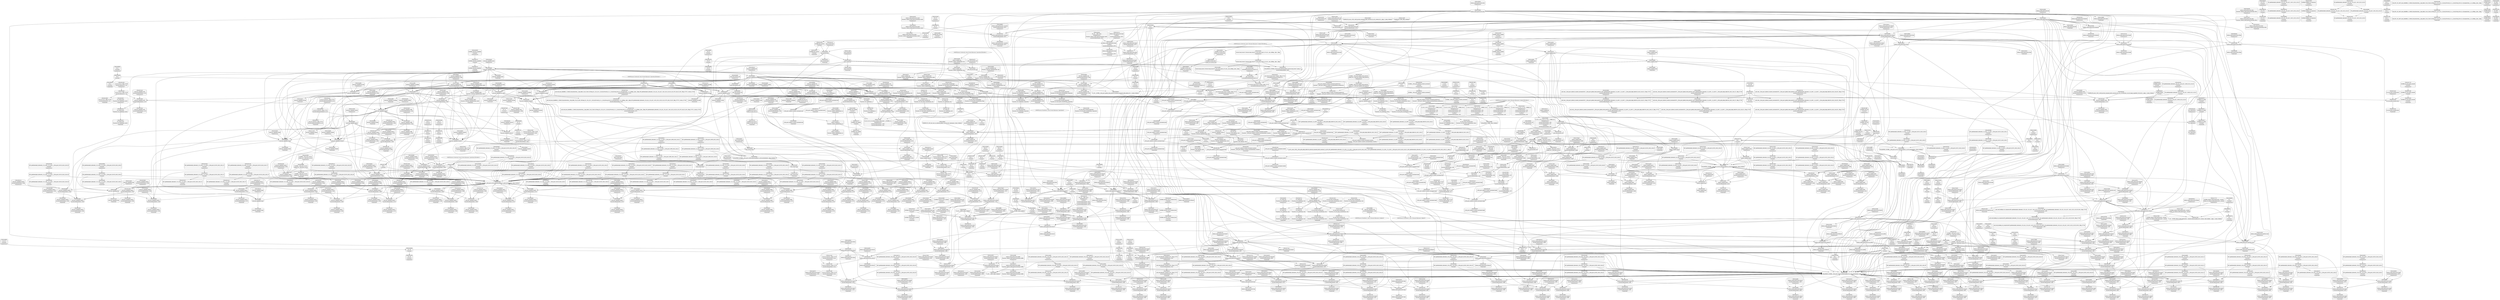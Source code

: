 digraph {
	CE0x3ca3c60 [shape=record,shape=Mrecord,label="{CE0x3ca3c60|selinux_inode_getsecurity:call8|security/selinux/hooks.c,3087|*SummSource*}"]
	CE0x3cad430 [shape=record,shape=Mrecord,label="{CE0x3cad430|i32_78|*Constant*}"]
	CE0x3cc9d20 [shape=record,shape=Mrecord,label="{CE0x3cc9d20|i32_5|*Constant*}"]
	CE0x3ca4a20 [shape=record,shape=Mrecord,label="{CE0x3ca4a20|selinux_capable:cred|Function::selinux_capable&Arg::cred::|*SummSource*}"]
	CE0x3d16870 [shape=record,shape=Mrecord,label="{CE0x3d16870|avc_audit:tsid|Function::avc_audit&Arg::tsid::|*SummSink*}"]
	CE0x3caf3d0 [shape=record,shape=Mrecord,label="{CE0x3caf3d0|selinux_inode_getsecurity:tobool2|security/selinux/hooks.c,3087}"]
	CE0x3c57ce0 [shape=record,shape=Mrecord,label="{CE0x3c57ce0|selinux_inode_getsecurity:if.end17|*SummSink*}"]
	CE0x3c3b5f0 [shape=record,shape=Mrecord,label="{CE0x3c3b5f0|i32_1|*Constant*|*SummSource*}"]
	CE0x3c4c1b0 [shape=record,shape=Mrecord,label="{CE0x3c4c1b0|selinux_inode_getsecurity:context|security/selinux/hooks.c, 3072|*SummSink*}"]
	CE0x3cc1b40 [shape=record,shape=Mrecord,label="{CE0x3cc1b40|get_current:bb}"]
	CE0x3c5c4b0 [shape=record,shape=Mrecord,label="{CE0x3c5c4b0|get_current:tmp4|./arch/x86/include/asm/current.h,14|*SummSink*}"]
	CE0x3cabbe0 [shape=record,shape=Mrecord,label="{CE0x3cabbe0|selinux_capable:if.end|*SummSource*}"]
	CE0x3c60ee0 [shape=record,shape=Mrecord,label="{CE0x3c60ee0|i64*_getelementptr_inbounds_(_21_x_i64_,_21_x_i64_*___llvm_gcov_ctr143,_i64_0,_i64_9)|*Constant*|*SummSource*}"]
	CE0x3d25ba0 [shape=record,shape=Mrecord,label="{CE0x3d25ba0|cred_has_capability:tmp29|security/selinux/hooks.c,1584|*SummSource*}"]
	CE0x3cbc470 [shape=record,shape=Mrecord,label="{CE0x3cbc470|selinux_inode_getsecurity:tmp26|security/selinux/hooks.c,3087|*SummSink*}"]
	CE0x3c87b80 [shape=record,shape=Mrecord,label="{CE0x3c87b80|selinux_inode_getsecurity:frombool}"]
	CE0x3ce6ab0 [shape=record,shape=Mrecord,label="{CE0x3ce6ab0|selinux_inode_getsecurity:tmp53|security/selinux/hooks.c,3101}"]
	CE0x3d16bb0 [shape=record,shape=Mrecord,label="{CE0x3d16bb0|avc_audit:tclass|Function::avc_audit&Arg::tclass::|*SummSink*}"]
	CE0x3ca58d0 [shape=record,shape=Mrecord,label="{CE0x3ca58d0|selinux_capable:tmp9|security/selinux/hooks.c,2011}"]
	CE0x3c4c990 [shape=record,shape=Mrecord,label="{CE0x3c4c990|selinux_inode_getsecurity:bb|*SummSource*}"]
	CE0x3c7bbe0 [shape=record,shape=Mrecord,label="{CE0x3c7bbe0|selinux_inode_getsecurity:tmp14|security/selinux/hooks.c,3087}"]
	CE0x3d3e1f0 [shape=record,shape=Mrecord,label="{CE0x3d3e1f0|cred_has_capability:sw.bb2|*SummSink*}"]
	CE0x3c4b0a0 [shape=record,shape=Mrecord,label="{CE0x3c4b0a0|GLOBAL:current_task|Global_var:current_task}"]
	CE0x3d3d6d0 [shape=record,shape=Mrecord,label="{CE0x3d3d6d0|__llvm_gcov_indirect_counter_increment:exit|*SummSink*}"]
	CE0x3ccb610 [shape=record,shape=Mrecord,label="{CE0x3ccb610|selinux_inode_getsecurity:tmp29|security/selinux/hooks.c,3089}"]
	CE0x3d234b0 [shape=record,shape=Mrecord,label="{CE0x3d234b0|cred_has_capability:tmp25|security/selinux/hooks.c,1582|*SummSource*}"]
	CE0x3d13420 [shape=record,shape=Mrecord,label="{CE0x3d13420|avc_has_perm_noaudit:tsid|Function::avc_has_perm_noaudit&Arg::tsid::|*SummSource*}"]
	CE0x3cfd620 [shape=record,shape=Mrecord,label="{CE0x3cfd620|i32_5|*Constant*|*SummSink*}"]
	CE0x3cadf30 [shape=record,shape=Mrecord,label="{CE0x3cadf30|i32_33|*Constant*|*SummSource*}"]
	CE0x3ceb210 [shape=record,shape=Mrecord,label="{CE0x3ceb210|i64*_getelementptr_inbounds_(_26_x_i64_,_26_x_i64_*___llvm_gcov_ctr242,_i64_0,_i64_25)|*Constant*|*SummSource*}"]
	CE0x3ce2740 [shape=record,shape=Mrecord,label="{CE0x3ce2740|selinux_inode_getsecurity:tmp46|security/selinux/hooks.c,3097|*SummSource*}"]
	CE0x3d2c9b0 [shape=record,shape=Mrecord,label="{CE0x3d2c9b0|i64**_getelementptr_inbounds_(_3_x_i64*_,_3_x_i64*_*___llvm_gcda_edge_table144,_i64_0,_i64_1)|*Constant*|*SummSource*}"]
	CE0x3ca4cc0 [shape=record,shape=Mrecord,label="{CE0x3ca4cc0|selinux_capable:cred|Function::selinux_capable&Arg::cred::|*SummSink*}"]
	CE0x3d01e50 [shape=record,shape=Mrecord,label="{CE0x3d01e50|cred_has_capability:tmp5|security/selinux/hooks.c,1570}"]
	CE0x3cd8740 [shape=record,shape=Mrecord,label="{CE0x3cd8740|selinux_inode_getsecurity:tmp37|security/selinux/hooks.c,3093}"]
	CE0x3cdf250 [shape=record,shape=Mrecord,label="{CE0x3cdf250|selinux_inode_getsecurity:tmp42|security/selinux/hooks.c,3095}"]
	CE0x3d337b0 [shape=record,shape=Mrecord,label="{CE0x3d337b0|_call_void___llvm_gcov_indirect_counter_increment(i32*___llvm_gcov_global_state_pred145,_i64**_getelementptr_inbounds_(_3_x_i64*_,_3_x_i64*_*___llvm_gcda_edge_table144,_i64_0,_i64_0)),_!dbg_!27734|security/selinux/hooks.c,1574|*SummSink*}"]
	CE0x3c63260 [shape=record,shape=Mrecord,label="{CE0x3c63260|cred_has_capability:tmp17|security/selinux/hooks.c,1576}"]
	CE0x3cc32d0 [shape=record,shape=Mrecord,label="{CE0x3cc32d0|i64*_getelementptr_inbounds_(_6_x_i64_,_6_x_i64_*___llvm_gcov_ctr142,_i64_0,_i64_4)|*Constant*|*SummSink*}"]
	CE0x3ceb630 [shape=record,shape=Mrecord,label="{CE0x3ceb630|selinux_inode_getsecurity:tmp58|security/selinux/hooks.c,3104|*SummSource*}"]
	CE0x3c62db0 [shape=record,shape=Mrecord,label="{CE0x3c62db0|i64*_getelementptr_inbounds_(_21_x_i64_,_21_x_i64_*___llvm_gcov_ctr143,_i64_0,_i64_12)|*Constant*|*SummSource*}"]
	CE0x3caaca0 [shape=record,shape=Mrecord,label="{CE0x3caaca0|selinux_inode_getsecurity:tmp20|security/selinux/hooks.c,3087|*SummSink*}"]
	CE0x3c74800 [shape=record,shape=Mrecord,label="{CE0x3c74800|cred_has_capability:sw.epilog}"]
	CE0x3d28630 [shape=record,shape=Mrecord,label="{CE0x3d28630|cred_has_capability:retval.0|*SummSink*}"]
	CE0x3c2a180 [shape=record,shape=Mrecord,label="{CE0x3c2a180|selinux_inode_getsecurity:land.lhs.true4|*SummSource*}"]
	CE0x3c5e120 [shape=record,shape=Mrecord,label="{CE0x3c5e120|i64*_getelementptr_inbounds_(_6_x_i64_,_6_x_i64_*___llvm_gcov_ctr142,_i64_0,_i64_3)|*Constant*}"]
	CE0x3d2ebd0 [shape=record,shape=Mrecord,label="{CE0x3d2ebd0|_call_void_mcount()_#3|*SummSource*}"]
	"CONST[source:2(external),value:0(static)][purpose:{operation}][SrcIdx:0]"
	CE0x3c38500 [shape=record,shape=Mrecord,label="{CE0x3c38500|cred_has_capability:if.end10}"]
	CE0x3c3dcf0 [shape=record,shape=Mrecord,label="{CE0x3c3dcf0|selinux_inode_getsecurity:do.end|*SummSource*}"]
	CE0x3c5e6c0 [shape=record,shape=Mrecord,label="{CE0x3c5e6c0|i64*_getelementptr_inbounds_(_6_x_i64_,_6_x_i64_*___llvm_gcov_ctr142,_i64_0,_i64_3)|*Constant*|*SummSink*}"]
	CE0x3d02460 [shape=record,shape=Mrecord,label="{CE0x3d02460|cred_sid:tmp2|*SummSource*}"]
	CE0x3cba9a0 [shape=record,shape=Mrecord,label="{CE0x3cba9a0|selinux_inode_getsecurity:tmp23|security/selinux/hooks.c,3087|*SummSink*}"]
	CE0x3c29890 [shape=record,shape=Mrecord,label="{CE0x3c29890|selinux_inode_getsecurity:if.then16|*SummSource*}"]
	CE0x3ce36e0 [shape=record,shape=Mrecord,label="{CE0x3ce36e0|selinux_inode_getsecurity:tmp49|security/selinux/hooks.c,3098}"]
	CE0x3c61c70 [shape=record,shape=Mrecord,label="{CE0x3c61c70|cred_has_capability:tmp14|security/selinux/hooks.c,1575|*SummSource*}"]
	CE0x3ccb110 [shape=record,shape=Mrecord,label="{CE0x3ccb110|selinux_capable:retval.0|*SummSource*}"]
	CE0x3c546e0 [shape=record,shape=Mrecord,label="{CE0x3c546e0|selinux_inode_getsecurity:tmp}"]
	CE0x3d2e590 [shape=record,shape=Mrecord,label="{CE0x3d2e590|GLOBAL:printk|*Constant*|*SummSink*}"]
	CE0x3c48f80 [shape=record,shape=Mrecord,label="{CE0x3c48f80|COLLAPSED:_GCMRE___llvm_gcov_ctr131_internal_global_2_x_i64_zeroinitializer:_elem_0:default:}"]
	CE0x3cc9b80 [shape=record,shape=Mrecord,label="{CE0x3cc9b80|cred_sid:tmp4|*LoadInst*|security/selinux/hooks.c,196|*SummSource*}"]
	"CONST[source:2(external),value:0(static)][purpose:{operation}][SrcIdx:2]"
	CE0x3c7cab0 [shape=record,shape=Mrecord,label="{CE0x3c7cab0|GLOBAL:selinux_inode_getsecurity.__warned|Global_var:selinux_inode_getsecurity.__warned}"]
	CE0x3d31d00 [shape=record,shape=Mrecord,label="{CE0x3d31d00|cred_sid:tmp6|security/selinux/hooks.c,197|*SummSink*}"]
	CE0x3c55fd0 [shape=record,shape=Mrecord,label="{CE0x3c55fd0|GLOBAL:cap_capable|*Constant*|*SummSource*}"]
	CE0x3ce1ae0 [shape=record,shape=Mrecord,label="{CE0x3ce1ae0|i64_21|*Constant*}"]
	CE0x3cdceb0 [shape=record,shape=Mrecord,label="{CE0x3cdceb0|GLOBAL:security_sid_to_context_force|*Constant*|*SummSink*}"]
	CE0x3d14390 [shape=record,shape=Mrecord,label="{CE0x3d14390|avc_has_perm_noaudit:flags|Function::avc_has_perm_noaudit&Arg::flags::}"]
	CE0x3d2bf50 [shape=record,shape=Mrecord,label="{CE0x3d2bf50|_call_void_mcount()_#3|*SummSink*}"]
	CE0x3c76e30 [shape=record,shape=Mrecord,label="{CE0x3c76e30|selinux_capable:tmp2|security/selinux/hooks.c,2008|*SummSink*}"]
	CE0x3cc8450 [shape=record,shape=Mrecord,label="{CE0x3cc8450|COLLAPSED:_GCMRE___llvm_gcov_ctr142_internal_global_6_x_i64_zeroinitializer:_elem_0:default:}"]
	CE0x3d26670 [shape=record,shape=Mrecord,label="{CE0x3d26670|cred_has_capability:tmp30|security/selinux/hooks.c,1585}"]
	CE0x3cb61a0 [shape=record,shape=Mrecord,label="{CE0x3cb61a0|selinux_inode_getsecurity:tmp29|security/selinux/hooks.c,3089|*SummSource*}"]
	CE0x3ce5280 [shape=record,shape=Mrecord,label="{CE0x3ce5280|selinux_inode_getsecurity:tmp51|security/selinux/hooks.c,3098}"]
	CE0x3c34080 [shape=record,shape=Mrecord,label="{CE0x3c34080|selinux_capable:tmp10|security/selinux/hooks.c,2012|*SummSink*}"]
	CE0x3c46930 [shape=record,shape=Mrecord,label="{CE0x3c46930|selinux_inode_getsecurity:return|*SummSource*}"]
	CE0x3cb3900 [shape=record,shape=Mrecord,label="{CE0x3cb3900|GLOBAL:__llvm_gcov_ctr242|Global_var:__llvm_gcov_ctr242|*SummSink*}"]
	CE0x3d1e430 [shape=record,shape=Mrecord,label="{CE0x3d1e430|cred_has_capability:if.then|*SummSource*}"]
	CE0x3cd9e90 [shape=record,shape=Mrecord,label="{CE0x3cd9e90|selinux_inode_getsecurity:tmp39|security/selinux/hooks.c,3094|*SummSink*}"]
	CE0x3d14ef0 [shape=record,shape=Mrecord,label="{CE0x3d14ef0|cred_has_capability:cmp|security/selinux/hooks.c,1580|*SummSource*}"]
	CE0x3c64d50 [shape=record,shape=Mrecord,label="{CE0x3c64d50|cred_has_capability:do.cond}"]
	CE0x3cc68f0 [shape=record,shape=Mrecord,label="{CE0x3cc68f0|i32_22|*Constant*|*SummSink*}"]
	CE0x3c84790 [shape=record,shape=Mrecord,label="{CE0x3c84790|i64_1|*Constant*}"]
	CE0x3d33f60 [shape=record,shape=Mrecord,label="{CE0x3d33f60|i64*_getelementptr_inbounds_(_21_x_i64_,_21_x_i64_*___llvm_gcov_ctr143,_i64_0,_i64_0)|*Constant*|*SummSource*}"]
	CE0x3cd7630 [shape=record,shape=Mrecord,label="{CE0x3cd7630|selinux_inode_getsecurity:tmp34|security/selinux/hooks.c,3090|*SummSource*}"]
	CE0x3d00f90 [shape=record,shape=Mrecord,label="{CE0x3d00f90|cred_has_capability:avd|security/selinux/hooks.c, 1556}"]
	CE0x3cae200 [shape=record,shape=Mrecord,label="{CE0x3cae200|selinux_capable:audit|Function::selinux_capable&Arg::audit::}"]
	CE0x3c34500 [shape=record,shape=Mrecord,label="{CE0x3c34500|selinux_capable:tmp11|security/selinux/hooks.c,2012}"]
	CE0x3d3e5e0 [shape=record,shape=Mrecord,label="{CE0x3d3e5e0|__llvm_gcov_indirect_counter_increment:pred|*SummSource*}"]
	CE0x3ce6c50 [shape=record,shape=Mrecord,label="{CE0x3ce6c50|selinux_inode_getsecurity:tmp53|security/selinux/hooks.c,3101|*SummSource*}"]
	CE0x3cae960 [shape=record,shape=Mrecord,label="{CE0x3cae960|selinux_inode_getsecurity:tmp11|security/selinux/hooks.c,3087}"]
	CE0x3d15dc0 [shape=record,shape=Mrecord,label="{CE0x3d15dc0|cred_has_capability:call8|security/selinux/hooks.c,1581|*SummSource*}"]
	CE0x3d30620 [shape=record,shape=Mrecord,label="{CE0x3d30620|i32_0|*Constant*}"]
	CE0x3c49fb0 [shape=record,shape=Mrecord,label="{CE0x3c49fb0|selinux_capable:tobool|security/selinux/hooks.c,2008}"]
	CE0x3d15520 [shape=record,shape=Mrecord,label="{CE0x3d15520|cred_has_capability:tmp21|security/selinux/hooks.c,1580}"]
	CE0x3cb3a50 [shape=record,shape=Mrecord,label="{CE0x3cb3a50|i64_0|*Constant*|*SummSource*}"]
	CE0x3c297d0 [shape=record,shape=Mrecord,label="{CE0x3c297d0|selinux_inode_getsecurity:if.then5|*SummSink*}"]
	CE0x3d16550 [shape=record,shape=Mrecord,label="{CE0x3d16550|GLOBAL:avc_audit|*Constant*|*SummSink*}"]
	CE0x3c373f0 [shape=record,shape=Mrecord,label="{CE0x3c373f0|cred_has_capability:return|*SummSource*}"]
	CE0x3caff90 [shape=record,shape=Mrecord,label="{CE0x3caff90|selinux_inode_getsecurity:tmp8|security/selinux/hooks.c,3076}"]
	CE0x3ce07f0 [shape=record,shape=Mrecord,label="{CE0x3ce07f0|selinux_inode_getsecurity:error.0}"]
	CE0x3c84d10 [shape=record,shape=Mrecord,label="{CE0x3c84d10|i64*_getelementptr_inbounds_(_2_x_i64_,_2_x_i64_*___llvm_gcov_ctr98,_i64_0,_i64_1)|*Constant*|*SummSource*}"]
	CE0x3d3cd00 [shape=record,shape=Mrecord,label="{CE0x3d3cd00|avc_audit:ssid|Function::avc_audit&Arg::ssid::}"]
	CE0x3d26f80 [shape=record,shape=Mrecord,label="{CE0x3d26f80|cred_has_capability:tmp31|security/selinux/hooks.c,1585}"]
	CE0x3cc9870 [shape=record,shape=Mrecord,label="{CE0x3cc9870|cred_sid:security|security/selinux/hooks.c,196|*SummSink*}"]
	CE0x3d3cf70 [shape=record,shape=Mrecord,label="{CE0x3d3cf70|avc_audit:ssid|Function::avc_audit&Arg::ssid::|*SummSink*}"]
	CE0x3d214e0 [shape=record,shape=Mrecord,label="{CE0x3d214e0|i64_15|*Constant*|*SummSource*}"]
	CE0x3ce9350 [shape=record,shape=Mrecord,label="{CE0x3ce9350|selinux_inode_getsecurity:tmp56|security/selinux/hooks.c,3103}"]
	CE0x3c2a090 [shape=record,shape=Mrecord,label="{CE0x3c2a090|selinux_inode_getsecurity:return}"]
	CE0x3d016b0 [shape=record,shape=Mrecord,label="{CE0x3d016b0|__llvm_gcov_indirect_counter_increment:bb|*SummSource*}"]
	CE0x3c63e60 [shape=record,shape=Mrecord,label="{CE0x3c63e60|cred_has_capability:tmp13|security/selinux/hooks.c,1575|*SummSource*}"]
	CE0x3c62330 [shape=record,shape=Mrecord,label="{CE0x3c62330|cred_has_capability:tmp15|security/selinux/hooks.c,1575|*SummSink*}"]
	CE0x3d3ab10 [shape=record,shape=Mrecord,label="{CE0x3d3ab10|i64*_getelementptr_inbounds_(_21_x_i64_,_21_x_i64_*___llvm_gcov_ctr143,_i64_0,_i64_6)|*Constant*|*SummSink*}"]
	CE0x3ca9fe0 [shape=record,shape=Mrecord,label="{CE0x3ca9fe0|selinux_inode_getsecurity:tmp35|security/selinux/hooks.c,3093|*SummSink*}"]
	CE0x3ca9100 [shape=record,shape=Mrecord,label="{CE0x3ca9100|i64_7|*Constant*|*SummSink*}"]
	CE0x3cc76a0 [shape=record,shape=Mrecord,label="{CE0x3cc76a0|selinux_capable:tmp4|security/selinux/hooks.c,2008|*SummSource*}"]
	CE0x3d242c0 [shape=record,shape=Mrecord,label="{CE0x3d242c0|cred_has_capability:tmp26|security/selinux/hooks.c,1583|*SummSink*}"]
	CE0x3cdc980 [shape=record,shape=Mrecord,label="{CE0x3cdc980|selinux_inode_getsecurity:call11|security/selinux/hooks.c,3090|*SummSink*}"]
	CE0x3cce1d0 [shape=record,shape=Mrecord,label="{CE0x3cce1d0|selinux_inode_getsecurity:tmp32|security/selinux/hooks.c,3090|*SummSink*}"]
	CE0x3c49420 [shape=record,shape=Mrecord,label="{CE0x3c49420|get_current:tmp3|*SummSink*}"]
	CE0x3cc6990 [shape=record,shape=Mrecord,label="{CE0x3cc6990|i32_22|*Constant*|*SummSource*}"]
	CE0x3c333d0 [shape=record,shape=Mrecord,label="{CE0x3c333d0|selinux_capable:retval.0}"]
	CE0x3cc4e70 [shape=record,shape=Mrecord,label="{CE0x3cc4e70|cred_has_capability:do.end6}"]
	CE0x3d3a910 [shape=record,shape=Mrecord,label="{CE0x3d3a910|i64**_getelementptr_inbounds_(_3_x_i64*_,_3_x_i64*_*___llvm_gcda_edge_table144,_i64_0,_i64_0)|*Constant*|*SummSink*}"]
	CE0x3c7a2f0 [shape=record,shape=Mrecord,label="{CE0x3c7a2f0|cred_has_capability:tmp4|security/selinux/hooks.c,1570|*SummSource*}"]
	CE0x3cd9770 [shape=record,shape=Mrecord,label="{CE0x3cd9770|selinux_inode_getsecurity:tmp38|security/selinux/hooks.c,3094}"]
	CE0x3caafa0 [shape=record,shape=Mrecord,label="{CE0x3caafa0|get_current:tmp3}"]
	CE0x3ce8420 [shape=record,shape=Mrecord,label="{CE0x3ce8420|_call_void_kfree(i8*_%tmp54)_#10,_!dbg_!27776|security/selinux/hooks.c,3101|*SummSink*}"]
	CE0x3cb9600 [shape=record,shape=Mrecord,label="{CE0x3cb9600|selinux_inode_getsecurity:tmp22|security/selinux/hooks.c,3087}"]
	CE0x3cacd10 [shape=record,shape=Mrecord,label="{CE0x3cacd10|get_current:entry|*SummSink*}"]
	CE0x3d32150 [shape=record,shape=Mrecord,label="{CE0x3d32150|_ret_void|*SummSink*}"]
	CE0x3c2cde0 [shape=record,shape=Mrecord,label="{CE0x3c2cde0|selinux_inode_getsecurity:if.else}"]
	CE0x3ceb2c0 [shape=record,shape=Mrecord,label="{CE0x3ceb2c0|i64*_getelementptr_inbounds_(_26_x_i64_,_26_x_i64_*___llvm_gcov_ctr242,_i64_0,_i64_25)|*Constant*|*SummSink*}"]
	CE0x3c5ce70 [shape=record,shape=Mrecord,label="{CE0x3c5ce70|_call_void_mcount()_#3|*SummSource*}"]
	CE0x3d376f0 [shape=record,shape=Mrecord,label="{CE0x3d376f0|i32_1575|*Constant*|*SummSink*}"]
	CE0x3c1b5b0 [shape=record,shape=Mrecord,label="{CE0x3c1b5b0|selinux_inode_getsecurity:tmp4|security/selinux/hooks.c,3075|*SummSource*}"]
	CE0x3ca5a00 [shape=record,shape=Mrecord,label="{CE0x3ca5a00|selinux_capable:tmp9|security/selinux/hooks.c,2011|*SummSource*}"]
	CE0x3c45bb0 [shape=record,shape=Mrecord,label="{CE0x3c45bb0|selinux_inode_getsecurity:tmp7|security/selinux/hooks.c,3075|*SummSink*}"]
	CE0x3ccedd0 [shape=record,shape=Mrecord,label="{CE0x3ccedd0|i32_3|*Constant*}"]
	CE0x3cfc690 [shape=record,shape=Mrecord,label="{CE0x3cfc690|cred_sid:sid|security/selinux/hooks.c,197|*SummSink*}"]
	CE0x3c38ff0 [shape=record,shape=Mrecord,label="{CE0x3c38ff0|cred_has_capability:sw.bb|*SummSource*}"]
	CE0x3ca3110 [shape=record,shape=Mrecord,label="{CE0x3ca3110|selinux_inode_getsecurity:tmp2|*LoadInst*|security/selinux/hooks.c,3073|*SummSource*}"]
	CE0x3c4c8a0 [shape=record,shape=Mrecord,label="{CE0x3c4c8a0|selinux_inode_getsecurity:bb}"]
	CE0x3cbb600 [shape=record,shape=Mrecord,label="{CE0x3cbb600|i8_1|*Constant*|*SummSource*}"]
	CE0x3ce9160 [shape=record,shape=Mrecord,label="{CE0x3ce9160|selinux_inode_getsecurity:tmp55|security/selinux/hooks.c,3103|*SummSink*}"]
	CE0x3cc6e10 [shape=record,shape=Mrecord,label="{CE0x3cc6e10|cred_has_capability:do.cond|*SummSink*}"]
	CE0x3c2d080 [shape=record,shape=Mrecord,label="{CE0x3c2d080|selinux_inode_getsecurity:if.then16}"]
	CE0x3c65b90 [shape=record,shape=Mrecord,label="{CE0x3c65b90|GLOBAL:__llvm_gcov_ctr142|Global_var:__llvm_gcov_ctr142|*SummSource*}"]
	CE0x3cc0cb0 [shape=record,shape=Mrecord,label="{CE0x3cc0cb0|selinux_inode_getsecurity:tmp58|security/selinux/hooks.c,3104|*SummSink*}"]
	CE0x3cea5e0 [shape=record,shape=Mrecord,label="{CE0x3cea5e0|selinux_inode_getsecurity:retval.0}"]
	CE0x3c5a690 [shape=record,shape=Mrecord,label="{CE0x3c5a690|cred_has_capability:do.end|*SummSource*}"]
	CE0x3cad550 [shape=record,shape=Mrecord,label="{CE0x3cad550|i32_78|*Constant*|*SummSource*}"]
	CE0x3cc8120 [shape=record,shape=Mrecord,label="{CE0x3cc8120|i64*_getelementptr_inbounds_(_6_x_i64_,_6_x_i64_*___llvm_gcov_ctr142,_i64_0,_i64_0)|*Constant*|*SummSource*}"]
	CE0x3c35d80 [shape=record,shape=Mrecord,label="{CE0x3c35d80|cred_has_capability:and|security/selinux/hooks.c,1559}"]
	CE0x3c539b0 [shape=record,shape=Mrecord,label="{CE0x3c539b0|selinux_inode_getsecurity:entry}"]
	CE0x3ccadb0 [shape=record,shape=Mrecord,label="{CE0x3ccadb0|selinux_capable:tmp10|security/selinux/hooks.c,2012}"]
	CE0x3cc9fd0 [shape=record,shape=Mrecord,label="{CE0x3cc9fd0|cred_has_capability:cap1|security/selinux/hooks.c,1563|*SummSink*}"]
	CE0x3d135e0 [shape=record,shape=Mrecord,label="{CE0x3d135e0|avc_has_perm_noaudit:tsid|Function::avc_has_perm_noaudit&Arg::tsid::|*SummSink*}"]
	CE0x3d1a410 [shape=record,shape=Mrecord,label="{CE0x3d1a410|i64*_null|*Constant*}"]
	CE0x3cccab0 [shape=record,shape=Mrecord,label="{CE0x3cccab0|selinux_inode_getsecurity:tmp30|security/selinux/hooks.c,3089}"]
	CE0x3d03910 [shape=record,shape=Mrecord,label="{CE0x3d03910|selinux_capable:tmp7|security/selinux/hooks.c,2009}"]
	CE0x3c855c0 [shape=record,shape=Mrecord,label="{CE0x3c855c0|cred_has_capability:bb|*SummSource*}"]
	CE0x3c443d0 [shape=record,shape=Mrecord,label="{CE0x3c443d0|selinux_inode_getsecurity:inode|Function::selinux_inode_getsecurity&Arg::inode::|*SummSink*}"]
	CE0x3d16a50 [shape=record,shape=Mrecord,label="{CE0x3d16a50|avc_audit:tclass|Function::avc_audit&Arg::tclass::|*SummSource*}"]
	CE0x3cdcb00 [shape=record,shape=Mrecord,label="{CE0x3cdcb00|GLOBAL:security_sid_to_context_force|*Constant*}"]
	CE0x3d253f0 [shape=record,shape=Mrecord,label="{CE0x3d253f0|i64*_getelementptr_inbounds_(_21_x_i64_,_21_x_i64_*___llvm_gcov_ctr143,_i64_0,_i64_18)|*Constant*|*SummSource*}"]
	CE0x3d124c0 [shape=record,shape=Mrecord,label="{CE0x3d124c0|cred_has_capability:call7|security/selinux/hooks.c,1579|*SummSource*}"]
	CE0x3ce6410 [shape=record,shape=Mrecord,label="{CE0x3ce6410|selinux_inode_getsecurity:tmp52|security/selinux/hooks.c,3101|*SummSource*}"]
	CE0x3cb8850 [shape=record,shape=Mrecord,label="{CE0x3cb8850|i8*_getelementptr_inbounds_(_45_x_i8_,_45_x_i8_*_.str12,_i32_0,_i32_0)|*Constant*|*SummSource*}"]
	CE0x3cc14a0 [shape=record,shape=Mrecord,label="{CE0x3cc14a0|_ret_i32_%retval.0,_!dbg_!27779|security/selinux/hooks.c,3104|*SummSource*}"]
	CE0x3c46c60 [shape=record,shape=Mrecord,label="{CE0x3c46c60|GLOBAL:current_task|Global_var:current_task|*SummSink*}"]
	CE0x3ceb490 [shape=record,shape=Mrecord,label="{CE0x3ceb490|selinux_inode_getsecurity:tmp58|security/selinux/hooks.c,3104}"]
	CE0x3c578f0 [shape=record,shape=Mrecord,label="{CE0x3c578f0|_ret_i32_%retval.0,_!dbg_!27725|security/selinux/hooks.c,2012|*SummSource*}"]
	CE0x3cb9e90 [shape=record,shape=Mrecord,label="{CE0x3cb9e90|i1_true|*Constant*|*SummSource*}"]
	CE0x3c34c80 [shape=record,shape=Mrecord,label="{CE0x3c34c80|cred_has_capability:do.body4|*SummSink*}"]
	CE0x3ce59f0 [shape=record,shape=Mrecord,label="{CE0x3ce59f0|selinux_inode_getsecurity:buffer|Function::selinux_inode_getsecurity&Arg::buffer::|*SummSource*}"]
	CE0x3c61c00 [shape=record,shape=Mrecord,label="{CE0x3c61c00|i64*_getelementptr_inbounds_(_21_x_i64_,_21_x_i64_*___llvm_gcov_ctr143,_i64_0,_i64_11)|*Constant*|*SummSink*}"]
	CE0x3cac6b0 [shape=record,shape=Mrecord,label="{CE0x3cac6b0|GLOBAL:get_current|*Constant*|*SummSource*}"]
	CE0x3cba930 [shape=record,shape=Mrecord,label="{CE0x3cba930|i64*_getelementptr_inbounds_(_26_x_i64_,_26_x_i64_*___llvm_gcov_ctr242,_i64_0,_i64_11)|*Constant*|*SummSink*}"]
	CE0x3ce12f0 [shape=record,shape=Mrecord,label="{CE0x3ce12f0|selinux_inode_getsecurity:tobool15|security/selinux/hooks.c,3094|*SummSink*}"]
	CE0x3ca8500 [shape=record,shape=Mrecord,label="{CE0x3ca8500|selinux_inode_getsecurity:tobool3|security/selinux/hooks.c,3087|*SummSource*}"]
	CE0x3ceb330 [shape=record,shape=Mrecord,label="{CE0x3ceb330|selinux_inode_getsecurity:tmp57|security/selinux/hooks.c,3104|*SummSink*}"]
	CE0x3d165c0 [shape=record,shape=Mrecord,label="{CE0x3d165c0|avc_audit:tsid|Function::avc_audit&Arg::tsid::}"]
	CE0x3c34b50 [shape=record,shape=Mrecord,label="{CE0x3c34b50|cred_has_capability:do.body4|*SummSource*}"]
	CE0x3d123f0 [shape=record,shape=Mrecord,label="{CE0x3d123f0|cred_has_capability:call7|security/selinux/hooks.c,1579}"]
	CE0x3c3d3f0 [shape=record,shape=Mrecord,label="{CE0x3c3d3f0|selinux_inode_getsecurity:if.end20|*SummSource*}"]
	CE0x3c54830 [shape=record,shape=Mrecord,label="{CE0x3c54830|selinux_inode_getsecurity:tmp|*SummSource*}"]
	CE0x3ce0670 [shape=record,shape=Mrecord,label="{CE0x3ce0670|GLOBAL:security_sid_to_context|*Constant*|*SummSink*}"]
	CE0x3cc84e0 [shape=record,shape=Mrecord,label="{CE0x3cc84e0|cred_has_capability:if.end10|*SummSink*}"]
	CE0x3cc9d90 [shape=record,shape=Mrecord,label="{CE0x3cc9d90|cred_has_capability:cap1|security/selinux/hooks.c,1563}"]
	CE0x3c558c0 [shape=record,shape=Mrecord,label="{CE0x3c558c0|i32_0|*Constant*}"]
	CE0x3d2d2e0 [shape=record,shape=Mrecord,label="{CE0x3d2d2e0|_call_void_asm_sideeffect_1:_09ud2_0A.pushsection___bug_table,_22a_22_0A2:_09.long_1b_-_2b,_$_0:c_-_2b_0A_09.word_$_1:c_,_0_0A_09.org_2b+$_2:c_0A.popsection_,_i,i,i,_dirflag_,_fpsr_,_flags_(i8*_getelementptr_inbounds_(_25_x_i8_,_25_x_i8_*_.str3,_i32_0,_i32_0),_i32_1575,_i64_12)_#3,_!dbg_!27737,_!srcloc_!27740|security/selinux/hooks.c,1575}"]
	CE0x3d01400 [shape=record,shape=Mrecord,label="{CE0x3d01400|__llvm_gcov_indirect_counter_increment:tmp1|*SummSink*}"]
	CE0x3d023f0 [shape=record,shape=Mrecord,label="{CE0x3d023f0|cred_sid:tmp2}"]
	CE0x3c52080 [shape=record,shape=Mrecord,label="{CE0x3c52080|selinux_inode_getsecurity:land.lhs.true|*SummSource*}"]
	CE0x3ca9900 [shape=record,shape=Mrecord,label="{CE0x3ca9900|selinux_inode_getsecurity:tmp18|security/selinux/hooks.c,3087|*SummSink*}"]
	CE0x3cc3600 [shape=record,shape=Mrecord,label="{CE0x3cc3600|selinux_capable:tmp8|security/selinux/hooks.c,2011|*SummSource*}"]
	CE0x3c5a9f0 [shape=record,shape=Mrecord,label="{CE0x3c5a9f0|selinux_inode_getsecurity:if.else|*SummSource*}"]
	CE0x3c7b450 [shape=record,shape=Mrecord,label="{CE0x3c7b450|selinux_inode_getsecurity:tmp12|security/selinux/hooks.c,3087|*SummSource*}"]
	CE0x3c32dd0 [shape=record,shape=Mrecord,label="{CE0x3c32dd0|cred_has_capability:audit|Function::cred_has_capability&Arg::audit::|*SummSink*}"]
	CE0x3ca32e0 [shape=record,shape=Mrecord,label="{CE0x3ca32e0|selinux_inode_getsecurity:tmp2|*LoadInst*|security/selinux/hooks.c,3073|*SummSink*}"]
	CE0x3d2cab0 [shape=record,shape=Mrecord,label="{CE0x3d2cab0|i64**_getelementptr_inbounds_(_3_x_i64*_,_3_x_i64*_*___llvm_gcda_edge_table144,_i64_0,_i64_1)|*Constant*|*SummSink*}"]
	CE0x3d1a7e0 [shape=record,shape=Mrecord,label="{CE0x3d1a7e0|cred_has_capability:ad|security/selinux/hooks.c, 1555|*SummSink*}"]
	CE0x3c44330 [shape=record,shape=Mrecord,label="{CE0x3c44330|selinux_inode_getsecurity:inode|Function::selinux_inode_getsecurity&Arg::inode::|*SummSource*}"]
	CE0x3d345b0 [shape=record,shape=Mrecord,label="{CE0x3d345b0|i64**_getelementptr_inbounds_(_3_x_i64*_,_3_x_i64*_*___llvm_gcda_edge_table144,_i64_0,_i64_2)|*Constant*}"]
	CE0x3c871a0 [shape=record,shape=Mrecord,label="{CE0x3c871a0|selinux_capable:tmp1}"]
	CE0x3d15a50 [shape=record,shape=Mrecord,label="{CE0x3d15a50|cred_has_capability:call8|security/selinux/hooks.c,1581}"]
	CE0x3c5de10 [shape=record,shape=Mrecord,label="{CE0x3c5de10|selinux_inode_getsecurity:tobool|security/selinux/hooks.c,3075|*SummSource*}"]
	CE0x3cb78d0 [shape=record,shape=Mrecord,label="{CE0x3cb78d0|GLOBAL:lockdep_rcu_suspicious|*Constant*|*SummSink*}"]
	CE0x3c458d0 [shape=record,shape=Mrecord,label="{CE0x3c458d0|selinux_capable:if.end}"]
	CE0x3c64e10 [shape=record,shape=Mrecord,label="{CE0x3c64e10|cred_has_capability:do.end}"]
	CE0x3d1db70 [shape=record,shape=Mrecord,label="{CE0x3d1db70|_call_void___llvm_gcov_indirect_counter_increment(i32*___llvm_gcov_global_state_pred145,_i64**_getelementptr_inbounds_(_3_x_i64*_,_3_x_i64*_*___llvm_gcda_edge_table144,_i64_0,_i64_2)),_!dbg_!27732|security/selinux/hooks.c,1570|*SummSink*}"]
	CE0x3d1eb60 [shape=record,shape=Mrecord,label="{CE0x3d1eb60|i64**_getelementptr_inbounds_(_3_x_i64*_,_3_x_i64*_*___llvm_gcda_edge_table144,_i64_0,_i64_0)|*Constant*}"]
	CE0x3d01000 [shape=record,shape=Mrecord,label="{CE0x3d01000|cred_has_capability:avd|security/selinux/hooks.c, 1556|*SummSource*}"]
	CE0x3cb37a0 [shape=record,shape=Mrecord,label="{CE0x3cb37a0|GLOBAL:__llvm_gcov_ctr242|Global_var:__llvm_gcov_ctr242|*SummSource*}"]
	CE0x3ca8a40 [shape=record,shape=Mrecord,label="{CE0x3ca8a40|i64_8|*Constant*|*SummSource*}"]
	CE0x3d3c190 [shape=record,shape=Mrecord,label="{CE0x3d3c190|_ret_i32_%tmp6,_!dbg_!27716|security/selinux/hooks.c,197|*SummSource*}"]
	CE0x3cc8600 [shape=record,shape=Mrecord,label="{CE0x3cc8600|cred_has_capability:bb}"]
	CE0x3c60d70 [shape=record,shape=Mrecord,label="{CE0x3c60d70|cred_has_capability:tmp11|security/selinux/hooks.c,1575|*SummSink*}"]
	CE0x3cb9400 [shape=record,shape=Mrecord,label="{CE0x3cb9400|selinux_inode_getsecurity:tmp21|security/selinux/hooks.c,3087|*SummSink*}"]
	CE0x3d2fe40 [shape=record,shape=Mrecord,label="{CE0x3d2fe40|i64*_getelementptr_inbounds_(_21_x_i64_,_21_x_i64_*___llvm_gcov_ctr143,_i64_0,_i64_4)|*Constant*}"]
	CE0x3d1c760 [shape=record,shape=Mrecord,label="{CE0x3d1c760|i8*_getelementptr_inbounds_(_25_x_i8_,_25_x_i8_*_.str3,_i32_0,_i32_0)|*Constant*}"]
	CE0x3c3d560 [shape=record,shape=Mrecord,label="{CE0x3c3d560|get_current:tmp1|*SummSink*}"]
	CE0x3cbab00 [shape=record,shape=Mrecord,label="{CE0x3cbab00|selinux_inode_getsecurity:tmp24|security/selinux/hooks.c,3087|*SummSource*}"]
	CE0x3d11820 [shape=record,shape=Mrecord,label="{CE0x3d11820|i16_47|*Constant*|*SummSource*}"]
	CE0x3ce6950 [shape=record,shape=Mrecord,label="{CE0x3ce6950|selinux_inode_getsecurity:tmp52|security/selinux/hooks.c,3101|*SummSink*}"]
	CE0x3d020f0 [shape=record,shape=Mrecord,label="{CE0x3d020f0|cred_has_capability:tmp5|security/selinux/hooks.c,1570|*SummSink*}"]
	CE0x3d37be0 [shape=record,shape=Mrecord,label="{CE0x3d37be0|i64_12|*Constant*}"]
	CE0x3c5cb90 [shape=record,shape=Mrecord,label="{CE0x3c5cb90|i32_10|*Constant*|*SummSink*}"]
	CE0x3c365f0 [shape=record,shape=Mrecord,label="{CE0x3c365f0|cred_has_capability:shr|security/selinux/hooks.c,1565|*SummSink*}"]
	CE0x3d1c3e0 [shape=record,shape=Mrecord,label="{CE0x3d1c3e0|void_(i8*,_i32,_i64)*_asm_sideeffect_1:_09ud2_0A.pushsection___bug_table,_22a_22_0A2:_09.long_1b_-_2b,_$_0:c_-_2b_0A_09.word_$_1:c_,_0_0A_09.org_2b+$_2:c_0A.popsection_,_i,i,i,_dirflag_,_fpsr_,_flags_|*SummSink*}"]
	CE0x3c49e90 [shape=record,shape=Mrecord,label="{CE0x3c49e90|i64_2|*Constant*}"]
	CE0x3c5bba0 [shape=record,shape=Mrecord,label="{CE0x3c5bba0|i8*_null|*Constant*|*SummSource*}"]
	CE0x3ce6480 [shape=record,shape=Mrecord,label="{CE0x3ce6480|i64*_getelementptr_inbounds_(_26_x_i64_,_26_x_i64_*___llvm_gcov_ctr242,_i64_0,_i64_23)|*Constant*}"]
	CE0x3d16710 [shape=record,shape=Mrecord,label="{CE0x3d16710|avc_audit:tsid|Function::avc_audit&Arg::tsid::|*SummSource*}"]
	CE0x3d02240 [shape=record,shape=Mrecord,label="{CE0x3d02240|cred_has_capability:sw.default|*SummSource*}"]
	CE0x3c3e170 [shape=record,shape=Mrecord,label="{CE0x3c3e170|selinux_inode_getsecurity:out_nofree}"]
	CE0x3ca3450 [shape=record,shape=Mrecord,label="{CE0x3ca3450|selinux_inode_getsecurity:tmp3|security/selinux/hooks.c,3073|*SummSink*}"]
	CE0x3d03230 [shape=record,shape=Mrecord,label="{CE0x3d03230|cred_has_capability:sw.bb}"]
	CE0x3d1a620 [shape=record,shape=Mrecord,label="{CE0x3d1a620|GLOBAL:__llvm_gcov_global_state_pred145|Global_var:__llvm_gcov_global_state_pred145}"]
	CE0x3caefe0 [shape=record,shape=Mrecord,label="{CE0x3caefe0|selinux_inode_getsecurity:call1|security/selinux/hooks.c,3087}"]
	CE0x3d399b0 [shape=record,shape=Mrecord,label="{CE0x3d399b0|__llvm_gcov_indirect_counter_increment:predecessor|Function::__llvm_gcov_indirect_counter_increment&Arg::predecessor::|*SummSink*}"]
	CE0x3d019d0 [shape=record,shape=Mrecord,label="{CE0x3d019d0|i64*_null|*Constant*|*SummSink*}"]
	CE0x3c1b2e0 [shape=record,shape=Mrecord,label="{CE0x3c1b2e0|i64_2|*Constant*|*SummSink*}"]
	CE0x3c64670 [shape=record,shape=Mrecord,label="{CE0x3c64670|i64*_getelementptr_inbounds_(_21_x_i64_,_21_x_i64_*___llvm_gcov_ctr143,_i64_0,_i64_11)|*Constant*}"]
	CE0x3c7c770 [shape=record,shape=Mrecord,label="{CE0x3c7c770|GLOBAL:selinux_inode_getsecurity.__warned|Global_var:selinux_inode_getsecurity.__warned|*SummSource*}"]
	CE0x3d11890 [shape=record,shape=Mrecord,label="{CE0x3d11890|i16_47|*Constant*|*SummSink*}"]
	CE0x3d18350 [shape=record,shape=Mrecord,label="{CE0x3d18350|cred_has_capability:tmp18|security/selinux/hooks.c,1580|*SummSource*}"]
	CE0x3d18cd0 [shape=record,shape=Mrecord,label="{CE0x3d18cd0|cred_has_capability:tmp19|security/selinux/hooks.c,1580|*SummSink*}"]
	CE0x3d3f130 [shape=record,shape=Mrecord,label="{CE0x3d3f130|cred_has_capability:tmp1|*SummSource*}"]
	CE0x3c61440 [shape=record,shape=Mrecord,label="{CE0x3c61440|i1_true|*Constant*}"]
	CE0x3c3cae0 [shape=record,shape=Mrecord,label="{CE0x3c3cae0|selinux_inode_getsecurity:land.lhs.true4|*SummSink*}"]
	CE0x3d31910 [shape=record,shape=Mrecord,label="{CE0x3d31910|cred_has_capability:call3|security/selinux/hooks.c,1573|*SummSink*}"]
	CE0x3d3c2f0 [shape=record,shape=Mrecord,label="{CE0x3d3c2f0|_ret_i32_%tmp6,_!dbg_!27716|security/selinux/hooks.c,197|*SummSink*}"]
	CE0x3c44ef0 [shape=record,shape=Mrecord,label="{CE0x3c44ef0|i32_31|*Constant*|*SummSource*}"]
	CE0x3d1e320 [shape=record,shape=Mrecord,label="{CE0x3d1e320|cred_has_capability:if.then}"]
	CE0x3cde290 [shape=record,shape=Mrecord,label="{CE0x3cde290|selinux_inode_getsecurity:tobool18|security/selinux/hooks.c,3097|*SummSource*}"]
	CE0x3ce8af0 [shape=record,shape=Mrecord,label="{CE0x3ce8af0|selinux_inode_getsecurity:tmp55|security/selinux/hooks.c,3103}"]
	CE0x3c9eae0 [shape=record,shape=Mrecord,label="{CE0x3c9eae0|selinux_capable:call|security/selinux/hooks.c,2007|*SummSource*}"]
	CE0x3cff080 [shape=record,shape=Mrecord,label="{CE0x3cff080|cred_sid:cred|Function::cred_sid&Arg::cred::|*SummSink*}"]
	CE0x3cd9670 [shape=record,shape=Mrecord,label="{CE0x3cd9670|i64_18|*Constant*|*SummSink*}"]
	CE0x3d3b260 [shape=record,shape=Mrecord,label="{CE0x3d3b260|cred_has_capability:tmp2|security/selinux/hooks.c,1567|*SummSource*}"]
	CE0x3d2d000 [shape=record,shape=Mrecord,label="{CE0x3d2d000|cred_has_capability:tmp8|security/selinux/hooks.c,1575}"]
	CE0x3d1ad90 [shape=record,shape=Mrecord,label="{CE0x3d1ad90|__llvm_gcov_indirect_counter_increment:tmp1}"]
	CE0x3c53600 [shape=record,shape=Mrecord,label="{CE0x3c53600|selinux_inode_getsecurity:tmp1}"]
	CE0x3d146c0 [shape=record,shape=Mrecord,label="{CE0x3d146c0|_ret_i32_%rc.0,_!dbg_!27793|security/selinux/avc.c,744}"]
	CE0x3d21d30 [shape=record,shape=Mrecord,label="{CE0x3d21d30|i64_16|*Constant*|*SummSink*}"]
	CE0x3c5f660 [shape=record,shape=Mrecord,label="{CE0x3c5f660|get_current:tmp4|./arch/x86/include/asm/current.h,14|*SummSource*}"]
	CE0x3cfe4a0 [shape=record,shape=Mrecord,label="{CE0x3cfe4a0|i8*_getelementptr_inbounds_(_40_x_i8_,_40_x_i8_*_.str49,_i32_0,_i32_0)|*Constant*|*SummSink*}"]
	CE0x3d31610 [shape=record,shape=Mrecord,label="{CE0x3d31610|cred_has_capability:tmp7|security/selinux/hooks.c,1574|*SummSink*}"]
	CE0x3d22350 [shape=record,shape=Mrecord,label="{CE0x3d22350|cred_has_capability:tmp23|security/selinux/hooks.c,1582|*SummSource*}"]
	CE0x3d26b80 [shape=record,shape=Mrecord,label="{CE0x3d26b80|i64*_getelementptr_inbounds_(_21_x_i64_,_21_x_i64_*___llvm_gcov_ctr143,_i64_0,_i64_19)|*Constant*|*SummSink*}"]
	CE0x3ccae20 [shape=record,shape=Mrecord,label="{CE0x3ccae20|selinux_capable:tmp10|security/selinux/hooks.c,2012|*SummSource*}"]
	CE0x3cff7e0 [shape=record,shape=Mrecord,label="{CE0x3cff7e0|GLOBAL:__llvm_gcov_indirect_counter_increment|*Constant*}"]
	CE0x3cb4ff0 [shape=record,shape=Mrecord,label="{CE0x3cb4ff0|_ret_i32_%retval.0,_!dbg_!27765|security/selinux/hooks.c,1586}"]
	CE0x3d133b0 [shape=record,shape=Mrecord,label="{CE0x3d133b0|avc_has_perm_noaudit:tsid|Function::avc_has_perm_noaudit&Arg::tsid::}"]
	CE0x3caa2d0 [shape=record,shape=Mrecord,label="{CE0x3caa2d0|selinux_inode_getsecurity:tmp19|security/selinux/hooks.c,3087}"]
	CE0x3ce79e0 [shape=record,shape=Mrecord,label="{CE0x3ce79e0|selinux_inode_getsecurity:tmp54|security/selinux/hooks.c,3101|*SummSource*}"]
	CE0x3c524c0 [shape=record,shape=Mrecord,label="{CE0x3c524c0|i32_1|*Constant*}"]
	CE0x3cb28f0 [shape=record,shape=Mrecord,label="{CE0x3cb28f0|selinux_inode_getsecurity:tmp9|security/selinux/hooks.c,3076|*SummSource*}"]
	CE0x3d24e90 [shape=record,shape=Mrecord,label="{CE0x3d24e90|i64*_getelementptr_inbounds_(_21_x_i64_,_21_x_i64_*___llvm_gcov_ctr143,_i64_0,_i64_18)|*Constant*}"]
	CE0x3d18610 [shape=record,shape=Mrecord,label="{CE0x3d18610|GLOBAL:avc_audit|*Constant*}"]
	CE0x3d26530 [shape=record,shape=Mrecord,label="{CE0x3d26530|i64*_getelementptr_inbounds_(_21_x_i64_,_21_x_i64_*___llvm_gcov_ctr143,_i64_0,_i64_19)|*Constant*}"]
	CE0x3d203c0 [shape=record,shape=Mrecord,label="{CE0x3d203c0|avc_audit:result|Function::avc_audit&Arg::result::|*SummSink*}"]
	CE0x3c62000 [shape=record,shape=Mrecord,label="{CE0x3c62000|cred_has_capability:tmp15|security/selinux/hooks.c,1575|*SummSource*}"]
	CE0x3d39440 [shape=record,shape=Mrecord,label="{CE0x3d39440|__llvm_gcov_indirect_counter_increment:pred|*SummSink*}"]
	CE0x3ce3140 [shape=record,shape=Mrecord,label="{CE0x3ce3140|selinux_inode_getsecurity:tmp48|security/selinux/hooks.c,3097}"]
	CE0x3c861b0 [shape=record,shape=Mrecord,label="{CE0x3c861b0|i32_0|*Constant*|*SummSink*}"]
	CE0x3d31b90 [shape=record,shape=Mrecord,label="{CE0x3d31b90|cred_sid:tmp6|security/selinux/hooks.c,197|*SummSource*}"]
	CE0x3ccd0a0 [shape=record,shape=Mrecord,label="{CE0x3ccd0a0|selinux_inode_getsecurity:tmp31|security/selinux/hooks.c,3089}"]
	CE0x3c665b0 [shape=record,shape=Mrecord,label="{CE0x3c665b0|selinux_inode_getsecurity:if.then10}"]
	CE0x3c63fa0 [shape=record,shape=Mrecord,label="{CE0x3c63fa0|cred_has_capability:tmp13|security/selinux/hooks.c,1575|*SummSink*}"]
	CE0x3cb8db0 [shape=record,shape=Mrecord,label="{CE0x3cb8db0|i64*_getelementptr_inbounds_(_26_x_i64_,_26_x_i64_*___llvm_gcov_ctr242,_i64_0,_i64_12)|*Constant*}"]
	CE0x3cb8900 [shape=record,shape=Mrecord,label="{CE0x3cb8900|i8*_getelementptr_inbounds_(_45_x_i8_,_45_x_i8_*_.str12,_i32_0,_i32_0)|*Constant*|*SummSink*}"]
	CE0x3c5e420 [shape=record,shape=Mrecord,label="{CE0x3c5e420|i64*_getelementptr_inbounds_(_6_x_i64_,_6_x_i64_*___llvm_gcov_ctr142,_i64_0,_i64_3)|*Constant*|*SummSource*}"]
	CE0x3d18b50 [shape=record,shape=Mrecord,label="{CE0x3d18b50|cred_has_capability:tmp19|security/selinux/hooks.c,1580}"]
	CE0x3c64710 [shape=record,shape=Mrecord,label="{CE0x3c64710|_call_void_mcount()_#3}"]
	CE0x3cc1660 [shape=record,shape=Mrecord,label="{CE0x3cc1660|_ret_i32_%retval.0,_!dbg_!27779|security/selinux/hooks.c,3104|*SummSink*}"]
	CE0x3cb59f0 [shape=record,shape=Mrecord,label="{CE0x3cb59f0|cred_has_capability:audit|Function::cred_has_capability&Arg::audit::}"]
	CE0x3d02c00 [shape=record,shape=Mrecord,label="{CE0x3d02c00|cred_sid:tmp3}"]
	CE0x3c36ac0 [shape=record,shape=Mrecord,label="{CE0x3c36ac0|0:_i32,_4:_i32,_8:_i32,_12:_i32,_:_CMRE_20,24_|*MultipleSource*|security/selinux/hooks.c,196|security/selinux/hooks.c,197|*LoadInst*|security/selinux/hooks.c,196}"]
	CE0x3cc9260 [shape=record,shape=Mrecord,label="{CE0x3cc9260|cred_sid:security|security/selinux/hooks.c,196|*SummSource*}"]
	CE0x3ce9f40 [shape=record,shape=Mrecord,label="{CE0x3ce9f40|i32_-95|*Constant*|*SummSource*}"]
	CE0x3d1bb30 [shape=record,shape=Mrecord,label="{CE0x3d1bb30|__llvm_gcov_indirect_counter_increment:tmp|*SummSource*}"]
	CE0x3c3dd80 [shape=record,shape=Mrecord,label="{CE0x3c3dd80|selinux_inode_getsecurity:entry|*SummSink*}"]
	CE0x3caa150 [shape=record,shape=Mrecord,label="{CE0x3caa150|selinux_inode_getsecurity:tmp36|security/selinux/hooks.c,3093}"]
	CE0x3c45570 [shape=record,shape=Mrecord,label="{CE0x3c45570|selinux_capable:bb|*SummSource*}"]
	CE0x3c33f40 [shape=record,shape=Mrecord,label="{CE0x3c33f40|i64*_getelementptr_inbounds_(_6_x_i64_,_6_x_i64_*___llvm_gcov_ctr142,_i64_0,_i64_5)|*Constant*|*SummSink*}"]
	CE0x3c2ae20 [shape=record,shape=Mrecord,label="{CE0x3c2ae20|selinux_inode_getsecurity:if.end6}"]
	CE0x3d3ba70 [shape=record,shape=Mrecord,label="{CE0x3d3ba70|i64**_getelementptr_inbounds_(_3_x_i64*_,_3_x_i64*_*___llvm_gcda_edge_table144,_i64_0,_i64_1)|*Constant*}"]
	CE0x3c7c5b0 [shape=record,shape=Mrecord,label="{CE0x3c7c5b0|selinux_inode_getsecurity:tmp15|security/selinux/hooks.c,3087|*SummSink*}"]
	CE0x3cad720 [shape=record,shape=Mrecord,label="{CE0x3cad720|COLLAPSED:_GCMRE_current_task_external_global_%struct.task_struct*:_elem_0::|security/selinux/hooks.c,3087}"]
	CE0x3ce8720 [shape=record,shape=Mrecord,label="{CE0x3ce8720|GLOBAL:kfree|*Constant*|*SummSource*}"]
	CE0x3d03430 [shape=record,shape=Mrecord,label="{CE0x3d03430|selinux_capable:tmp6|security/selinux/hooks.c,2009}"]
	CE0x3c363c0 [shape=record,shape=Mrecord,label="{CE0x3c363c0|0:_i32,_4:_i32,_8:_i32,_12:_i32,_:_CMRE_12,16_|*MultipleSource*|security/selinux/hooks.c,196|security/selinux/hooks.c,197|*LoadInst*|security/selinux/hooks.c,196}"]
	CE0x3cac140 [shape=record,shape=Mrecord,label="{CE0x3cac140|selinux_inode_getsecurity:call7|security/selinux/hooks.c,3087|*SummSink*}"]
	CE0x3c65ce0 [shape=record,shape=Mrecord,label="{CE0x3c65ce0|selinux_capable:tmp3|security/selinux/hooks.c,2008|*SummSink*}"]
	CE0x3cbc060 [shape=record,shape=Mrecord,label="{CE0x3cbc060|i64*_getelementptr_inbounds_(_26_x_i64_,_26_x_i64_*___llvm_gcov_ctr242,_i64_0,_i64_12)|*Constant*|*SummSource*}"]
	CE0x3c79210 [shape=record,shape=Mrecord,label="{CE0x3c79210|cred_has_capability:shl|security/selinux/hooks.c,1559|*SummSink*}"]
	CE0x3c63df0 [shape=record,shape=Mrecord,label="{CE0x3c63df0|cred_has_capability:tmp13|security/selinux/hooks.c,1575}"]
	CE0x3cd8ec0 [shape=record,shape=Mrecord,label="{CE0x3cd8ec0|selinux_inode_getsecurity:call13|security/selinux/hooks.c,3093}"]
	CE0x3d2d350 [shape=record,shape=Mrecord,label="{CE0x3d2d350|cred_has_capability:tmp9|security/selinux/hooks.c,1575}"]
	CE0x3d14c90 [shape=record,shape=Mrecord,label="{CE0x3d14c90|_ret_i32_%rc.0,_!dbg_!27793|security/selinux/avc.c,744|*SummSource*}"]
	CE0x3d28990 [shape=record,shape=Mrecord,label="{CE0x3d28990|i64*_getelementptr_inbounds_(_21_x_i64_,_21_x_i64_*___llvm_gcov_ctr143,_i64_0,_i64_20)|*Constant*}"]
	CE0x3c869f0 [shape=record,shape=Mrecord,label="{CE0x3c869f0|selinux_inode_getsecurity:i_security|security/selinux/hooks.c,3073|*SummSource*}"]
	CE0x3ce8c80 [shape=record,shape=Mrecord,label="{CE0x3ce8c80|i64*_getelementptr_inbounds_(_26_x_i64_,_26_x_i64_*___llvm_gcov_ctr242,_i64_0,_i64_24)|*Constant*}"]
	CE0x3caa580 [shape=record,shape=Mrecord,label="{CE0x3caa580|selinux_inode_getsecurity:tmp19|security/selinux/hooks.c,3087|*SummSource*}"]
	CE0x3cd7a00 [shape=record,shape=Mrecord,label="{CE0x3cd7a00|selinux_inode_getsecurity:tmp36|security/selinux/hooks.c,3093|*SummSource*}"]
	CE0x3c5aeb0 [shape=record,shape=Mrecord,label="{CE0x3c5aeb0|selinux_capable:if.end|*SummSink*}"]
	CE0x3d19ce0 [shape=record,shape=Mrecord,label="{CE0x3d19ce0|__llvm_gcov_indirect_counter_increment:tmp6}"]
	CE0x3cffd70 [shape=record,shape=Mrecord,label="{CE0x3cffd70|cred_has_capability:tmp3|security/selinux/hooks.c,1567|*SummSource*}"]
	CE0x3c29fc0 [shape=record,shape=Mrecord,label="{CE0x3c29fc0|selinux_inode_getsecurity:out_nofree|*SummSink*}"]
	CE0x3c1aaf0 [shape=record,shape=Mrecord,label="{CE0x3c1aaf0|selinux_inode_getsecurity:call|security/selinux/hooks.c,3075|*SummSink*}"]
	CE0x3c3d350 [shape=record,shape=Mrecord,label="{CE0x3c3d350|selinux_inode_getsecurity:if.end20}"]
	CE0x3c87d60 [shape=record,shape=Mrecord,label="{CE0x3c87d60|selinux_inode_getsecurity:frombool|*SummSink*}"]
	CE0x3cb9800 [shape=record,shape=Mrecord,label="{CE0x3cb9800|selinux_inode_getsecurity:tmp22|security/selinux/hooks.c,3087|*SummSource*}"]
	CE0x3ce3520 [shape=record,shape=Mrecord,label="{CE0x3ce3520|selinux_inode_getsecurity:tmp48|security/selinux/hooks.c,3097|*SummSink*}"]
	CE0x3c39240 [shape=record,shape=Mrecord,label="{CE0x3c39240|selinux_inode_getsecurity:tmp6|security/selinux/hooks.c,3075|*SummSink*}"]
	CE0x3c76b70 [shape=record,shape=Mrecord,label="{CE0x3c76b70|selinux_capable:tmp2|security/selinux/hooks.c,2008}"]
	CE0x3c50950 [shape=record,shape=Mrecord,label="{CE0x3c50950|selinux_inode_getsecurity:bb|*SummSink*}"]
	CE0x3ce5bb0 [shape=record,shape=Mrecord,label="{CE0x3ce5bb0|selinux_inode_getsecurity:buffer|Function::selinux_inode_getsecurity&Arg::buffer::|*SummSink*}"]
	CE0x3d21ef0 [shape=record,shape=Mrecord,label="{CE0x3d21ef0|cred_has_capability:tmp22|security/selinux/hooks.c,1582}"]
	CE0x3cc9170 [shape=record,shape=Mrecord,label="{CE0x3cc9170|cred_sid:security|security/selinux/hooks.c,196}"]
	CE0x3c608e0 [shape=record,shape=Mrecord,label="{CE0x3c608e0|cred_has_capability:tmp10|security/selinux/hooks.c,1575|*SummSink*}"]
	CE0x3cb4d80 [shape=record,shape=Mrecord,label="{CE0x3cb4d80|cred_has_capability:entry}"]
	CE0x3d13f50 [shape=record,shape=Mrecord,label="{CE0x3d13f50|avc_has_perm_noaudit:requested|Function::avc_has_perm_noaudit&Arg::requested::|*SummSink*}"]
	CE0x3d30190 [shape=record,shape=Mrecord,label="{CE0x3d30190|__llvm_gcov_indirect_counter_increment:tmp6|*SummSource*}"]
	CE0x3c85740 [shape=record,shape=Mrecord,label="{CE0x3c85740|i64*_getelementptr_inbounds_(_2_x_i64_,_2_x_i64_*___llvm_gcov_ctr98,_i64_0,_i64_1)|*Constant*|*SummSink*}"]
	CE0x3d2d4e0 [shape=record,shape=Mrecord,label="{CE0x3d2d4e0|cred_has_capability:tmp9|security/selinux/hooks.c,1575|*SummSource*}"]
	CE0x3c1b650 [shape=record,shape=Mrecord,label="{CE0x3c1b650|selinux_inode_getsecurity:tmp4|security/selinux/hooks.c,3075|*SummSink*}"]
	CE0x3d20aa0 [shape=record,shape=Mrecord,label="{CE0x3d20aa0|_ret_i32_%retval.0,_!dbg_!27732|security/selinux/include/avc.h,142|*SummSource*}"]
	CE0x3cda010 [shape=record,shape=Mrecord,label="{CE0x3cda010|selinux_inode_getsecurity:tmp40|security/selinux/hooks.c,3094}"]
	CE0x3c880d0 [shape=record,shape=Mrecord,label="{CE0x3c880d0|_call_void_mcount()_#3|*SummSource*}"]
	CE0x3ca8630 [shape=record,shape=Mrecord,label="{CE0x3ca8630|selinux_inode_getsecurity:tobool3|security/selinux/hooks.c,3087|*SummSink*}"]
	CE0x3d222e0 [shape=record,shape=Mrecord,label="{CE0x3d222e0|cred_has_capability:tmp23|security/selinux/hooks.c,1582}"]
	CE0x3d33aa0 [shape=record,shape=Mrecord,label="{CE0x3d33aa0|i64*_getelementptr_inbounds_(_21_x_i64_,_21_x_i64_*___llvm_gcov_ctr143,_i64_0,_i64_6)|*Constant*}"]
	CE0x3d145a0 [shape=record,shape=Mrecord,label="{CE0x3d145a0|avc_has_perm_noaudit:flags|Function::avc_has_perm_noaudit&Arg::flags::|*SummSink*}"]
	CE0x3cca280 [shape=record,shape=Mrecord,label="{CE0x3cca280|cred_sid:tmp5|security/selinux/hooks.c,196}"]
	CE0x3cdd0a0 [shape=record,shape=Mrecord,label="{CE0x3cdd0a0|selinux_inode_getsecurity:tmp43|security/selinux/hooks.c,3095}"]
	CE0x3d1d650 [shape=record,shape=Mrecord,label="{CE0x3d1d650|i64*_getelementptr_inbounds_(_21_x_i64_,_21_x_i64_*___llvm_gcov_ctr143,_i64_0,_i64_0)|*Constant*}"]
	"CONST[source:0(mediator),value:2(dynamic)][purpose:{object}]"
	CE0x3d39720 [shape=record,shape=Mrecord,label="{CE0x3d39720|__llvm_gcov_indirect_counter_increment:entry|*SummSink*}"]
	CE0x3d302f0 [shape=record,shape=Mrecord,label="{CE0x3d302f0|__llvm_gcov_indirect_counter_increment:tmp6|*SummSink*}"]
	CE0x3cae3d0 [shape=record,shape=Mrecord,label="{CE0x3cae3d0|selinux_capable:cap|Function::selinux_capable&Arg::cap::|*SummSource*}"]
	CE0x3d320e0 [shape=record,shape=Mrecord,label="{CE0x3d320e0|_ret_void}"]
	CE0x3cddb20 [shape=record,shape=Mrecord,label="{CE0x3cddb20|selinux_inode_getsecurity:tmp44|security/selinux/hooks.c,3096}"]
	CE0x3c5dbf0 [shape=record,shape=Mrecord,label="{CE0x3c5dbf0|selinux_inode_getsecurity:tobool|security/selinux/hooks.c,3075}"]
	CE0x3c5b6d0 [shape=record,shape=Mrecord,label="{CE0x3c5b6d0|selinux_capable:return|*SummSink*}"]
	CE0x3c83db0 [shape=record,shape=Mrecord,label="{CE0x3c83db0|get_current:tmp2}"]
	CE0x3cdeb70 [shape=record,shape=Mrecord,label="{CE0x3cdeb70|selinux_inode_getsecurity:tmp40|security/selinux/hooks.c,3094|*SummSink*}"]
	CE0x3c86a60 [shape=record,shape=Mrecord,label="{CE0x3c86a60|selinux_inode_getsecurity:i_security|security/selinux/hooks.c,3073|*SummSink*}"]
	CE0x3d1c7d0 [shape=record,shape=Mrecord,label="{CE0x3d1c7d0|i64_12|*Constant*|*SummSink*}"]
	CE0x3cad9a0 [shape=record,shape=Mrecord,label="{CE0x3cad9a0|selinux_inode_getsecurity:cred|security/selinux/hooks.c,3087|*SummSink*}"]
	CE0x3c630c0 [shape=record,shape=Mrecord,label="{CE0x3c630c0|i16_47|*Constant*}"]
	CE0x3c57400 [shape=record,shape=Mrecord,label="{CE0x3c57400|selinux_capable:audit|Function::selinux_capable&Arg::audit::|*SummSource*}"]
	CE0x3d235f0 [shape=record,shape=Mrecord,label="{CE0x3d235f0|cred_has_capability:tmp25|security/selinux/hooks.c,1582|*SummSink*}"]
	CE0x3ca4950 [shape=record,shape=Mrecord,label="{CE0x3ca4950|selinux_capable:cred|Function::selinux_capable&Arg::cred::}"]
	CE0x3cd7430 [shape=record,shape=Mrecord,label="{CE0x3cd7430|selinux_inode_getsecurity:tmp34|security/selinux/hooks.c,3090}"]
	CE0x3ce3360 [shape=record,shape=Mrecord,label="{CE0x3ce3360|selinux_inode_getsecurity:tmp48|security/selinux/hooks.c,3097|*SummSource*}"]
	CE0x3cc83e0 [shape=record,shape=Mrecord,label="{CE0x3cc83e0|selinux_capable:tmp}"]
	CE0x3c5bdd0 [shape=record,shape=Mrecord,label="{CE0x3c5bdd0|cred_has_capability:if.then9|*SummSource*}"]
	CE0x3cfd6c0 [shape=record,shape=Mrecord,label="{CE0x3cfd6c0|cred_has_capability:shr|security/selinux/hooks.c,1565|*SummSource*}"]
	CE0x3cacfe0 [shape=record,shape=Mrecord,label="{CE0x3cacfe0|_ret_%struct.task_struct*_%tmp4,_!dbg_!27714|./arch/x86/include/asm/current.h,14}"]
	CE0x3cb5c30 [shape=record,shape=Mrecord,label="{CE0x3cb5c30|i32_33|*Constant*}"]
	CE0x3c62950 [shape=record,shape=Mrecord,label="{CE0x3c62950|cred_has_capability:tmp16|security/selinux/hooks.c,1576}"]
	CE0x3ca8dc0 [shape=record,shape=Mrecord,label="{CE0x3ca8dc0|selinux_inode_getsecurity:tmp18|security/selinux/hooks.c,3087}"]
	CE0x3cb5d20 [shape=record,shape=Mrecord,label="{CE0x3cb5d20|selinux_inode_getsecurity:tmp28|security/selinux/hooks.c,3089|*SummSource*}"]
	CE0x3cb4ea0 [shape=record,shape=Mrecord,label="{CE0x3cb4ea0|cred_has_capability:entry|*SummSource*}"]
	CE0x3c60bc0 [shape=record,shape=Mrecord,label="{CE0x3c60bc0|cred_has_capability:tmp11|security/selinux/hooks.c,1575}"]
	CE0x3d39250 [shape=record,shape=Mrecord,label="{CE0x3d39250|__llvm_gcov_indirect_counter_increment:pred}"]
	CE0x3ce8ef0 [shape=record,shape=Mrecord,label="{CE0x3ce8ef0|selinux_inode_getsecurity:tmp55|security/selinux/hooks.c,3103|*SummSource*}"]
	CE0x3c366d0 [shape=record,shape=Mrecord,label="{CE0x3c366d0|_call_void___llvm_gcov_indirect_counter_increment(i32*___llvm_gcov_global_state_pred145,_i64**_getelementptr_inbounds_(_3_x_i64*_,_3_x_i64*_*___llvm_gcda_edge_table144,_i64_0,_i64_1)),_!dbg_!27728|security/selinux/hooks.c,1567|*SummSink*}"]
	CE0x3cb7800 [shape=record,shape=Mrecord,label="{CE0x3cb7800|GLOBAL:lockdep_rcu_suspicious|*Constant*|*SummSource*}"]
	CE0x3cb6360 [shape=record,shape=Mrecord,label="{CE0x3cb6360|selinux_inode_getsecurity:tmp29|security/selinux/hooks.c,3089|*SummSink*}"]
	CE0x3d34320 [shape=record,shape=Mrecord,label="{CE0x3d34320|cred_has_capability:do.end6|*SummSink*}"]
	CE0x3d2d160 [shape=record,shape=Mrecord,label="{CE0x3d2d160|cred_has_capability:tmp8|security/selinux/hooks.c,1575|*SummSink*}"]
	CE0x3cb0000 [shape=record,shape=Mrecord,label="{CE0x3cb0000|selinux_inode_getsecurity:tmp8|security/selinux/hooks.c,3076|*SummSource*}"]
	CE0x3c58100 [shape=record,shape=Mrecord,label="{CE0x3c58100|selinux_capable:tmp3|security/selinux/hooks.c,2008}"]
	CE0x3cdf8d0 [shape=record,shape=Mrecord,label="{CE0x3cdf8d0|selinux_inode_getsecurity:tmp42|security/selinux/hooks.c,3095|*SummSource*}"]
	CE0x3c7b350 [shape=record,shape=Mrecord,label="{CE0x3c7b350|selinux_inode_getsecurity:tmp12|security/selinux/hooks.c,3087}"]
	CE0x3cae470 [shape=record,shape=Mrecord,label="{CE0x3cae470|selinux_capable:cap|Function::selinux_capable&Arg::cap::|*SummSink*}"]
	CE0x3d37860 [shape=record,shape=Mrecord,label="{CE0x3d37860|void_(i8*,_i32,_i64)*_asm_sideeffect_1:_09ud2_0A.pushsection___bug_table,_22a_22_0A2:_09.long_1b_-_2b,_$_0:c_-_2b_0A_09.word_$_1:c_,_0_0A_09.org_2b+$_2:c_0A.popsection_,_i,i,i,_dirflag_,_fpsr_,_flags_}"]
	CE0x3cb2e20 [shape=record,shape=Mrecord,label="{CE0x3cb2e20|i64*_getelementptr_inbounds_(_26_x_i64_,_26_x_i64_*___llvm_gcov_ctr242,_i64_0,_i64_4)|*Constant*}"]
	CE0x3cb7ab0 [shape=record,shape=Mrecord,label="{CE0x3cb7ab0|i8*_getelementptr_inbounds_(_25_x_i8_,_25_x_i8_*_.str3,_i32_0,_i32_0)|*Constant*|*SummSink*}"]
	CE0x3ce68e0 [shape=record,shape=Mrecord,label="{CE0x3ce68e0|i64*_getelementptr_inbounds_(_26_x_i64_,_26_x_i64_*___llvm_gcov_ctr242,_i64_0,_i64_23)|*Constant*|*SummSink*}"]
	CE0x3cdb220 [shape=record,shape=Mrecord,label="{CE0x3cdb220|i32_1575|*Constant*}"]
	CE0x3c49f40 [shape=record,shape=Mrecord,label="{CE0x3c49f40|selinux_capable:tobool|security/selinux/hooks.c,2008|*SummSource*}"]
	CE0x3ca5ed0 [shape=record,shape=Mrecord,label="{CE0x3ca5ed0|selinux_capable:call1|security/selinux/hooks.c,2011|*SummSource*}"]
	CE0x3ce1210 [shape=record,shape=Mrecord,label="{CE0x3ce1210|selinux_inode_getsecurity:tobool15|security/selinux/hooks.c,3094|*SummSource*}"]
	CE0x3c48f10 [shape=record,shape=Mrecord,label="{CE0x3c48f10|cred_sid:tmp}"]
	CE0x3c45d70 [shape=record,shape=Mrecord,label="{CE0x3c45d70|i64*_getelementptr_inbounds_(_26_x_i64_,_26_x_i64_*___llvm_gcov_ctr242,_i64_0,_i64_3)|*Constant*}"]
	CE0x3cba210 [shape=record,shape=Mrecord,label="{CE0x3cba210|selinux_inode_getsecurity:tmp23|security/selinux/hooks.c,3087|*SummSource*}"]
	CE0x3c574e0 [shape=record,shape=Mrecord,label="{CE0x3c574e0|selinux_capable:audit|Function::selinux_capable&Arg::audit::|*SummSink*}"]
	CE0x3ce60e0 [shape=record,shape=Mrecord,label="{CE0x3ce60e0|0:_i8*,_:_CME:_elem_0:default:}"]
	CE0x3ca9740 [shape=record,shape=Mrecord,label="{CE0x3ca9740|selinux_inode_getsecurity:tmp18|security/selinux/hooks.c,3087|*SummSource*}"]
	CE0x3d13000 [shape=record,shape=Mrecord,label="{CE0x3d13000|avc_has_perm_noaudit:ssid|Function::avc_has_perm_noaudit&Arg::ssid::|*SummSource*}"]
	CE0x3c65290 [shape=record,shape=Mrecord,label="{CE0x3c65290|selinux_capable:tmp5|security/selinux/hooks.c,2008|*SummSource*}"]
	CE0x3d20b70 [shape=record,shape=Mrecord,label="{CE0x3d20b70|_ret_i32_%retval.0,_!dbg_!27732|security/selinux/include/avc.h,142|*SummSink*}"]
	CE0x3d20920 [shape=record,shape=Mrecord,label="{CE0x3d20920|_ret_i32_%retval.0,_!dbg_!27732|security/selinux/include/avc.h,142}"]
	CE0x3cb5610 [shape=record,shape=Mrecord,label="{CE0x3cb5610|cred_has_capability:cap|Function::cred_has_capability&Arg::cap::}"]
	CE0x3c1c760 [shape=record,shape=Mrecord,label="{CE0x3c1c760|selinux_inode_getsecurity:land.lhs.true}"]
	CE0x3ce18d0 [shape=record,shape=Mrecord,label="{CE0x3ce18d0|i64_21|*Constant*|*SummSink*}"]
	CE0x3ca5b70 [shape=record,shape=Mrecord,label="{CE0x3ca5b70|selinux_capable:tmp9|security/selinux/hooks.c,2011|*SummSink*}"]
	CE0x3cdba30 [shape=record,shape=Mrecord,label="{CE0x3cdba30|i64*_getelementptr_inbounds_(_21_x_i64_,_21_x_i64_*___llvm_gcov_ctr143,_i64_0,_i64_8)|*Constant*|*SummSource*}"]
	CE0x3d38620 [shape=record,shape=Mrecord,label="{CE0x3d38620|cred_has_capability:avd|security/selinux/hooks.c, 1556|*SummSink*}"]
	CE0x3d127c0 [shape=record,shape=Mrecord,label="{CE0x3d127c0|GLOBAL:avc_has_perm_noaudit|*Constant*|*SummSource*}"]
	CE0x3caeaf0 [shape=record,shape=Mrecord,label="{CE0x3caeaf0|selinux_inode_getsecurity:tmp11|security/selinux/hooks.c,3087|*SummSource*}"]
	CE0x3d3a0a0 [shape=record,shape=Mrecord,label="{CE0x3d3a0a0|_call_void___llvm_gcov_indirect_counter_increment(i32*___llvm_gcov_global_state_pred145,_i64**_getelementptr_inbounds_(_3_x_i64*_,_3_x_i64*_*___llvm_gcda_edge_table144,_i64_0,_i64_2)),_!dbg_!27732|security/selinux/hooks.c,1570}"]
	CE0x3ca6de0 [shape=record,shape=Mrecord,label="{CE0x3ca6de0|i64_14|*Constant*|*SummSource*}"]
	CE0x3d030f0 [shape=record,shape=Mrecord,label="{CE0x3d030f0|cred_has_capability:if.then|*SummSink*}"]
	CE0x3cd7830 [shape=record,shape=Mrecord,label="{CE0x3cd7830|selinux_inode_getsecurity:tmp34|security/selinux/hooks.c,3090|*SummSink*}"]
	CE0x3ce15e0 [shape=record,shape=Mrecord,label="{CE0x3ce15e0|i64_20|*Constant*|*SummSource*}"]
	CE0x3ca7e20 [shape=record,shape=Mrecord,label="{CE0x3ca7e20|selinux_inode_getsecurity:tmp16|security/selinux/hooks.c,3087|*SummSource*}"]
	CE0x3d172c0 [shape=record,shape=Mrecord,label="{CE0x3d172c0|avc_audit:avd|Function::avc_audit&Arg::avd::|*SummSource*}"]
	CE0x3c34df0 [shape=record,shape=Mrecord,label="{CE0x3c34df0|cred_has_capability:sw.default}"]
	CE0x3cae060 [shape=record,shape=Mrecord,label="{CE0x3cae060|i32_33|*Constant*|*SummSink*}"]
	CE0x3d1d560 [shape=record,shape=Mrecord,label="{CE0x3d1d560|cred_has_capability:if.then9|*SummSink*}"]
	CE0x3cfc2b0 [shape=record,shape=Mrecord,label="{CE0x3cfc2b0|cred_has_capability:u|security/selinux/hooks.c,1563|*SummSource*}"]
	CE0x3c51d10 [shape=record,shape=Mrecord,label="{CE0x3c51d10|selinux_inode_getsecurity:if.end14}"]
	CE0x3c35830 [shape=record,shape=Mrecord,label="{CE0x3c35830|cred_sid:sid|security/selinux/hooks.c,197|*SummSource*}"]
	CE0x3d01180 [shape=record,shape=Mrecord,label="{CE0x3d01180|GLOBAL:__llvm_gcov_global_state_pred145|Global_var:__llvm_gcov_global_state_pred145|*SummSource*}"]
	CE0x3c636d0 [shape=record,shape=Mrecord,label="{CE0x3c636d0|cred_has_capability:tmp17|security/selinux/hooks.c,1576|*SummSink*}"]
	CE0x3cc9100 [shape=record,shape=Mrecord,label="{CE0x3cc9100|cred_sid:tmp4|*LoadInst*|security/selinux/hooks.c,196}"]
	CE0x3d125a0 [shape=record,shape=Mrecord,label="{CE0x3d125a0|cred_has_capability:call7|security/selinux/hooks.c,1579|*SummSink*}"]
	CE0x3d1ba70 [shape=record,shape=Mrecord,label="{CE0x3d1ba70|__llvm_gcov_indirect_counter_increment:tmp}"]
	CE0x3d1ac80 [shape=record,shape=Mrecord,label="{CE0x3d1ac80|i32_-1|*Constant*|*SummSink*}"]
	CE0x3cb6e70 [shape=record,shape=Mrecord,label="{CE0x3cb6e70|i64*_getelementptr_inbounds_(_26_x_i64_,_26_x_i64_*___llvm_gcov_ctr242,_i64_0,_i64_9)|*Constant*|*SummSink*}"]
	CE0x3ccea60 [shape=record,shape=Mrecord,label="{CE0x3ccea60|selinux_inode_getsecurity:tmp33|security/selinux/hooks.c,3090|*SummSink*}"]
	CE0x3d340f0 [shape=record,shape=Mrecord,label="{CE0x3d340f0|i64*_getelementptr_inbounds_(_21_x_i64_,_21_x_i64_*___llvm_gcov_ctr143,_i64_0,_i64_0)|*Constant*|*SummSink*}"]
	CE0x3d39660 [shape=record,shape=Mrecord,label="{CE0x3d39660|__llvm_gcov_indirect_counter_increment:entry|*SummSource*}"]
	CE0x3d15270 [shape=record,shape=Mrecord,label="{CE0x3d15270|cred_has_capability:tmp20|security/selinux/hooks.c,1580|*SummSource*}"]
	CE0x3cfe0d0 [shape=record,shape=Mrecord,label="{CE0x3cfe0d0|cred_has_capability:call3|security/selinux/hooks.c,1573|*SummSource*}"]
	CE0x3d16db0 [shape=record,shape=Mrecord,label="{CE0x3d16db0|avc_audit:requested|Function::avc_audit&Arg::requested::|*SummSource*}"]
	CE0x3d16ce0 [shape=record,shape=Mrecord,label="{CE0x3d16ce0|avc_audit:requested|Function::avc_audit&Arg::requested::}"]
	CE0x3c44d50 [shape=record,shape=Mrecord,label="{CE0x3c44d50|i32_31|*Constant*}"]
	CE0x3d228e0 [shape=record,shape=Mrecord,label="{CE0x3d228e0|cred_has_capability:tmp24|security/selinux/hooks.c,1582|*SummSource*}"]
	CE0x3cb4c10 [shape=record,shape=Mrecord,label="{CE0x3cb4c10|GLOBAL:cred_has_capability|*Constant*|*SummSink*}"]
	CE0x3c85690 [shape=record,shape=Mrecord,label="{CE0x3c85690|cred_has_capability:bb|*SummSink*}"]
	CE0x3ce4270 [shape=record,shape=Mrecord,label="{CE0x3ce4270|selinux_inode_getsecurity:tmp49|security/selinux/hooks.c,3098|*SummSink*}"]
	CE0x3d12830 [shape=record,shape=Mrecord,label="{CE0x3d12830|GLOBAL:avc_has_perm_noaudit|*Constant*|*SummSink*}"]
	CE0x3c7b560 [shape=record,shape=Mrecord,label="{CE0x3c7b560|selinux_inode_getsecurity:tmp12|security/selinux/hooks.c,3087|*SummSink*}"]
	CE0x3d3bfe0 [shape=record,shape=Mrecord,label="{CE0x3d3bfe0|_ret_i32_%tmp6,_!dbg_!27716|security/selinux/hooks.c,197}"]
	CE0x3cddb90 [shape=record,shape=Mrecord,label="{CE0x3cddb90|selinux_inode_getsecurity:tmp44|security/selinux/hooks.c,3096|*SummSource*}"]
	CE0x3ce54b0 [shape=record,shape=Mrecord,label="{CE0x3ce54b0|selinux_inode_getsecurity:tmp51|security/selinux/hooks.c,3098|*SummSink*}"]
	CE0x3caf940 [shape=record,shape=Mrecord,label="{CE0x3caf940|selinux_inode_getsecurity:tobool2|security/selinux/hooks.c,3087|*SummSink*}"]
	CE0x3d1bcf0 [shape=record,shape=Mrecord,label="{CE0x3d1bcf0|__llvm_gcov_indirect_counter_increment:tmp1|*SummSource*}"]
	"CONST[source:0(mediator),value:2(dynamic)][purpose:{subject}]"
	CE0x3d1d020 [shape=record,shape=Mrecord,label="{CE0x3d1d020|cred_sid:entry|*SummSource*}"]
	CE0x3cb7a00 [shape=record,shape=Mrecord,label="{CE0x3cb7a00|i8*_getelementptr_inbounds_(_25_x_i8_,_25_x_i8_*_.str3,_i32_0,_i32_0)|*Constant*|*SummSource*}"]
	CE0x3c45680 [shape=record,shape=Mrecord,label="{CE0x3c45680|i64*_getelementptr_inbounds_(_6_x_i64_,_6_x_i64_*___llvm_gcov_ctr142,_i64_0,_i64_0)|*Constant*}"]
	CE0x3c7af80 [shape=record,shape=Mrecord,label="{CE0x3c7af80|selinux_inode_getsecurity:tmp13|security/selinux/hooks.c,3087}"]
	CE0x3d23ad0 [shape=record,shape=Mrecord,label="{CE0x3d23ad0|i64*_getelementptr_inbounds_(_21_x_i64_,_21_x_i64_*___llvm_gcov_ctr143,_i64_0,_i64_17)|*Constant*}"]
	CE0x3c790e0 [shape=record,shape=Mrecord,label="{CE0x3c790e0|cred_has_capability:shl|security/selinux/hooks.c,1559|*SummSource*}"]
	CE0x3d03f00 [shape=record,shape=Mrecord,label="{CE0x3d03f00|selinux_capable:bb|*SummSink*}"]
	CE0x3d13760 [shape=record,shape=Mrecord,label="{CE0x3d13760|avc_has_perm_noaudit:tclass|Function::avc_has_perm_noaudit&Arg::tclass::|*SummSource*}"]
	CE0x3ca6550 [shape=record,shape=Mrecord,label="{CE0x3ca6550|selinux_inode_getsecurity:tobool9|security/selinux/hooks.c,3089|*SummSink*}"]
	CE0x3d26bf0 [shape=record,shape=Mrecord,label="{CE0x3d26bf0|cred_has_capability:tmp30|security/selinux/hooks.c,1585|*SummSource*}"]
	CE0x3c65090 [shape=record,shape=Mrecord,label="{CE0x3c65090|selinux_capable:tmp5|security/selinux/hooks.c,2008}"]
	CE0x3d3b1f0 [shape=record,shape=Mrecord,label="{CE0x3d3b1f0|cred_has_capability:tmp2|security/selinux/hooks.c,1567}"]
	CE0x3ce0930 [shape=record,shape=Mrecord,label="{CE0x3ce0930|selinux_inode_getsecurity:error.0|*SummSource*}"]
	CE0x3d13a80 [shape=record,shape=Mrecord,label="{CE0x3d13a80|avc_has_perm_noaudit:requested|Function::avc_has_perm_noaudit&Arg::requested::}"]
	CE0x3d1e020 [shape=record,shape=Mrecord,label="{CE0x3d1e020|__llvm_gcov_indirect_counter_increment:tmp3|*SummSink*}"]
	CE0x3d11eb0 [shape=record,shape=Mrecord,label="{CE0x3d11eb0|i16_4|*Constant*|*SummSource*}"]
	CE0x3d13110 [shape=record,shape=Mrecord,label="{CE0x3d13110|avc_has_perm_noaudit:ssid|Function::avc_has_perm_noaudit&Arg::ssid::|*SummSink*}"]
	CE0x3d3ca40 [shape=record,shape=Mrecord,label="{CE0x3d3ca40|avc_audit:entry|*SummSource*}"]
	CE0x3cddd50 [shape=record,shape=Mrecord,label="{CE0x3cddd50|selinux_inode_getsecurity:tmp44|security/selinux/hooks.c,3096|*SummSink*}"]
	CE0x3cc3710 [shape=record,shape=Mrecord,label="{CE0x3cc3710|i64*_getelementptr_inbounds_(_2_x_i64_,_2_x_i64_*___llvm_gcov_ctr98,_i64_0,_i64_0)|*Constant*|*SummSink*}"]
	CE0x3c7b1b0 [shape=record,shape=Mrecord,label="{CE0x3c7b1b0|i64_6|*Constant*|*SummSource*}"]
	CE0x3c63910 [shape=record,shape=Mrecord,label="{CE0x3c63910|cred_has_capability:tmp12|security/selinux/hooks.c,1575|*SummSource*}"]
	CE0x3ca4810 [shape=record,shape=Mrecord,label="{CE0x3ca4810|selinux_capable:entry|*SummSource*}"]
	CE0x3d14730 [shape=record,shape=Mrecord,label="{CE0x3d14730|avc_has_perm_noaudit:avd|Function::avc_has_perm_noaudit&Arg::avd::}"]
	CE0x3c7c3f0 [shape=record,shape=Mrecord,label="{CE0x3c7c3f0|selinux_inode_getsecurity:tmp15|security/selinux/hooks.c,3087|*SummSource*}"]
	CE0x3ce2e00 [shape=record,shape=Mrecord,label="{CE0x3ce2e00|selinux_inode_getsecurity:tmp47|security/selinux/hooks.c,3097|*SummSource*}"]
	CE0x3d22460 [shape=record,shape=Mrecord,label="{CE0x3d22460|cred_has_capability:tmp23|security/selinux/hooks.c,1582|*SummSink*}"]
	CE0x3d17fe0 [shape=record,shape=Mrecord,label="{CE0x3d17fe0|cred_has_capability:tmp18|security/selinux/hooks.c,1580|*SummSink*}"]
	CE0x3cb3340 [shape=record,shape=Mrecord,label="{CE0x3cb3340|selinux_inode_getsecurity:tmp10|security/selinux/hooks.c,3087|*SummSource*}"]
	CE0x3c3dc50 [shape=record,shape=Mrecord,label="{CE0x3c3dc50|get_current:tmp1|*SummSource*}"]
	CE0x3ce43d0 [shape=record,shape=Mrecord,label="{CE0x3ce43d0|selinux_inode_getsecurity:tmp50|security/selinux/hooks.c,3098}"]
	CE0x3d3d8c0 [shape=record,shape=Mrecord,label="{CE0x3d3d8c0|__llvm_gcov_indirect_counter_increment:bb4|*SummSink*}"]
	CE0x3cde9b0 [shape=record,shape=Mrecord,label="{CE0x3cde9b0|selinux_inode_getsecurity:tmp40|security/selinux/hooks.c,3094|*SummSource*}"]
	CE0x3cce160 [shape=record,shape=Mrecord,label="{CE0x3cce160|i64*_getelementptr_inbounds_(_26_x_i64_,_26_x_i64_*___llvm_gcov_ctr242,_i64_0,_i64_15)|*Constant*|*SummSink*}"]
	CE0x3c63c20 [shape=record,shape=Mrecord,label="{CE0x3c63c20|cred_has_capability:tmp12|security/selinux/hooks.c,1575|*SummSink*}"]
	CE0x3cbb7c0 [shape=record,shape=Mrecord,label="{CE0x3cbb7c0|i8_1|*Constant*|*SummSink*}"]
	CE0x3c5a870 [shape=record,shape=Mrecord,label="{CE0x3c5a870|cred_has_capability:do.end|*SummSink*}"]
	CE0x3d18680 [shape=record,shape=Mrecord,label="{CE0x3d18680|GLOBAL:__llvm_gcov_ctr143|Global_var:__llvm_gcov_ctr143}"]
	CE0x3d3e100 [shape=record,shape=Mrecord,label="{CE0x3d3e100|i64*_null|*Constant*|*SummSource*}"]
	CE0x3cb4f10 [shape=record,shape=Mrecord,label="{CE0x3cb4f10|cred_has_capability:entry|*SummSink*}"]
	CE0x3d30c60 [shape=record,shape=Mrecord,label="{CE0x3d30c60|VOIDTB_TE_array:_GCE_.str49_private_unnamed_addr_constant_40_x_i8_c_013SELinux:_out_of_range_capability_%d_0A_00_,_align_1:_elem_0:default:}"]
	CE0x3c3f540 [shape=record,shape=Mrecord,label="{CE0x3c3f540|selinux_inode_getsecurity:entry|*SummSource*}"]
	CE0x3d03ab0 [shape=record,shape=Mrecord,label="{CE0x3d03ab0|cred_sid:tmp1|*SummSink*}"]
	CE0x3d27280 [shape=record,shape=Mrecord,label="{CE0x3d27280|cred_has_capability:tmp31|security/selinux/hooks.c,1585|*SummSource*}"]
	CE0x3caf210 [shape=record,shape=Mrecord,label="{CE0x3caf210|selinux_inode_getsecurity:call1|security/selinux/hooks.c,3087|*SummSink*}"]
	CE0x3cce330 [shape=record,shape=Mrecord,label="{CE0x3cce330|selinux_inode_getsecurity:tmp33|security/selinux/hooks.c,3090}"]
	CE0x3d20140 [shape=record,shape=Mrecord,label="{CE0x3d20140|avc_audit:result|Function::avc_audit&Arg::result::}"]
	CE0x3d21fc0 [shape=record,shape=Mrecord,label="{CE0x3d21fc0|cred_has_capability:tmp22|security/selinux/hooks.c,1582|*SummSource*}"]
	CE0x3cafb00 [shape=record,shape=Mrecord,label="{CE0x3cafb00|i64_5|*Constant*}"]
	CE0x3d21700 [shape=record,shape=Mrecord,label="{CE0x3d21700|cred_has_capability:tmp22|security/selinux/hooks.c,1582|*SummSink*}"]
	CE0x3d38f60 [shape=record,shape=Mrecord,label="{CE0x3d38f60|cred_has_capability:call|security/selinux/hooks.c,1558|*SummSink*}"]
	CE0x3ccb7d0 [shape=record,shape=Mrecord,label="{CE0x3ccb7d0|i64_13|*Constant*}"]
	CE0x3c46d60 [shape=record,shape=Mrecord,label="{CE0x3c46d60|selinux_capable:return}"]
	CE0x3d17e40 [shape=record,shape=Mrecord,label="{CE0x3d17e40|i64_13|*Constant*}"]
	CE0x3d1ed10 [shape=record,shape=Mrecord,label="{CE0x3d1ed10|cred_has_capability:sw.bb2}"]
	CE0x3cad080 [shape=record,shape=Mrecord,label="{CE0x3cad080|_ret_%struct.task_struct*_%tmp4,_!dbg_!27714|./arch/x86/include/asm/current.h,14|*SummSink*}"]
	CE0x3cabf80 [shape=record,shape=Mrecord,label="{CE0x3cabf80|selinux_inode_getsecurity:call7|security/selinux/hooks.c,3087|*SummSource*}"]
	CE0x3cfc990 [shape=record,shape=Mrecord,label="{CE0x3cfc990|cred_has_capability:type|security/selinux/hooks.c,1562}"]
	CE0x3ce04b0 [shape=record,shape=Mrecord,label="{CE0x3ce04b0|GLOBAL:security_sid_to_context|*Constant*|*SummSource*}"]
	CE0x3ce0140 [shape=record,shape=Mrecord,label="{CE0x3ce0140|selinux_inode_getsecurity:call13|security/selinux/hooks.c,3093|*SummSink*}"]
	CE0x3d30e20 [shape=record,shape=Mrecord,label="{CE0x3d30e20|i64*_getelementptr_inbounds_(_21_x_i64_,_21_x_i64_*___llvm_gcov_ctr143,_i64_0,_i64_7)|*Constant*|*SummSource*}"]
	CE0x3cfe620 [shape=record,shape=Mrecord,label="{CE0x3cfe620|GLOBAL:printk|*Constant*}"]
	CE0x3d18900 [shape=record,shape=Mrecord,label="{CE0x3d18900|GLOBAL:__llvm_gcov_ctr143|Global_var:__llvm_gcov_ctr143|*SummSource*}"]
	CE0x3d15380 [shape=record,shape=Mrecord,label="{CE0x3d15380|cred_has_capability:tmp20|security/selinux/hooks.c,1580|*SummSink*}"]
	CE0x3d1a150 [shape=record,shape=Mrecord,label="{CE0x3d1a150|i64**_getelementptr_inbounds_(_3_x_i64*_,_3_x_i64*_*___llvm_gcda_edge_table144,_i64_0,_i64_2)|*Constant*|*SummSink*}"]
	CE0x3ccf570 [shape=record,shape=Mrecord,label="{CE0x3ccf570|selinux_inode_getsecurity:sid|security/selinux/hooks.c,3090|*SummSource*}"]
	CE0x3d22b60 [shape=record,shape=Mrecord,label="{CE0x3d22b60|cred_has_capability:tmp25|security/selinux/hooks.c,1582}"]
	CE0x3c65c70 [shape=record,shape=Mrecord,label="{CE0x3c65c70|selinux_capable:tmp3|security/selinux/hooks.c,2008|*SummSource*}"]
	CE0x3c7c1d0 [shape=record,shape=Mrecord,label="{CE0x3c7c1d0|selinux_inode_getsecurity:tmp15|security/selinux/hooks.c,3087}"]
	CE0x3cccd60 [shape=record,shape=Mrecord,label="{CE0x3cccd60|selinux_inode_getsecurity:tmp30|security/selinux/hooks.c,3089|*SummSource*}"]
	CE0x3c35bd0 [shape=record,shape=Mrecord,label="{CE0x3c35bd0|0:_i32,_4:_i32,_8:_i32,_12:_i32,_:_CMRE_8,12_|*MultipleSource*|security/selinux/hooks.c,196|security/selinux/hooks.c,197|*LoadInst*|security/selinux/hooks.c,196}"]
	CE0x3cea650 [shape=record,shape=Mrecord,label="{CE0x3cea650|selinux_inode_getsecurity:retval.0|*SummSource*}"]
	CE0x3ca34c0 [shape=record,shape=Mrecord,label="{CE0x3ca34c0|selinux_inode_getsecurity:tmp3|security/selinux/hooks.c,3073|*SummSource*}"]
	CE0x3c1b020 [shape=record,shape=Mrecord,label="{CE0x3c1b020|i64_2|*Constant*}"]
	CE0x3d1a6f0 [shape=record,shape=Mrecord,label="{CE0x3d1a6f0|cred_has_capability:ad|security/selinux/hooks.c, 1555}"]
	CE0x3c35770 [shape=record,shape=Mrecord,label="{CE0x3c35770|i64_1|*Constant*}"]
	CE0x3cfc600 [shape=record,shape=Mrecord,label="{CE0x3cfc600|cred_sid:sid|security/selinux/hooks.c,197}"]
	CE0x3cb3ac0 [shape=record,shape=Mrecord,label="{CE0x3cb3ac0|i64_0|*Constant*|*SummSink*}"]
	CE0x3ca9e70 [shape=record,shape=Mrecord,label="{CE0x3ca9e70|i64*_getelementptr_inbounds_(_26_x_i64_,_26_x_i64_*___llvm_gcov_ctr242,_i64_0,_i64_16)|*Constant*|*SummSource*}"]
	CE0x3cce0b0 [shape=record,shape=Mrecord,label="{CE0x3cce0b0|i64*_getelementptr_inbounds_(_26_x_i64_,_26_x_i64_*___llvm_gcov_ctr242,_i64_0,_i64_15)|*Constant*|*SummSource*}"]
	CE0x50f5710 [shape=record,shape=Mrecord,label="{CE0x50f5710|selinux_inode_getsecurity:if.then5}"]
	CE0x3d30690 [shape=record,shape=Mrecord,label="{CE0x3d30690|_call_void_mcount()_#3}"]
	CE0x3ccb840 [shape=record,shape=Mrecord,label="{CE0x3ccb840|i64_13|*Constant*|*SummSource*}"]
	CE0x3c5c8c0 [shape=record,shape=Mrecord,label="{CE0x3c5c8c0|i32_10|*Constant*|*SummSource*}"]
	CE0x3cb9390 [shape=record,shape=Mrecord,label="{CE0x3cb9390|selinux_inode_getsecurity:tmp21|security/selinux/hooks.c,3087|*SummSource*}"]
	CE0x3cadd70 [shape=record,shape=Mrecord,label="{CE0x3cadd70|selinux_inode_getsecurity:tmp27|security/selinux/hooks.c,3087}"]
	CE0x3c330c0 [shape=record,shape=Mrecord,label="{CE0x3c330c0|_ret_i32_%retval.0,_!dbg_!27765|security/selinux/hooks.c,1586|*SummSink*}"]
	CE0x3cc50f0 [shape=record,shape=Mrecord,label="{CE0x3cc50f0|cred_has_capability:sw.epilog|*SummSink*}"]
	CE0x3ccd2c0 [shape=record,shape=Mrecord,label="{CE0x3ccd2c0|selinux_inode_getsecurity:tmp31|security/selinux/hooks.c,3089|*SummSource*}"]
	CE0x3c1b440 [shape=record,shape=Mrecord,label="{CE0x3c1b440|i64_0|*Constant*}"]
	CE0x3c4e760 [shape=record,shape=Mrecord,label="{CE0x3c4e760|selinux_inode_getsecurity:out_nofree|*SummSource*}"]
	CE0x3cc8e70 [shape=record,shape=Mrecord,label="{CE0x3cc8e70|i8_3|*Constant*}"]
	CE0x3d2d070 [shape=record,shape=Mrecord,label="{CE0x3d2d070|cred_has_capability:tmp8|security/selinux/hooks.c,1575|*SummSource*}"]
	CE0x3c60c30 [shape=record,shape=Mrecord,label="{CE0x3c60c30|cred_has_capability:tmp11|security/selinux/hooks.c,1575|*SummSource*}"]
	CE0x3cb9320 [shape=record,shape=Mrecord,label="{CE0x3cb9320|selinux_inode_getsecurity:tmp21|security/selinux/hooks.c,3087}"]
	CE0x3c4c2e0 [shape=record,shape=Mrecord,label="{CE0x3c4c2e0|_call_void_mcount()_#3}"]
	CE0x3d1ec20 [shape=record,shape=Mrecord,label="{CE0x3d1ec20|cred_has_capability:do.body|*SummSource*}"]
	CE0x3d19a10 [shape=record,shape=Mrecord,label="{CE0x3d19a10|__llvm_gcov_indirect_counter_increment:tmp5|*SummSource*}"]
	CE0x3cdd220 [shape=record,shape=Mrecord,label="{CE0x3cdd220|selinux_inode_getsecurity:tmp43|security/selinux/hooks.c,3095|*SummSource*}"]
	CE0x3c353e0 [shape=record,shape=Mrecord,label="{CE0x3c353e0|i32_1|*Constant*}"]
	CE0x3c5b5f0 [shape=record,shape=Mrecord,label="{CE0x3c5b5f0|selinux_capable:return|*SummSource*}"]
	CE0x3cc8fc0 [shape=record,shape=Mrecord,label="{CE0x3cc8fc0|i8_3|*Constant*|*SummSource*}"]
	CE0x3ca40f0 [shape=record,shape=Mrecord,label="{CE0x3ca40f0|GLOBAL:selinux_capable|*Constant*}"]
	CE0x3c66670 [shape=record,shape=Mrecord,label="{CE0x3c66670|selinux_inode_getsecurity:if.then10|*SummSink*}"]
	CE0x3cc7530 [shape=record,shape=Mrecord,label="{CE0x3cc7530|selinux_capable:tmp4|security/selinux/hooks.c,2008}"]
	CE0x3c461b0 [shape=record,shape=Mrecord,label="{CE0x3c461b0|56:_i8*,_:_CRE_56,64_|*MultipleSource*|Function::selinux_inode_getsecurity&Arg::inode::|security/selinux/hooks.c,3073}"]
	CE0x3c35a40 [shape=record,shape=Mrecord,label="{CE0x3c35a40|0:_i32,_4:_i32,_8:_i32,_12:_i32,_:_CMRE_0,4_|*MultipleSource*|security/selinux/hooks.c,196|security/selinux/hooks.c,197|*LoadInst*|security/selinux/hooks.c,196}"]
	CE0x3cfc240 [shape=record,shape=Mrecord,label="{CE0x3cfc240|cred_has_capability:u|security/selinux/hooks.c,1563}"]
	CE0x3d3b810 [shape=record,shape=Mrecord,label="{CE0x3d3b810|__llvm_gcov_indirect_counter_increment:counters|Function::__llvm_gcov_indirect_counter_increment&Arg::counters::}"]
	CE0x3caec70 [shape=record,shape=Mrecord,label="{CE0x3caec70|selinux_inode_getsecurity:tmp11|security/selinux/hooks.c,3087|*SummSink*}"]
	CE0x3c75600 [shape=record,shape=Mrecord,label="{CE0x3c75600|i64_1|*Constant*}"]
	CE0x3d32f90 [shape=record,shape=Mrecord,label="{CE0x3d32f90|cred_has_capability:and|security/selinux/hooks.c,1559|*SummSource*}"]
	CE0x3cc4cd0 [shape=record,shape=Mrecord,label="{CE0x3cc4cd0|cred_has_capability:tmp|*SummSource*}"]
	CE0x3d28da0 [shape=record,shape=Mrecord,label="{CE0x3d28da0|cred_has_capability:tmp32|security/selinux/hooks.c,1586|*SummSink*}"]
	CE0x3c2cc10 [shape=record,shape=Mrecord,label="{CE0x3c2cc10|selinux_inode_getsecurity:if.then19|*SummSource*}"]
	CE0x3c51f00 [shape=record,shape=Mrecord,label="{CE0x3c51f00|selinux_inode_getsecurity:if.end14|*SummSink*}"]
	CE0x3cc8010 [shape=record,shape=Mrecord,label="{CE0x3cc8010|cred_has_capability:tmp4|security/selinux/hooks.c,1570|*SummSink*}"]
	CE0x3cde610 [shape=record,shape=Mrecord,label="{CE0x3cde610|i64_20|*Constant*}"]
	CE0x3cc6800 [shape=record,shape=Mrecord,label="{CE0x3cc6800|i32_22|*Constant*}"]
	CE0x3cfc0a0 [shape=record,shape=Mrecord,label="{CE0x3cfc0a0|i8_3|*Constant*|*SummSink*}"]
	CE0x3cdbdf0 [shape=record,shape=Mrecord,label="{CE0x3cdbdf0|cred_has_capability:tmp10|security/selinux/hooks.c,1575}"]
	CE0x3cb7e30 [shape=record,shape=Mrecord,label="{CE0x3cb7e30|i32_3087|*Constant*}"]
	CE0x3cff850 [shape=record,shape=Mrecord,label="{CE0x3cff850|__llvm_gcov_indirect_counter_increment:entry}"]
	CE0x3c78c50 [shape=record,shape=Mrecord,label="{CE0x3c78c50|_call_void_mcount()_#3|*SummSink*}"]
	CE0x3c62ed0 [shape=record,shape=Mrecord,label="{CE0x3c62ed0|cred_has_capability:tmp16|security/selinux/hooks.c,1576|*SummSource*}"]
	CE0x3cb4340 [shape=record,shape=Mrecord,label="{CE0x3cb4340|i64*_getelementptr_inbounds_(_26_x_i64_,_26_x_i64_*___llvm_gcov_ctr242,_i64_0,_i64_3)|*Constant*|*SummSink*}"]
	CE0x3c61ce0 [shape=record,shape=Mrecord,label="{CE0x3c61ce0|cred_has_capability:tmp14|security/selinux/hooks.c,1575|*SummSink*}"]
	CE0x3c76be0 [shape=record,shape=Mrecord,label="{CE0x3c76be0|selinux_capable:tmp2|security/selinux/hooks.c,2008|*SummSource*}"]
	CE0x3d3afa0 [shape=record,shape=Mrecord,label="{CE0x3d3afa0|i64*_getelementptr_inbounds_(_21_x_i64_,_21_x_i64_*___llvm_gcov_ctr143,_i64_0,_i64_4)|*Constant*|*SummSink*}"]
	CE0x3c7c050 [shape=record,shape=Mrecord,label="{CE0x3c7c050|selinux_inode_getsecurity:tmp14|security/selinux/hooks.c,3087|*SummSink*}"]
	CE0x3ce52f0 [shape=record,shape=Mrecord,label="{CE0x3ce52f0|selinux_inode_getsecurity:tmp51|security/selinux/hooks.c,3098|*SummSource*}"]
	CE0x3cfea30 [shape=record,shape=Mrecord,label="{CE0x3cfea30|cred_has_capability:do.body}"]
	CE0x3c87050 [shape=record,shape=Mrecord,label="{CE0x3c87050|selinux_inode_getsecurity:i_security|security/selinux/hooks.c,3073}"]
	CE0x3d395c0 [shape=record,shape=Mrecord,label="{CE0x3d395c0|i32_-1|*Constant*|*SummSource*}"]
	CE0x3cda4d0 [shape=record,shape=Mrecord,label="{CE0x3cda4d0|i64_18|*Constant*}"]
	CE0x3caa8c0 [shape=record,shape=Mrecord,label="{CE0x3caa8c0|selinux_inode_getsecurity:tmp20|security/selinux/hooks.c,3087}"]
	CE0x3ca4370 [shape=record,shape=Mrecord,label="{CE0x3ca4370|selinux_capable:entry}"]
	CE0x5904ef0 [shape=record,shape=Mrecord,label="{CE0x5904ef0|selinux_inode_getsecurity:if.then|*SummSink*}"]
	CE0x3cb3bd0 [shape=record,shape=Mrecord,label="{CE0x3cb3bd0|selinux_inode_getsecurity:tmp6|security/selinux/hooks.c,3075}"]
	CE0x3ca3740 [shape=record,shape=Mrecord,label="{CE0x3ca3740|selinux_inode_getsecurity:tmp27|security/selinux/hooks.c,3087|*SummSource*}"]
	CE0x3d157a0 [shape=record,shape=Mrecord,label="{CE0x3d157a0|cred_has_capability:tmp21|security/selinux/hooks.c,1580|*SummSource*}"]
	CE0x3d24910 [shape=record,shape=Mrecord,label="{CE0x3d24910|cred_has_capability:tmp27|security/selinux/hooks.c,1583|*SummSource*}"]
	CE0x3cb67f0 [shape=record,shape=Mrecord,label="{CE0x3cb67f0|selinux_inode_getsecurity:call|security/selinux/hooks.c,3075}"]
	CE0x3cc1d00 [shape=record,shape=Mrecord,label="{CE0x3cc1d00|get_current:bb|*SummSource*}"]
	CE0x3d2e520 [shape=record,shape=Mrecord,label="{CE0x3d2e520|GLOBAL:printk|*Constant*|*SummSource*}"]
	CE0x3d374e0 [shape=record,shape=Mrecord,label="{CE0x3d374e0|_call_void_asm_sideeffect_1:_09ud2_0A.pushsection___bug_table,_22a_22_0A2:_09.long_1b_-_2b,_$_0:c_-_2b_0A_09.word_$_1:c_,_0_0A_09.org_2b+$_2:c_0A.popsection_,_i,i,i,_dirflag_,_fpsr_,_flags_(i8*_getelementptr_inbounds_(_25_x_i8_,_25_x_i8_*_.str3,_i32_0,_i32_0),_i32_1575,_i64_12)_#3,_!dbg_!27737,_!srcloc_!27740|security/selinux/hooks.c,1575|*SummSource*}"]
	CE0x3cda1c0 [shape=record,shape=Mrecord,label="{CE0x3cda1c0|i64_17|*Constant*|*SummSink*}"]
	CE0x3cd83c0 [shape=record,shape=Mrecord,label="{CE0x3cd83c0|selinux_inode_getsecurity:sid12|security/selinux/hooks.c,3093|*SummSource*}"]
	CE0x3cdfe60 [shape=record,shape=Mrecord,label="{CE0x3cdfe60|selinux_inode_getsecurity:tmp42|security/selinux/hooks.c,3095|*SummSink*}"]
	CE0x3cd8580 [shape=record,shape=Mrecord,label="{CE0x3cd8580|selinux_inode_getsecurity:sid12|security/selinux/hooks.c,3093|*SummSink*}"]
	CE0x3ca9200 [shape=record,shape=Mrecord,label="{CE0x3ca9200|selinux_inode_getsecurity:tmp17|security/selinux/hooks.c,3087}"]
	CE0x3c75200 [shape=record,shape=Mrecord,label="{CE0x3c75200|cred_has_capability:do.body|*SummSink*}"]
	CE0x3ce2b50 [shape=record,shape=Mrecord,label="{CE0x3ce2b50|selinux_inode_getsecurity:tmp47|security/selinux/hooks.c,3097}"]
	CE0x3d281b0 [shape=record,shape=Mrecord,label="{CE0x3d281b0|cred_has_capability:retval.0|*SummSource*}"]
	CE0x3d1bd90 [shape=record,shape=Mrecord,label="{CE0x3d1bd90|__llvm_gcov_indirect_counter_increment:exit}"]
	CE0x3d18e40 [shape=record,shape=Mrecord,label="{CE0x3d18e40|cred_has_capability:tmp20|security/selinux/hooks.c,1580}"]
	CE0x3c37e80 [shape=record,shape=Mrecord,label="{CE0x3c37e80|i64_1|*Constant*}"]
	CE0x3c66540 [shape=record,shape=Mrecord,label="{CE0x3c66540|selinux_inode_getsecurity:if.then10|*SummSource*}"]
	CE0x3ca5070 [shape=record,shape=Mrecord,label="{CE0x3ca5070|GLOBAL:init_user_ns|Global_var:init_user_ns|*SummSource*}"]
	CE0x3d03510 [shape=record,shape=Mrecord,label="{CE0x3d03510|selinux_capable:tmp6|security/selinux/hooks.c,2009|*SummSink*}"]
	CE0x3c37e10 [shape=record,shape=Mrecord,label="{CE0x3c37e10|cred_has_capability:tmp|*SummSink*}"]
	CE0x3cfbc50 [shape=record,shape=Mrecord,label="{CE0x3cfbc50|cred_sid:tmp5|security/selinux/hooks.c,196|*SummSink*}"]
	CE0x3c83e20 [shape=record,shape=Mrecord,label="{CE0x3c83e20|get_current:tmp2|*SummSource*}"]
	CE0x3c3e760 [shape=record,shape=Mrecord,label="{CE0x3c3e760|selinux_inode_getsecurity:if.end20|*SummSink*}"]
	CE0x3cab0c0 [shape=record,shape=Mrecord,label="{CE0x3cab0c0|get_current:tmp3|*SummSource*}"]
	CE0x3d2d650 [shape=record,shape=Mrecord,label="{CE0x3d2d650|cred_has_capability:tmp9|security/selinux/hooks.c,1575|*SummSink*}"]
	CE0x3c514c0 [shape=record,shape=Mrecord,label="{CE0x3c514c0|selinux_inode_getsecurity:tmp1|*SummSink*}"]
	CE0x3c3cc90 [shape=record,shape=Mrecord,label="{CE0x3c3cc90|get_current:tmp}"]
	CE0x3cd9910 [shape=record,shape=Mrecord,label="{CE0x3cd9910|selinux_inode_getsecurity:tmp38|security/selinux/hooks.c,3094|*SummSink*}"]
	CE0x3c7b140 [shape=record,shape=Mrecord,label="{CE0x3c7b140|i64_6|*Constant*}"]
	CE0x3d21030 [shape=record,shape=Mrecord,label="{CE0x3d21030|cred_has_capability:tobool|security/selinux/hooks.c,1582}"]
	CE0x3c34680 [shape=record,shape=Mrecord,label="{CE0x3c34680|selinux_capable:tmp11|security/selinux/hooks.c,2012|*SummSource*}"]
	CE0x3cdf750 [shape=record,shape=Mrecord,label="{CE0x3cdf750|i64*_getelementptr_inbounds_(_26_x_i64_,_26_x_i64_*___llvm_gcov_ctr242,_i64_0,_i64_19)|*Constant*}"]
	CE0x3d27ba0 [shape=record,shape=Mrecord,label="{CE0x3d27ba0|i32_-22|*Constant*|*SummSource*}"]
	CE0x3c3da90 [shape=record,shape=Mrecord,label="{CE0x3c3da90|selinux_inode_getsecurity:do.end}"]
	CE0x3d24250 [shape=record,shape=Mrecord,label="{CE0x3d24250|cred_has_capability:tmp26|security/selinux/hooks.c,1583|*SummSource*}"]
	CE0x3c638a0 [shape=record,shape=Mrecord,label="{CE0x3c638a0|cred_has_capability:tmp12|security/selinux/hooks.c,1575}"]
	CE0x3ce02c0 [shape=record,shape=Mrecord,label="{CE0x3ce02c0|GLOBAL:security_sid_to_context|*Constant*}"]
	CE0x3d3d800 [shape=record,shape=Mrecord,label="{CE0x3d3d800|__llvm_gcov_indirect_counter_increment:bb4}"]
	CE0x3cb2e90 [shape=record,shape=Mrecord,label="{CE0x3cb2e90|i64*_getelementptr_inbounds_(_26_x_i64_,_26_x_i64_*___llvm_gcov_ctr242,_i64_0,_i64_4)|*Constant*|*SummSource*}"]
	CE0x3c66770 [shape=record,shape=Mrecord,label="{CE0x3c66770|i64*_getelementptr_inbounds_(_26_x_i64_,_26_x_i64_*___llvm_gcov_ctr242,_i64_0,_i64_0)|*Constant*}"]
	CE0x3cc6170 [shape=record,shape=Mrecord,label="{CE0x3cc6170|__llvm_gcov_indirect_counter_increment:bb}"]
	CE0x3cb3e20 [shape=record,shape=Mrecord,label="{CE0x3cb3e20|selinux_inode_getsecurity:tmp5|security/selinux/hooks.c,3075|*SummSource*}"]
	CE0x3c62f40 [shape=record,shape=Mrecord,label="{CE0x3c62f40|cred_has_capability:tmp16|security/selinux/hooks.c,1576|*SummSink*}"]
	CE0x3d3d430 [shape=record,shape=Mrecord,label="{CE0x3d3d430|cred_has_capability:if.end}"]
	CE0x3cbb2c0 [shape=record,shape=Mrecord,label="{CE0x3cbb2c0|i8_1|*Constant*}"]
	CE0x3d273f0 [shape=record,shape=Mrecord,label="{CE0x3d273f0|cred_has_capability:tmp31|security/selinux/hooks.c,1585|*SummSink*}"]
	CE0x3c2cce0 [shape=record,shape=Mrecord,label="{CE0x3c2cce0|selinux_inode_getsecurity:if.then19|*SummSink*}"]
	CE0x3ce6830 [shape=record,shape=Mrecord,label="{CE0x3ce6830|i64*_getelementptr_inbounds_(_26_x_i64_,_26_x_i64_*___llvm_gcov_ctr242,_i64_0,_i64_23)|*Constant*|*SummSource*}"]
	CE0x3d2c050 [shape=record,shape=Mrecord,label="{CE0x3d2c050|cred_has_capability:call|security/selinux/hooks.c,1558}"]
	CE0x3d258a0 [shape=record,shape=Mrecord,label="{CE0x3d258a0|cred_has_capability:tmp29|security/selinux/hooks.c,1584}"]
	CE0x3c75590 [shape=record,shape=Mrecord,label="{CE0x3c75590|selinux_inode_getsecurity:tmp|*SummSink*}"]
	CE0x3c4b620 [shape=record,shape=Mrecord,label="{CE0x3c4b620|selinux_inode_getsecurity:inode|Function::selinux_inode_getsecurity&Arg::inode::}"]
	CE0x3c51dd0 [shape=record,shape=Mrecord,label="{CE0x3c51dd0|selinux_inode_getsecurity:if.end14|*SummSource*}"]
	CE0x3c369d0 [shape=record,shape=Mrecord,label="{CE0x3c369d0|0:_i32,_4:_i32,_8:_i32,_12:_i32,_:_CMRE_16,20_|*MultipleSource*|security/selinux/hooks.c,196|security/selinux/hooks.c,197|*LoadInst*|security/selinux/hooks.c,196}"]
	CE0x3c7b860 [shape=record,shape=Mrecord,label="{CE0x3c7b860|selinux_inode_getsecurity:tmp13|security/selinux/hooks.c,3087|*SummSource*}"]
	CE0x3cbaa10 [shape=record,shape=Mrecord,label="{CE0x3cbaa10|selinux_inode_getsecurity:tmp24|security/selinux/hooks.c,3087}"]
	CE0x3cd1130 [shape=record,shape=Mrecord,label="{CE0x3cd1130|28:_i32,_:_CRE_28,32_|*MultipleSource*|*LoadInst*|security/selinux/hooks.c,3073|security/selinux/hooks.c,3090|security/selinux/hooks.c,3073}"]
	CE0x3cd8b80 [shape=record,shape=Mrecord,label="{CE0x3cd8b80|selinux_inode_getsecurity:tmp37|security/selinux/hooks.c,3093|*SummSource*}"]
	CE0x3c1a930 [shape=record,shape=Mrecord,label="{CE0x3c1a930|selinux_inode_getsecurity:call|security/selinux/hooks.c,3075|*SummSource*}"]
	CE0x3d18150 [shape=record,shape=Mrecord,label="{CE0x3d18150|cred_has_capability:tmp18|security/selinux/hooks.c,1580}"]
	CE0x3ca6a20 [shape=record,shape=Mrecord,label="{CE0x3ca6a20|selinux_inode_getsecurity:tobool9|security/selinux/hooks.c,3089|*SummSource*}"]
	CE0x3cac870 [shape=record,shape=Mrecord,label="{CE0x3cac870|GLOBAL:get_current|*Constant*|*SummSink*}"]
	CE0x3d32b10 [shape=record,shape=Mrecord,label="{CE0x3d32b10|__llvm_gcov_indirect_counter_increment:counter}"]
	CE0x4fc50a0 [shape=record,shape=Mrecord,label="{CE0x4fc50a0|selinux_inode_getsecurity:if.end17}"]
	CE0x3ccdd00 [shape=record,shape=Mrecord,label="{CE0x3ccdd00|selinux_inode_getsecurity:tmp32|security/selinux/hooks.c,3090|*SummSource*}"]
	CE0x3c459f0 [shape=record,shape=Mrecord,label="{CE0x3c459f0|selinux_inode_getsecurity:tmp7|security/selinux/hooks.c,3075|*SummSource*}"]
	CE0x3c51170 [shape=record,shape=Mrecord,label="{CE0x3c51170|selinux_inode_getsecurity:context|security/selinux/hooks.c, 3072}"]
	CE0x3d02df0 [shape=record,shape=Mrecord,label="{CE0x3d02df0|cred_sid:tmp3|*SummSink*}"]
	CE0x3ce8920 [shape=record,shape=Mrecord,label="{CE0x3ce8920|GLOBAL:kfree|*Constant*|*SummSink*}"]
	CE0x3ca48e0 [shape=record,shape=Mrecord,label="{CE0x3ca48e0|selinux_capable:entry|*SummSink*}"]
	CE0x3d225d0 [shape=record,shape=Mrecord,label="{CE0x3d225d0|cred_has_capability:tmp24|security/selinux/hooks.c,1582}"]
	CE0x3cc3670 [shape=record,shape=Mrecord,label="{CE0x3cc3670|selinux_capable:tmp8|security/selinux/hooks.c,2011|*SummSink*}"]
	CE0x3ce4570 [shape=record,shape=Mrecord,label="{CE0x3ce4570|selinux_inode_getsecurity:tmp50|security/selinux/hooks.c,3098|*SummSource*}"]
	CE0x3c64500 [shape=record,shape=Mrecord,label="{CE0x3c64500|cred_has_capability:tmp14|security/selinux/hooks.c,1575}"]
	CE0x3cb3fc0 [shape=record,shape=Mrecord,label="{CE0x3cb3fc0|i64*_getelementptr_inbounds_(_26_x_i64_,_26_x_i64_*___llvm_gcov_ctr242,_i64_0,_i64_3)|*Constant*|*SummSource*}"]
	CE0x3cb33b0 [shape=record,shape=Mrecord,label="{CE0x3cb33b0|selinux_inode_getsecurity:tmp10|security/selinux/hooks.c,3087|*SummSink*}"]
	CE0x3cc8830 [shape=record,shape=Mrecord,label="{CE0x3cc8830|i32_0|*Constant*}"]
	CE0x3c35ab0 [shape=record,shape=Mrecord,label="{CE0x3c35ab0|0:_i32,_4:_i32,_8:_i32,_12:_i32,_:_CMRE_4,8_|*MultipleSource*|security/selinux/hooks.c,196|security/selinux/hooks.c,197|*LoadInst*|security/selinux/hooks.c,196}"]
	CE0x3c29d00 [shape=record,shape=Mrecord,label="{CE0x3c29d00|selinux_inode_getsecurity:do.body|*SummSource*}"]
	CE0x3d207b0 [shape=record,shape=Mrecord,label="{CE0x3d207b0|avc_audit:a|Function::avc_audit&Arg::a::|*SummSink*}"]
	CE0x3c84800 [shape=record,shape=Mrecord,label="{CE0x3c84800|cred_sid:tmp1}"]
	CE0x3cc2050 [shape=record,shape=Mrecord,label="{CE0x3cc2050|__llvm_gcov_indirect_counter_increment:predecessor|Function::__llvm_gcov_indirect_counter_increment&Arg::predecessor::}"]
	CE0x3ccb450 [shape=record,shape=Mrecord,label="{CE0x3ccb450|i64_14|*Constant*|*SummSink*}"]
	CE0x3cb5190 [shape=record,shape=Mrecord,label="{CE0x3cb5190|cred_has_capability:cred|Function::cred_has_capability&Arg::cred::}"]
	CE0x3cca430 [shape=record,shape=Mrecord,label="{CE0x3cca430|cred_sid:tmp5|security/selinux/hooks.c,196|*SummSource*}"]
	CE0x3d29b30 [shape=record,shape=Mrecord,label="{CE0x3d29b30|i64*_getelementptr_inbounds_(_2_x_i64_,_2_x_i64_*___llvm_gcov_ctr131,_i64_0,_i64_0)|*Constant*}"]
	CE0x3cea100 [shape=record,shape=Mrecord,label="{CE0x3cea100|i32_-95|*Constant*|*SummSink*}"]
	CE0x3c781b0 [shape=record,shape=Mrecord,label="{CE0x3c781b0|__llvm_gcov_indirect_counter_increment:tmp2|*SummSink*}"]
	CE0x3ce4b00 [shape=record,shape=Mrecord,label="{CE0x3ce4b00|selinux_inode_getsecurity:tmp50|security/selinux/hooks.c,3098|*SummSink*}"]
	CE0x3c5b790 [shape=record,shape=Mrecord,label="{CE0x3c5b790|selinux_capable:if.then}"]
	CE0x3ce2990 [shape=record,shape=Mrecord,label="{CE0x3ce2990|selinux_inode_getsecurity:tmp46|security/selinux/hooks.c,3097|*SummSink*}"]
	CE0x3c5cfb0 [shape=record,shape=Mrecord,label="{CE0x3c5cfb0|get_current:tmp4|./arch/x86/include/asm/current.h,14}"]
	CE0x3ce09a0 [shape=record,shape=Mrecord,label="{CE0x3ce09a0|selinux_inode_getsecurity:error.0|*SummSink*}"]
	CE0x3ca7fa0 [shape=record,shape=Mrecord,label="{CE0x3ca7fa0|selinux_inode_getsecurity:tobool3|security/selinux/hooks.c,3087}"]
	CE0x3c390c0 [shape=record,shape=Mrecord,label="{CE0x3c390c0|cred_has_capability:sw.bb|*SummSink*}"]
	CE0x3c44fb0 [shape=record,shape=Mrecord,label="{CE0x3c44fb0|i32_31|*Constant*|*SummSink*}"]
	CE0x3d14d00 [shape=record,shape=Mrecord,label="{CE0x3d14d00|_ret_i32_%rc.0,_!dbg_!27793|security/selinux/avc.c,744|*SummSink*}"]
	CE0x3c5ccd0 [shape=record,shape=Mrecord,label="{CE0x3c5ccd0|i64*_getelementptr_inbounds_(_2_x_i64_,_2_x_i64_*___llvm_gcov_ctr98,_i64_0,_i64_1)|*Constant*}"]
	CE0x3c5b9c0 [shape=record,shape=Mrecord,label="{CE0x3c5b9c0|i8*_null|*Constant*}"]
	CE0x3c78b00 [shape=record,shape=Mrecord,label="{CE0x3c78b00|cred_has_capability:shr|security/selinux/hooks.c,1565}"]
	CE0x3d290c0 [shape=record,shape=Mrecord,label="{CE0x3d290c0|cred_has_capability:tmp33|security/selinux/hooks.c,1586}"]
	CE0x3d39800 [shape=record,shape=Mrecord,label="{CE0x3d39800|__llvm_gcov_indirect_counter_increment:predecessor|Function::__llvm_gcov_indirect_counter_increment&Arg::predecessor::|*SummSource*}"]
	CE0x3d03bb0 [shape=record,shape=Mrecord,label="{CE0x3d03bb0|i64*_getelementptr_inbounds_(_2_x_i64_,_2_x_i64_*___llvm_gcov_ctr131,_i64_0,_i64_1)|*Constant*|*SummSource*}"]
	CE0x3c84430 [shape=record,shape=Mrecord,label="{CE0x3c84430|selinux_inode_getsecurity:alloc|Function::selinux_inode_getsecurity&Arg::alloc::|*SummSink*}"]
	CE0x3ca9030 [shape=record,shape=Mrecord,label="{CE0x3ca9030|i64_7|*Constant*|*SummSource*}"]
	CE0x3d01c10 [shape=record,shape=Mrecord,label="{CE0x3d01c10|__llvm_gcov_indirect_counter_increment:tmp3}"]
	CE0x3c36e30 [shape=record,shape=Mrecord,label="{CE0x3c36e30|cred_has_capability:tmp6|security/selinux/hooks.c,1574|*SummSink*}"]
	CE0x3cbbe70 [shape=record,shape=Mrecord,label="{CE0x3cbbe70|_call_void_lockdep_rcu_suspicious(i8*_getelementptr_inbounds_(_25_x_i8_,_25_x_i8_*_.str3,_i32_0,_i32_0),_i32_3087,_i8*_getelementptr_inbounds_(_45_x_i8_,_45_x_i8_*_.str12,_i32_0,_i32_0))_#10,_!dbg_!27740|security/selinux/hooks.c,3087|*SummSink*}"]
	CE0x3ca8c00 [shape=record,shape=Mrecord,label="{CE0x3ca8c00|i64_8|*Constant*|*SummSink*}"]
	CE0x3cdc0e0 [shape=record,shape=Mrecord,label="{CE0x3cdc0e0|0:_i32,_:_SCRE:_elem_0:default:}"]
	CE0x3cbc1d0 [shape=record,shape=Mrecord,label="{CE0x3cbc1d0|selinux_inode_getsecurity:tmp26|security/selinux/hooks.c,3087}"]
	CE0x3d12970 [shape=record,shape=Mrecord,label="{CE0x3d12970|avc_has_perm_noaudit:entry}"]
	CE0x3c59760 [shape=record,shape=Mrecord,label="{CE0x3c59760|get_current:tmp2|*SummSink*}"]
	CE0x3cace20 [shape=record,shape=Mrecord,label="{CE0x3cace20|_ret_%struct.task_struct*_%tmp4,_!dbg_!27714|./arch/x86/include/asm/current.h,14|*SummSource*}"]
	CE0x3cc1820 [shape=record,shape=Mrecord,label="{CE0x3cc1820|i64*_getelementptr_inbounds_(_2_x_i64_,_2_x_i64_*___llvm_gcov_ctr98,_i64_0,_i64_0)|*Constant*}"]
	CE0x3d26ad0 [shape=record,shape=Mrecord,label="{CE0x3d26ad0|i64*_getelementptr_inbounds_(_21_x_i64_,_21_x_i64_*___llvm_gcov_ctr143,_i64_0,_i64_19)|*Constant*|*SummSource*}"]
	CE0x3cae360 [shape=record,shape=Mrecord,label="{CE0x3cae360|selinux_capable:cap|Function::selinux_capable&Arg::cap::}"]
	CE0x3c431a0 [shape=record,shape=Mrecord,label="{CE0x3c431a0|selinux_inode_getsecurity:if.end6|*SummSource*}"]
	CE0x3c3d880 [shape=record,shape=Mrecord,label="{CE0x3c3d880|selinux_inode_getsecurity:land.lhs.true4}"]
	CE0x3c50a50 [shape=record,shape=Mrecord,label="{CE0x3c50a50|selinux_inode_getsecurity:if.then19}"]
	CE0x3d14ad0 [shape=record,shape=Mrecord,label="{CE0x3d14ad0|avc_has_perm_noaudit:avd|Function::avc_has_perm_noaudit&Arg::avd::|*SummSink*}"]
	CE0x3ce20f0 [shape=record,shape=Mrecord,label="{CE0x3ce20f0|selinux_inode_getsecurity:tmp46|security/selinux/hooks.c,3097}"]
	CE0x3d3a110 [shape=record,shape=Mrecord,label="{CE0x3d3a110|cred_has_capability:tmp3|security/selinux/hooks.c,1567}"]
	CE0x3cdb6f0 [shape=record,shape=Mrecord,label="{CE0x3cdb6f0|i64*_getelementptr_inbounds_(_21_x_i64_,_21_x_i64_*___llvm_gcov_ctr143,_i64_0,_i64_8)|*Constant*|*SummSink*}"]
	CE0x3ca3270 [shape=record,shape=Mrecord,label="{CE0x3ca3270|selinux_inode_getsecurity:tmp3|security/selinux/hooks.c,3073}"]
	CE0x3c84700 [shape=record,shape=Mrecord,label="{CE0x3c84700|cred_sid:tmp|*SummSink*}"]
	CE0x3ce4200 [shape=record,shape=Mrecord,label="{CE0x3ce4200|i64*_getelementptr_inbounds_(_26_x_i64_,_26_x_i64_*___llvm_gcov_ctr242,_i64_0,_i64_22)|*Constant*|*SummSink*}"]
	CE0x3c78a60 [shape=record,shape=Mrecord,label="{CE0x3c78a60|_call_void___llvm_gcov_indirect_counter_increment(i32*___llvm_gcov_global_state_pred145,_i64**_getelementptr_inbounds_(_3_x_i64*_,_3_x_i64*_*___llvm_gcda_edge_table144,_i64_0,_i64_1)),_!dbg_!27728|security/selinux/hooks.c,1567}"]
	CE0x3c57b60 [shape=record,shape=Mrecord,label="{CE0x3c57b60|i64*_getelementptr_inbounds_(_26_x_i64_,_26_x_i64_*___llvm_gcov_ctr242,_i64_0,_i64_4)|*Constant*|*SummSink*}"]
	CE0x3c35290 [shape=record,shape=Mrecord,label="{CE0x3c35290|cred_has_capability:do.body4}"]
	CE0x3d314f0 [shape=record,shape=Mrecord,label="{CE0x3d314f0|cred_has_capability:tmp7|security/selinux/hooks.c,1574|*SummSource*}"]
	CE0x3ccdb40 [shape=record,shape=Mrecord,label="{CE0x3ccdb40|i64*_getelementptr_inbounds_(_26_x_i64_,_26_x_i64_*___llvm_gcov_ctr242,_i64_0,_i64_15)|*Constant*}"]
	CE0x3c87280 [shape=record,shape=Mrecord,label="{CE0x3c87280|selinux_capable:tmp1|*SummSink*}"]
	CE0x3c1b540 [shape=record,shape=Mrecord,label="{CE0x3c1b540|selinux_inode_getsecurity:tmp4|security/selinux/hooks.c,3075}"]
	CE0x3d1d980 [shape=record,shape=Mrecord,label="{CE0x3d1d980|cred_has_capability:do.cond|*SummSource*}"]
	CE0x3d30cd0 [shape=record,shape=Mrecord,label="{CE0x3d30cd0|i64*_getelementptr_inbounds_(_21_x_i64_,_21_x_i64_*___llvm_gcov_ctr143,_i64_0,_i64_7)|*Constant*}"]
	CE0x3cc64c0 [shape=record,shape=Mrecord,label="{CE0x3cc64c0|i64**_getelementptr_inbounds_(_3_x_i64*_,_3_x_i64*_*___llvm_gcda_edge_table144,_i64_0,_i64_2)|*Constant*|*SummSource*}"]
	CE0x3d03a40 [shape=record,shape=Mrecord,label="{CE0x3d03a40|selinux_capable:tmp7|security/selinux/hooks.c,2009|*SummSource*}"]
	CE0x3d25d10 [shape=record,shape=Mrecord,label="{CE0x3d25d10|cred_has_capability:tmp29|security/selinux/hooks.c,1584|*SummSink*}"]
	CE0x3d28f20 [shape=record,shape=Mrecord,label="{CE0x3d28f20|cred_sid:bb}"]
	CE0x3d01fa0 [shape=record,shape=Mrecord,label="{CE0x3d01fa0|cred_has_capability:tmp5|security/selinux/hooks.c,1570|*SummSource*}"]
	CE0x3c5c030 [shape=record,shape=Mrecord,label="{CE0x3c5c030|i64*_getelementptr_inbounds_(_2_x_i64_,_2_x_i64_*___llvm_gcov_ctr98,_i64_0,_i64_0)|*Constant*|*SummSource*}"]
	CE0x3d119d0 [shape=record,shape=Mrecord,label="{CE0x3d119d0|GLOBAL:avc_has_perm_noaudit|*Constant*}"]
	CE0x3ce9b60 [shape=record,shape=Mrecord,label="{CE0x3ce9b60|selinux_inode_getsecurity:tmp56|security/selinux/hooks.c,3103|*SummSink*}"]
	CE0x3c659f0 [shape=record,shape=Mrecord,label="{CE0x3c659f0|GLOBAL:__llvm_gcov_ctr142|Global_var:__llvm_gcov_ctr142|*SummSink*}"]
	CE0x3d17dd0 [shape=record,shape=Mrecord,label="{CE0x3d17dd0|cred_has_capability:cmp|security/selinux/hooks.c,1580|*SummSink*}"]
	CE0x3d170e0 [shape=record,shape=Mrecord,label="{CE0x3d170e0|avc_audit:avd|Function::avc_audit&Arg::avd::}"]
	CE0x3ce2fc0 [shape=record,shape=Mrecord,label="{CE0x3ce2fc0|selinux_inode_getsecurity:tmp47|security/selinux/hooks.c,3097|*SummSink*}"]
	CE0x3cdecf0 [shape=record,shape=Mrecord,label="{CE0x3cdecf0|selinux_inode_getsecurity:tmp41|security/selinux/hooks.c,3094}"]
	CE0x3cddf10 [shape=record,shape=Mrecord,label="{CE0x3cddf10|selinux_inode_getsecurity:tobool18|security/selinux/hooks.c,3097}"]
	CE0x3c88140 [shape=record,shape=Mrecord,label="{CE0x3c88140|_call_void_mcount()_#3|*SummSink*}"]
	CE0x3cc4bf0 [shape=record,shape=Mrecord,label="{CE0x3cc4bf0|cred_has_capability:tmp}"]
	CE0x3cfd5b0 [shape=record,shape=Mrecord,label="{CE0x3cfd5b0|i32_5|*Constant*|*SummSource*}"]
	CE0x3cea6e0 [shape=record,shape=Mrecord,label="{CE0x3cea6e0|selinux_inode_getsecurity:retval.0|*SummSink*}"]
	CE0x3ca7c90 [shape=record,shape=Mrecord,label="{CE0x3ca7c90|0:_i8,_:_GCMR_selinux_inode_getsecurity.__warned_internal_global_i8_0,_section_.data.unlikely_,_align_1:_elem_0:default:}"]
	CE0x3d3c8a0 [shape=record,shape=Mrecord,label="{CE0x3d3c8a0|avc_audit:entry}"]
	CE0x3c84870 [shape=record,shape=Mrecord,label="{CE0x3c84870|cred_sid:tmp1|*SummSource*}"]
	CE0x3c64a70 [shape=record,shape=Mrecord,label="{CE0x3c64a70|i32_0|*Constant*}"]
	CE0x3c79ee0 [shape=record,shape=Mrecord,label="{CE0x3c79ee0|selinux_inode_getsecurity:context|security/selinux/hooks.c, 3072|*SummSource*}"]
	CE0x3ca6170 [shape=record,shape=Mrecord,label="{CE0x3ca6170|GLOBAL:cred_has_capability|*Constant*}"]
	CE0x3d299f0 [shape=record,shape=Mrecord,label="{CE0x3d299f0|cred_sid:bb|*SummSink*}"]
	CE0x3cb5680 [shape=record,shape=Mrecord,label="{CE0x3cb5680|cred_has_capability:cap|Function::cred_has_capability&Arg::cap::|*SummSource*}"]
	CE0x3d32920 [shape=record,shape=Mrecord,label="{CE0x3d32920|GLOBAL:__llvm_gcov_indirect_counter_increment|*Constant*|*SummSource*}"]
	CE0x3c612d0 [shape=record,shape=Mrecord,label="{CE0x3c612d0|i64*_getelementptr_inbounds_(_21_x_i64_,_21_x_i64_*___llvm_gcov_ctr143,_i64_0,_i64_9)|*Constant*|*SummSink*}"]
	CE0x3c35700 [shape=record,shape=Mrecord,label="{CE0x3c35700|get_current:tmp|*SummSink*}"]
	CE0x3cdccf0 [shape=record,shape=Mrecord,label="{CE0x3cdccf0|GLOBAL:security_sid_to_context_force|*Constant*|*SummSource*}"]
	CE0x3d33950 [shape=record,shape=Mrecord,label="{CE0x3d33950|i64*_getelementptr_inbounds_(_21_x_i64_,_21_x_i64_*___llvm_gcov_ctr143,_i64_0,_i64_6)|*Constant*|*SummSource*}"]
	CE0x3ca7d70 [shape=record,shape=Mrecord,label="{CE0x3ca7d70|selinux_inode_getsecurity:tmp16|security/selinux/hooks.c,3087}"]
	CE0x3c61b50 [shape=record,shape=Mrecord,label="{CE0x3c61b50|i64*_getelementptr_inbounds_(_21_x_i64_,_21_x_i64_*___llvm_gcov_ctr143,_i64_0,_i64_11)|*Constant*|*SummSource*}"]
	CE0x3cc3030 [shape=record,shape=Mrecord,label="{CE0x3cc3030|i64*_getelementptr_inbounds_(_6_x_i64_,_6_x_i64_*___llvm_gcov_ctr142,_i64_0,_i64_4)|*Constant*|*SummSource*}"]
	CE0x3ce2230 [shape=record,shape=Mrecord,label="{CE0x3ce2230|selinux_inode_getsecurity:tmp45|security/selinux/hooks.c,3097|*SummSource*}"]
	CE0x3cff010 [shape=record,shape=Mrecord,label="{CE0x3cff010|cred_sid:cred|Function::cred_sid&Arg::cred::|*SummSource*}"]
	CE0x3cb5260 [shape=record,shape=Mrecord,label="{CE0x3cb5260|cred_has_capability:cred|Function::cred_has_capability&Arg::cred::|*SummSource*}"]
	CE0x3ca4dd0 [shape=record,shape=Mrecord,label="{CE0x3ca4dd0|GLOBAL:init_user_ns|Global_var:init_user_ns}"]
	CE0x3d034a0 [shape=record,shape=Mrecord,label="{CE0x3d034a0|selinux_capable:tmp6|security/selinux/hooks.c,2009|*SummSource*}"]
	CE0x3ceb070 [shape=record,shape=Mrecord,label="{CE0x3ceb070|selinux_inode_getsecurity:tmp57|security/selinux/hooks.c,3104|*SummSource*}"]
	CE0x3d12f60 [shape=record,shape=Mrecord,label="{CE0x3d12f60|avc_has_perm_noaudit:ssid|Function::avc_has_perm_noaudit&Arg::ssid::}"]
	CE0x3ce9030 [shape=record,shape=Mrecord,label="{CE0x3ce9030|i64*_getelementptr_inbounds_(_26_x_i64_,_26_x_i64_*___llvm_gcov_ctr242,_i64_0,_i64_24)|*Constant*|*SummSource*}"]
	CE0x3c86ee0 [shape=record,shape=Mrecord,label="{CE0x3c86ee0|selinux_inode_getsecurity:tmp6|security/selinux/hooks.c,3075|*SummSource*}"]
	CE0x3cb5840 [shape=record,shape=Mrecord,label="{CE0x3cb5840|cred_has_capability:cap|Function::cred_has_capability&Arg::cap::|*SummSink*}"]
	CE0x3d02d80 [shape=record,shape=Mrecord,label="{CE0x3d02d80|cred_sid:tmp3|*SummSource*}"]
	CE0x3ca2a00 [shape=record,shape=Mrecord,label="{CE0x3ca2a00|selinux_inode_getsecurity:tmp2|*LoadInst*|security/selinux/hooks.c,3073}"]
	CE0x3cba550 [shape=record,shape=Mrecord,label="{CE0x3cba550|selinux_inode_getsecurity:tmp23|security/selinux/hooks.c,3087}"]
	CE0x3cb9990 [shape=record,shape=Mrecord,label="{CE0x3cb9990|selinux_inode_getsecurity:tmp22|security/selinux/hooks.c,3087|*SummSink*}"]
	CE0x3caaae0 [shape=record,shape=Mrecord,label="{CE0x3caaae0|selinux_inode_getsecurity:tmp20|security/selinux/hooks.c,3087|*SummSource*}"]
	CE0x3cba880 [shape=record,shape=Mrecord,label="{CE0x3cba880|i64*_getelementptr_inbounds_(_26_x_i64_,_26_x_i64_*___llvm_gcov_ctr242,_i64_0,_i64_11)|*Constant*|*SummSource*}"]
	CE0x3d16070 [shape=record,shape=Mrecord,label="{CE0x3d16070|GLOBAL:avc_audit|*Constant*|*SummSource*}"]
	CE0x3d20680 [shape=record,shape=Mrecord,label="{CE0x3d20680|avc_audit:a|Function::avc_audit&Arg::a::|*SummSource*}"]
	CE0x3ca6000 [shape=record,shape=Mrecord,label="{CE0x3ca6000|selinux_capable:call1|security/selinux/hooks.c,2011|*SummSink*}"]
	CE0x3d2ff40 [shape=record,shape=Mrecord,label="{CE0x3d2ff40|i64*_getelementptr_inbounds_(_21_x_i64_,_21_x_i64_*___llvm_gcov_ctr143,_i64_0,_i64_4)|*Constant*|*SummSource*}"]
	CE0x3c545b0 [shape=record,shape=Mrecord,label="{CE0x3c545b0|i64*_getelementptr_inbounds_(_26_x_i64_,_26_x_i64_*___llvm_gcov_ctr242,_i64_0,_i64_0)|*Constant*|*SummSource*}"]
	CE0x3cd91c0 [shape=record,shape=Mrecord,label="{CE0x3cd91c0|i64_18|*Constant*|*SummSource*}"]
	CE0x3d1db00 [shape=record,shape=Mrecord,label="{CE0x3d1db00|_call_void___llvm_gcov_indirect_counter_increment(i32*___llvm_gcov_global_state_pred145,_i64**_getelementptr_inbounds_(_3_x_i64*_,_3_x_i64*_*___llvm_gcda_edge_table144,_i64_0,_i64_2)),_!dbg_!27732|security/selinux/hooks.c,1570|*SummSource*}"]
	CE0x3ca5e60 [shape=record,shape=Mrecord,label="{CE0x3ca5e60|selinux_capable:call1|security/selinux/hooks.c,2011}"]
	CE0x3cdd7b0 [shape=record,shape=Mrecord,label="{CE0x3cdd7b0|selinux_inode_getsecurity:tmp43|security/selinux/hooks.c,3095|*SummSink*}"]
	CE0x3c600a0 [shape=record,shape=Mrecord,label="{CE0x3c600a0|COLLAPSED:_GCMRE___llvm_gcov_ctr98_internal_global_2_x_i64_zeroinitializer:_elem_0:default:}"]
	CE0x3c3dbe0 [shape=record,shape=Mrecord,label="{CE0x3c3dbe0|get_current:tmp1}"]
	CE0x3cc55e0 [shape=record,shape=Mrecord,label="{CE0x3cc55e0|cred_has_capability:tmp6|security/selinux/hooks.c,1574}"]
	CE0x3d26c60 [shape=record,shape=Mrecord,label="{CE0x3d26c60|cred_has_capability:tmp30|security/selinux/hooks.c,1585|*SummSink*}"]
	CE0x3d13c00 [shape=record,shape=Mrecord,label="{CE0x3d13c00|avc_has_perm_noaudit:requested|Function::avc_has_perm_noaudit&Arg::requested::|*SummSource*}"]
	CE0x3cb32d0 [shape=record,shape=Mrecord,label="{CE0x3cb32d0|selinux_inode_getsecurity:tmp10|security/selinux/hooks.c,3087}"]
	CE0x3ce2160 [shape=record,shape=Mrecord,label="{CE0x3ce2160|selinux_inode_getsecurity:tmp45|security/selinux/hooks.c,3097}"]
	CE0x3ce7ba0 [shape=record,shape=Mrecord,label="{CE0x3ce7ba0|selinux_inode_getsecurity:tmp54|security/selinux/hooks.c,3101|*SummSink*}"]
	CE0x3c74870 [shape=record,shape=Mrecord,label="{CE0x3c74870|get_current:tmp|*SummSource*}"]
	CE0x3ce80e0 [shape=record,shape=Mrecord,label="{CE0x3ce80e0|_call_void_kfree(i8*_%tmp54)_#10,_!dbg_!27776|security/selinux/hooks.c,3101}"]
	CE0x3d39e80 [shape=record,shape=Mrecord,label="{CE0x3d39e80|cred_has_capability:tmp2|security/selinux/hooks.c,1567|*SummSink*}"]
	CE0x3d295e0 [shape=record,shape=Mrecord,label="{CE0x3d295e0|cred_has_capability:tmp33|security/selinux/hooks.c,1586|*SummSink*}"]
	CE0x3d198a0 [shape=record,shape=Mrecord,label="{CE0x3d198a0|cred_has_capability:return}"]
	CE0x3c36bb0 [shape=record,shape=Mrecord,label="{CE0x3c36bb0|cred_sid:tmp6|security/selinux/hooks.c,197}"]
	CE0x3cbc160 [shape=record,shape=Mrecord,label="{CE0x3cbc160|selinux_inode_getsecurity:tmp25|security/selinux/hooks.c,3087|*SummSink*}"]
	CE0x3c865e0 [shape=record,shape=Mrecord,label="{CE0x3c865e0|selinux_capable:call|security/selinux/hooks.c,2007}"]
	CE0x3d11b40 [shape=record,shape=Mrecord,label="{CE0x3d11b40|i16_4|*Constant*}"]
	CE0x3c57a40 [shape=record,shape=Mrecord,label="{CE0x3c57a40|_ret_i32_%retval.0,_!dbg_!27725|security/selinux/hooks.c,2012|*SummSink*}"]
	CE0x3c3e820 [shape=record,shape=Mrecord,label="{CE0x3c3e820|selinux_inode_getsecurity:if.end}"]
	CE0x3cad6b0 [shape=record,shape=Mrecord,label="{CE0x3cad6b0|selinux_inode_getsecurity:cred|security/selinux/hooks.c,3087}"]
	CE0x3c335a0 [shape=record,shape=Mrecord,label="{CE0x3c335a0|i64*_getelementptr_inbounds_(_6_x_i64_,_6_x_i64_*___llvm_gcov_ctr142,_i64_0,_i64_5)|*Constant*|*SummSource*}"]
	CE0x3cdc220 [shape=record,shape=Mrecord,label="{CE0x3cdc220|selinux_inode_getsecurity:tmp35|security/selinux/hooks.c,3093}"]
	CE0x3cb7fd0 [shape=record,shape=Mrecord,label="{CE0x3cb7fd0|i32_3087|*Constant*|*SummSource*}"]
	CE0x3cc2cd0 [shape=record,shape=Mrecord,label="{CE0x3cc2cd0|selinux_capable:tmp7|security/selinux/hooks.c,2009|*SummSink*}"]
	CE0x3cda310 [shape=record,shape=Mrecord,label="{CE0x3cda310|selinux_inode_getsecurity:tmp39|security/selinux/hooks.c,3094}"]
	CE0x3d158e0 [shape=record,shape=Mrecord,label="{CE0x3d158e0|cred_has_capability:tmp21|security/selinux/hooks.c,1580|*SummSink*}"]
	CE0x3c649b0 [shape=record,shape=Mrecord,label="{CE0x3c649b0|_call_void_mcount()_#3|*SummSink*}"]
	CE0x3cda890 [shape=record,shape=Mrecord,label="{CE0x3cda890|i64_17|*Constant*|*SummSource*}"]
	CE0x3cb87e0 [shape=record,shape=Mrecord,label="{CE0x3cb87e0|i8*_getelementptr_inbounds_(_45_x_i8_,_45_x_i8_*_.str12,_i32_0,_i32_0)|*Constant*}"]
	CE0x3c87cf0 [shape=record,shape=Mrecord,label="{CE0x3c87cf0|selinux_inode_getsecurity:frombool|*SummSource*}"]
	CE0x3cab650 [shape=record,shape=Mrecord,label="{CE0x3cab650|selinux_capable:tmp|*SummSink*}"]
	CE0x3c5b950 [shape=record,shape=Mrecord,label="{CE0x3c5b950|0:_i8*,_:_SCMRE:_elem_0:default:}"]
	CE0x3cda820 [shape=record,shape=Mrecord,label="{CE0x3cda820|i64_17|*Constant*}"]
	CE0x3cdff80 [shape=record,shape=Mrecord,label="{CE0x3cdff80|selinux_inode_getsecurity:call13|security/selinux/hooks.c,3093|*SummSource*}"]
	CE0x3c79000 [shape=record,shape=Mrecord,label="{CE0x3c79000|cred_has_capability:and|security/selinux/hooks.c,1559|*SummSink*}"]
	CE0x3d3a8a0 [shape=record,shape=Mrecord,label="{CE0x3d3a8a0|i64**_getelementptr_inbounds_(_3_x_i64*_,_3_x_i64*_*___llvm_gcda_edge_table144,_i64_0,_i64_0)|*Constant*|*SummSource*}"]
	CE0x3c86bc0 [shape=record,shape=Mrecord,label="{CE0x3c86bc0|selinux_inode_getsecurity:tmp5|security/selinux/hooks.c,3075|*SummSink*}"]
	CE0x3c74760 [shape=record,shape=Mrecord,label="{CE0x3c74760|cred_has_capability:return|*SummSink*}"]
	CE0x3c3b8a0 [shape=record,shape=Mrecord,label="{CE0x3c3b8a0|selinux_inode_getsecurity:if.end|*SummSource*}"]
	CE0x3c62810 [shape=record,shape=Mrecord,label="{CE0x3c62810|i64*_getelementptr_inbounds_(_21_x_i64_,_21_x_i64_*___llvm_gcov_ctr143,_i64_0,_i64_12)|*Constant*}"]
	CE0x3d15f00 [shape=record,shape=Mrecord,label="{CE0x3d15f00|cred_has_capability:call8|security/selinux/hooks.c,1581|*SummSink*}"]
	CE0x3c54750 [shape=record,shape=Mrecord,label="{CE0x3c54750|COLLAPSED:_GCMRE___llvm_gcov_ctr242_internal_global_26_x_i64_zeroinitializer:_elem_0:default:}"]
	CE0x3c1ae00 [shape=record,shape=Mrecord,label="{CE0x3c1ae00|selinux_inode_getsecurity:tobool|security/selinux/hooks.c,3075|*SummSink*}"]
	CE0x3cba630 [shape=record,shape=Mrecord,label="{CE0x3cba630|i64*_getelementptr_inbounds_(_26_x_i64_,_26_x_i64_*___llvm_gcov_ctr242,_i64_0,_i64_11)|*Constant*}"]
	CE0x3ce1710 [shape=record,shape=Mrecord,label="{CE0x3ce1710|i64_20|*Constant*|*SummSink*}"]
	CE0x3d29470 [shape=record,shape=Mrecord,label="{CE0x3d29470|cred_has_capability:tmp33|security/selinux/hooks.c,1586|*SummSource*}"]
	CE0x3ca9300 [shape=record,shape=Mrecord,label="{CE0x3ca9300|selinux_inode_getsecurity:tmp17|security/selinux/hooks.c,3087|*SummSource*}"]
	CE0x3cc52c0 [shape=record,shape=Mrecord,label="{CE0x3cc52c0|cred_has_capability:do.end6|*SummSource*}"]
	CE0x3c1c6a0 [shape=record,shape=Mrecord,label="{CE0x3c1c6a0|selinux_inode_getsecurity:do.body|*SummSink*}"]
	CE0x3d386f0 [shape=record,shape=Mrecord,label="{CE0x3d386f0|GLOBAL:__llvm_gcov_global_state_pred145|Global_var:__llvm_gcov_global_state_pred145|*SummSink*}"]
	CE0x3c3d750 [shape=record,shape=Mrecord,label="{CE0x3c3d750|selinux_inode_getsecurity:size|security/selinux/hooks.c, 3070|*SummSink*}"]
	CE0x3cb35e0 [shape=record,shape=Mrecord,label="{CE0x3cb35e0|GLOBAL:__llvm_gcov_ctr242|Global_var:__llvm_gcov_ctr242}"]
	CE0x3d00f00 [shape=record,shape=Mrecord,label="{CE0x3d00f00|cred_has_capability:ad|security/selinux/hooks.c, 1555|*SummSource*}"]
	CE0x3c58230 [shape=record,shape=Mrecord,label="{CE0x3c58230|GLOBAL:__llvm_gcov_ctr142|Global_var:__llvm_gcov_ctr142}"]
	CE0x3cbb980 [shape=record,shape=Mrecord,label="{CE0x3cbb980|i8*_getelementptr_inbounds_(_25_x_i8_,_25_x_i8_*_.str3,_i32_0,_i32_0)|*Constant*}"]
	CE0x3cdc3c0 [shape=record,shape=Mrecord,label="{CE0x3cdc3c0|selinux_inode_getsecurity:tmp35|security/selinux/hooks.c,3093|*SummSource*}"]
	CE0x3c347f0 [shape=record,shape=Mrecord,label="{CE0x3c347f0|selinux_capable:tmp11|security/selinux/hooks.c,2012|*SummSink*}"]
	CE0x3c782e0 [shape=record,shape=Mrecord,label="{CE0x3c782e0|0:_i64*,_array:_GCR___llvm_gcda_edge_table144_internal_unnamed_addr_constant_3_x_i64*_i64*_getelementptr_inbounds_(_21_x_i64_,_21_x_i64_*___llvm_gcov_ctr143,_i64_0,_i64_1),_i64*_getelementptr_inbounds_(_21_x_i64_,_21_x_i64_*___llvm_gcov_ctr143,_i64_0,_i64_2),_i64*_getelementptr_inbounds_(_21_x_i64_,_21_x_i64_*___llvm_gcov_ctr143,_i64_0,_i64_3)_:_elem_0::}"]
	CE0x3d26de0 [shape=record,shape=Mrecord,label="{CE0x3d26de0|i32_-22|*Constant*}"]
	CE0x3d204f0 [shape=record,shape=Mrecord,label="{CE0x3d204f0|avc_audit:a|Function::avc_audit&Arg::a::}"]
	CE0x3c57dd0 [shape=record,shape=Mrecord,label="{CE0x3c57dd0|selinux_inode_getsecurity:if.then}"]
	CE0x3c86470 [shape=record,shape=Mrecord,label="{CE0x3c86470|i32_10|*Constant*}"]
	CE0x3ca3eb0 [shape=record,shape=Mrecord,label="{CE0x3ca3eb0|selinux_inode_getsecurity:call8|security/selinux/hooks.c,3087|*SummSink*}"]
	CE0x3ce1150 [shape=record,shape=Mrecord,label="{CE0x3ce1150|selinux_inode_getsecurity:tobool15|security/selinux/hooks.c,3094}"]
	CE0x3c38630 [shape=record,shape=Mrecord,label="{CE0x3c38630|cred_has_capability:if.end10|*SummSource*}"]
	CE0x3cc9e80 [shape=record,shape=Mrecord,label="{CE0x3cc9e80|cred_has_capability:cap1|security/selinux/hooks.c,1563|*SummSource*}"]
	CE0x3d1de20 [shape=record,shape=Mrecord,label="{CE0x3d1de20|i64*_getelementptr_inbounds_(_21_x_i64_,_21_x_i64_*___llvm_gcov_ctr143,_i64_0,_i64_5)|*Constant*|*SummSource*}"]
	CE0x3cb8b70 [shape=record,shape=Mrecord,label="{CE0x3cb8b70|selinux_inode_getsecurity:tmp25|security/selinux/hooks.c,3087}"]
	CE0x3c3d670 [shape=record,shape=Mrecord,label="{CE0x3c3d670|selinux_inode_getsecurity:size|security/selinux/hooks.c, 3070}"]
	CE0x3d024d0 [shape=record,shape=Mrecord,label="{CE0x3d024d0|cred_sid:tmp2|*SummSink*}"]
	CE0x3cc1e80 [shape=record,shape=Mrecord,label="{CE0x3cc1e80|get_current:bb|*SummSink*}"]
	CE0x3cd8d40 [shape=record,shape=Mrecord,label="{CE0x3cd8d40|selinux_inode_getsecurity:tmp37|security/selinux/hooks.c,3093|*SummSink*}"]
	CE0x3cab3c0 [shape=record,shape=Mrecord,label="{CE0x3cab3c0|selinux_capable:tmp|*SummSource*}"]
	CE0x3d1df10 [shape=record,shape=Mrecord,label="{CE0x3d1df10|__llvm_gcov_indirect_counter_increment:tmp3|*SummSource*}"]
	CE0x3d23c10 [shape=record,shape=Mrecord,label="{CE0x3d23c10|cred_has_capability:tmp26|security/selinux/hooks.c,1583}"]
	CE0x3cb2ab0 [shape=record,shape=Mrecord,label="{CE0x3cb2ab0|selinux_inode_getsecurity:tmp9|security/selinux/hooks.c,3076|*SummSink*}"]
	CE0x3c5c6a0 [shape=record,shape=Mrecord,label="{CE0x3c5c6a0|%struct.task_struct*_(%struct.task_struct**)*_asm_movq_%gs:$_1:P_,$0_,_r,im,_dirflag_,_fpsr_,_flags_|*SummSource*}"]
	CE0x3d38e40 [shape=record,shape=Mrecord,label="{CE0x3d38e40|cred_has_capability:call|security/selinux/hooks.c,1558|*SummSource*}"]
	CE0x3cb3c90 [shape=record,shape=Mrecord,label="{CE0x3cb3c90|selinux_inode_getsecurity:tmp5|security/selinux/hooks.c,3075}"]
	CE0x3cc82d0 [shape=record,shape=Mrecord,label="{CE0x3cc82d0|i64*_getelementptr_inbounds_(_6_x_i64_,_6_x_i64_*___llvm_gcov_ctr142,_i64_0,_i64_0)|*Constant*|*SummSink*}"]
	CE0x3d21470 [shape=record,shape=Mrecord,label="{CE0x3d21470|i64_15|*Constant*}"]
	CE0x3c3ca10 [shape=record,shape=Mrecord,label="{CE0x3c3ca10|selinux_inode_getsecurity:return|*SummSink*}"]
	CE0x3c367b0 [shape=record,shape=Mrecord,label="{CE0x3c367b0|GLOBAL:__llvm_gcov_indirect_counter_increment|*Constant*|*SummSink*}"]
	CE0x3c5bd00 [shape=record,shape=Mrecord,label="{CE0x3c5bd00|cred_has_capability:if.then9}"]
	CE0x3d18790 [shape=record,shape=Mrecord,label="{CE0x3d18790|GLOBAL:__llvm_gcov_ctr143|Global_var:__llvm_gcov_ctr143|*SummSink*}"]
	CE0x3d12ae0 [shape=record,shape=Mrecord,label="{CE0x3d12ae0|avc_has_perm_noaudit:entry|*SummSource*}"]
	CE0x3d3e4c0 [shape=record,shape=Mrecord,label="{CE0x3d3e4c0|__llvm_gcov_indirect_counter_increment:exit|*SummSource*}"]
	CE0x3cafd20 [shape=record,shape=Mrecord,label="{CE0x3cafd20|i64_5|*Constant*|*SummSource*}"]
	CE0x3c7a3e0 [shape=record,shape=Mrecord,label="{CE0x3c7a3e0|i64*_getelementptr_inbounds_(_21_x_i64_,_21_x_i64_*___llvm_gcov_ctr143,_i64_0,_i64_5)|*Constant*}"]
	CE0x3cbbd90 [shape=record,shape=Mrecord,label="{CE0x3cbbd90|_call_void_lockdep_rcu_suspicious(i8*_getelementptr_inbounds_(_25_x_i8_,_25_x_i8_*_.str3,_i32_0,_i32_0),_i32_3087,_i8*_getelementptr_inbounds_(_45_x_i8_,_45_x_i8_*_.str12,_i32_0,_i32_0))_#10,_!dbg_!27740|security/selinux/hooks.c,3087}"]
	CE0x3d245e0 [shape=record,shape=Mrecord,label="{CE0x3d245e0|cred_has_capability:tmp27|security/selinux/hooks.c,1583}"]
	CE0x3caca80 [shape=record,shape=Mrecord,label="{CE0x3caca80|get_current:entry}"]
	CE0x3d28a70 [shape=record,shape=Mrecord,label="{CE0x3d28a70|cred_has_capability:tmp32|security/selinux/hooks.c,1586}"]
	CE0x3ce3be0 [shape=record,shape=Mrecord,label="{CE0x3ce3be0|i64*_getelementptr_inbounds_(_26_x_i64_,_26_x_i64_*___llvm_gcov_ctr242,_i64_0,_i64_22)|*Constant*}"]
	CE0x3d28cc0 [shape=record,shape=Mrecord,label="{CE0x3d28cc0|i64*_getelementptr_inbounds_(_21_x_i64_,_21_x_i64_*___llvm_gcov_ctr143,_i64_0,_i64_20)|*Constant*|*SummSink*}"]
	CE0x3cc2fc0 [shape=record,shape=Mrecord,label="{CE0x3cc2fc0|i64*_getelementptr_inbounds_(_6_x_i64_,_6_x_i64_*___llvm_gcov_ctr142,_i64_0,_i64_4)|*Constant*}"]
	CE0x3caf780 [shape=record,shape=Mrecord,label="{CE0x3caf780|selinux_inode_getsecurity:tobool2|security/selinux/hooks.c,3087|*SummSource*}"]
	CE0x3c469c0 [shape=record,shape=Mrecord,label="{CE0x3c469c0|GLOBAL:current_task|Global_var:current_task|*SummSource*}"]
	CE0x3cde450 [shape=record,shape=Mrecord,label="{CE0x3cde450|selinux_inode_getsecurity:tobool18|security/selinux/hooks.c,3097|*SummSink*}"]
	CE0x3cc4c60 [shape=record,shape=Mrecord,label="{CE0x3cc4c60|COLLAPSED:_GCMRE___llvm_gcov_ctr143_internal_global_21_x_i64_zeroinitializer:_elem_0:default:}"]
	CE0x3c393c0 [shape=record,shape=Mrecord,label="{CE0x3c393c0|selinux_inode_getsecurity:tmp7|security/selinux/hooks.c,3075}"]
	CE0x3d169a0 [shape=record,shape=Mrecord,label="{CE0x3d169a0|avc_audit:tclass|Function::avc_audit&Arg::tclass::}"]
	CE0x3d318a0 [shape=record,shape=Mrecord,label="{CE0x3d318a0|cred_has_capability:call3|security/selinux/hooks.c,1573}"]
	CE0x3d1bba0 [shape=record,shape=Mrecord,label="{CE0x3d1bba0|__llvm_gcov_indirect_counter_increment:tmp|*SummSink*}"]
	CE0x3c295c0 [shape=record,shape=Mrecord,label="{CE0x3c295c0|selinux_inode_getsecurity:do.end|*SummSink*}"]
	CE0x3ce90f0 [shape=record,shape=Mrecord,label="{CE0x3ce90f0|i64*_getelementptr_inbounds_(_26_x_i64_,_26_x_i64_*___llvm_gcov_ctr242,_i64_0,_i64_24)|*Constant*|*SummSink*}"]
	CE0x3d30f60 [shape=record,shape=Mrecord,label="{CE0x3d30f60|i64*_getelementptr_inbounds_(_21_x_i64_,_21_x_i64_*___llvm_gcov_ctr143,_i64_0,_i64_7)|*Constant*|*SummSink*}"]
	CE0x3d1edd0 [shape=record,shape=Mrecord,label="{CE0x3d1edd0|cred_has_capability:sw.bb2|*SummSource*}"]
	CE0x3c492e0 [shape=record,shape=Mrecord,label="{CE0x3c492e0|selinux_capable:if.then|*SummSink*}"]
	CE0x3ca9410 [shape=record,shape=Mrecord,label="{CE0x3ca9410|selinux_inode_getsecurity:tmp17|security/selinux/hooks.c,3087|*SummSink*}"]
	CE0x3c61e60 [shape=record,shape=Mrecord,label="{CE0x3c61e60|cred_has_capability:tmp15|security/selinux/hooks.c,1575}"]
	CE0x3ce71f0 [shape=record,shape=Mrecord,label="{CE0x3ce71f0|selinux_inode_getsecurity:tmp53|security/selinux/hooks.c,3101|*SummSink*}"]
	CE0x3c4af90 [shape=record,shape=Mrecord,label="{CE0x3c4af90|%struct.task_struct*_(%struct.task_struct**)*_asm_movq_%gs:$_1:P_,$0_,_r,im,_dirflag_,_fpsr_,_flags_|*SummSink*}"]
	CE0x3c37050 [shape=record,shape=Mrecord,label="{CE0x3c37050|cred_has_capability:tmp7|security/selinux/hooks.c,1574}"]
	CE0x3ce9ed0 [shape=record,shape=Mrecord,label="{CE0x3ce9ed0|i32_-95|*Constant*}"]
	CE0x3c7be90 [shape=record,shape=Mrecord,label="{CE0x3c7be90|selinux_inode_getsecurity:tmp14|security/selinux/hooks.c,3087|*SummSource*}"]
	CE0x3c33250 [shape=record,shape=Mrecord,label="{CE0x3c33250|i64*_getelementptr_inbounds_(_6_x_i64_,_6_x_i64_*___llvm_gcov_ctr142,_i64_0,_i64_5)|*Constant*}"]
	CE0x3d29980 [shape=record,shape=Mrecord,label="{CE0x3d29980|cred_sid:bb|*SummSource*}"]
	CE0x3c87820 [shape=record,shape=Mrecord,label="{CE0x3c87820|i64*_getelementptr_inbounds_(_2_x_i64_,_2_x_i64_*___llvm_gcov_ctr131,_i64_0,_i64_0)|*Constant*|*SummSink*}"]
	CE0x3d03ce0 [shape=record,shape=Mrecord,label="{CE0x3d03ce0|i64*_getelementptr_inbounds_(_2_x_i64_,_2_x_i64_*___llvm_gcov_ctr131,_i64_0,_i64_1)|*Constant*|*SummSink*}"]
	CE0x3d32c40 [shape=record,shape=Mrecord,label="{CE0x3d32c40|__llvm_gcov_indirect_counter_increment:counter|*SummSource*}"]
	CE0x3c37d10 [shape=record,shape=Mrecord,label="{CE0x3c37d10|__llvm_gcov_indirect_counter_increment:counter|*SummSink*}"]
	CE0x3c653c0 [shape=record,shape=Mrecord,label="{CE0x3c653c0|selinux_capable:tmp5|security/selinux/hooks.c,2008|*SummSink*}"]
	CE0x3c7ad30 [shape=record,shape=Mrecord,label="{CE0x3c7ad30|i64_5|*Constant*|*SummSink*}"]
	CE0x3cb27f0 [shape=record,shape=Mrecord,label="{CE0x3cb27f0|selinux_inode_getsecurity:tmp9|security/selinux/hooks.c,3076}"]
	CE0x3cb75b0 [shape=record,shape=Mrecord,label="{CE0x3cb75b0|GLOBAL:lockdep_rcu_suspicious|*Constant*}"]
	CE0x3cb8190 [shape=record,shape=Mrecord,label="{CE0x3cb8190|i32_3087|*Constant*|*SummSink*}"]
	CE0x3ce3da0 [shape=record,shape=Mrecord,label="{CE0x3ce3da0|selinux_inode_getsecurity:tmp49|security/selinux/hooks.c,3098|*SummSource*}"]
	"CONST[source:2(external),value:0(static)][purpose:{operation}][SrcIdx:1]"
	CE0x3cd9840 [shape=record,shape=Mrecord,label="{CE0x3cd9840|selinux_inode_getsecurity:tmp38|security/selinux/hooks.c,3094|*SummSource*}"]
	CE0x3c62e60 [shape=record,shape=Mrecord,label="{CE0x3c62e60|i64*_getelementptr_inbounds_(_21_x_i64_,_21_x_i64_*___llvm_gcov_ctr143,_i64_0,_i64_12)|*Constant*|*SummSink*}"]
	CE0x3c53670 [shape=record,shape=Mrecord,label="{CE0x3c53670|selinux_inode_getsecurity:tmp1|*SummSource*}"]
	CE0x3d16f70 [shape=record,shape=Mrecord,label="{CE0x3d16f70|avc_audit:requested|Function::avc_audit&Arg::requested::|*SummSink*}"]
	CE0x3c355d0 [shape=record,shape=Mrecord,label="{CE0x3c355d0|cred_has_capability:tmp1|*SummSink*}"]
	CE0x3d1cdb0 [shape=record,shape=Mrecord,label="{CE0x3d1cdb0|GLOBAL:cred_sid|*Constant*|*SummSource*}"]
	CE0x3ca8010 [shape=record,shape=Mrecord,label="{CE0x3ca8010|selinux_inode_getsecurity:tmp16|security/selinux/hooks.c,3087|*SummSink*}"]
	CE0x3d33740 [shape=record,shape=Mrecord,label="{CE0x3d33740|_call_void___llvm_gcov_indirect_counter_increment(i32*___llvm_gcov_global_state_pred145,_i64**_getelementptr_inbounds_(_3_x_i64*_,_3_x_i64*_*___llvm_gcda_edge_table144,_i64_0,_i64_0)),_!dbg_!27734|security/selinux/hooks.c,1574|*SummSource*}"]
	CE0x3cbc0f0 [shape=record,shape=Mrecord,label="{CE0x3cbc0f0|i64*_getelementptr_inbounds_(_26_x_i64_,_26_x_i64_*___llvm_gcov_ctr242,_i64_0,_i64_12)|*Constant*|*SummSink*}"]
	CE0x3ca4530 [shape=record,shape=Mrecord,label="{CE0x3ca4530|GLOBAL:selinux_capable|*Constant*|*SummSource*}"]
	CE0x3d254a0 [shape=record,shape=Mrecord,label="{CE0x3d254a0|i64*_getelementptr_inbounds_(_21_x_i64_,_21_x_i64_*___llvm_gcov_ctr143,_i64_0,_i64_18)|*Constant*|*SummSink*}"]
	CE0x3d17eb0 [shape=record,shape=Mrecord,label="{CE0x3d17eb0|i64_0|*Constant*}"]
	CE0x3c75670 [shape=record,shape=Mrecord,label="{CE0x3c75670|i64_1|*Constant*|*SummSource*}"]
	CE0x3d2eb60 [shape=record,shape=Mrecord,label="{CE0x3d2eb60|GLOBAL:cred_sid|*Constant*}"]
	CE0x3d21840 [shape=record,shape=Mrecord,label="{CE0x3d21840|i64_16|*Constant*}"]
	CE0x3c48ff0 [shape=record,shape=Mrecord,label="{CE0x3c48ff0|cred_sid:tmp|*SummSource*}"]
	CE0x3d28c10 [shape=record,shape=Mrecord,label="{CE0x3d28c10|i64*_getelementptr_inbounds_(_21_x_i64_,_21_x_i64_*___llvm_gcov_ctr143,_i64_0,_i64_20)|*Constant*|*SummSource*}"]
	CE0x3c84360 [shape=record,shape=Mrecord,label="{CE0x3c84360|selinux_inode_getsecurity:alloc|Function::selinux_inode_getsecurity&Arg::alloc::|*SummSource*}"]
	CE0x3cdfd40 [shape=record,shape=Mrecord,label="{CE0x3cdfd40|i64*_getelementptr_inbounds_(_26_x_i64_,_26_x_i64_*___llvm_gcov_ctr242,_i64_0,_i64_19)|*Constant*|*SummSource*}"]
	CE0x3caae60 [shape=record,shape=Mrecord,label="{CE0x3caae60|i64*_getelementptr_inbounds_(_26_x_i64_,_26_x_i64_*___llvm_gcov_ctr242,_i64_0,_i64_9)|*Constant*}"]
	CE0x3cbca50 [shape=record,shape=Mrecord,label="{CE0x3cbca50|selinux_inode_getsecurity:call7|security/selinux/hooks.c,3087}"]
	CE0x3ca8f60 [shape=record,shape=Mrecord,label="{CE0x3ca8f60|i64_7|*Constant*}"]
	CE0x3c57650 [shape=record,shape=Mrecord,label="{CE0x3c57650|_ret_i32_%retval.0,_!dbg_!27725|security/selinux/hooks.c,2012}"]
	CE0x3c32c50 [shape=record,shape=Mrecord,label="{CE0x3c32c50|cred_has_capability:audit|Function::cred_has_capability&Arg::audit::|*SummSource*}"]
	CE0x3c86340 [shape=record,shape=Mrecord,label="{CE0x3c86340|i8*_null|*Constant*|*SummSink*}"]
	CE0x3c64f20 [shape=record,shape=Mrecord,label="{CE0x3c64f20|selinux_capable:tmp4|security/selinux/hooks.c,2008|*SummSink*}"]
	CE0x3cdef10 [shape=record,shape=Mrecord,label="{CE0x3cdef10|selinux_inode_getsecurity:tmp41|security/selinux/hooks.c,3094|*SummSource*}"]
	CE0x3ce2340 [shape=record,shape=Mrecord,label="{CE0x3ce2340|selinux_inode_getsecurity:tmp45|security/selinux/hooks.c,3097|*SummSink*}"]
	CE0x3c4c350 [shape=record,shape=Mrecord,label="{CE0x3c4c350|_call_void_mcount()_#3|*SummSource*}"]
	CE0x3d1cf40 [shape=record,shape=Mrecord,label="{CE0x3d1cf40|cred_sid:entry}"]
	CE0x3cdbd80 [shape=record,shape=Mrecord,label="{CE0x3cdbd80|i64*_getelementptr_inbounds_(_21_x_i64_,_21_x_i64_*___llvm_gcov_ctr143,_i64_0,_i64_9)|*Constant*}"]
	CE0x3c79380 [shape=record,shape=Mrecord,label="{CE0x3c79380|0:_i8,_8:_i32,_24:_%struct.selinux_audit_data*,_:_SCMRE_0,1_|*MultipleSource*|security/selinux/hooks.c, 1555|security/selinux/hooks.c,1562}"]
	CE0x3d12c50 [shape=record,shape=Mrecord,label="{CE0x3d12c50|avc_has_perm_noaudit:entry|*SummSink*}"]
	CE0x3d13920 [shape=record,shape=Mrecord,label="{CE0x3d13920|avc_has_perm_noaudit:tclass|Function::avc_has_perm_noaudit&Arg::tclass::|*SummSink*}"]
	CE0x3d2fba0 [shape=record,shape=Mrecord,label="{CE0x3d2fba0|_ret_void|*SummSource*}"]
	CE0x3ca5330 [shape=record,shape=Mrecord,label="{CE0x3ca5330|selinux_capable:ns|Function::selinux_capable&Arg::ns::}"]
	CE0x3d173a0 [shape=record,shape=Mrecord,label="{CE0x3d173a0|avc_audit:avd|Function::avc_audit&Arg::avd::|*SummSink*}"]
	CE0x3c9ec70 [shape=record,shape=Mrecord,label="{CE0x3c9ec70|GLOBAL:cap_capable|*Constant*}"]
	CE0x3cb9b50 [shape=record,shape=Mrecord,label="{CE0x3cb9b50|i1_true|*Constant*}"]
	CE0x3d218b0 [shape=record,shape=Mrecord,label="{CE0x3d218b0|i64_16|*Constant*|*SummSource*}"]
	CE0x3cc5830 [shape=record,shape=Mrecord,label="{CE0x3cc5830|cred_has_capability:tmp6|security/selinux/hooks.c,1574|*SummSource*}"]
	CE0x3cad4e0 [shape=record,shape=Mrecord,label="{CE0x3cad4e0|i32_78|*Constant*|*SummSink*}"]
	CE0x3ccd480 [shape=record,shape=Mrecord,label="{CE0x3ccd480|selinux_inode_getsecurity:tmp31|security/selinux/hooks.c,3089|*SummSink*}"]
	CE0x3cdc850 [shape=record,shape=Mrecord,label="{CE0x3cdc850|selinux_inode_getsecurity:call11|security/selinux/hooks.c,3090|*SummSource*}"]
	CE0x3c87e40 [shape=record,shape=Mrecord,label="{CE0x3c87e40|_call_void_mcount()_#3}"]
	CE0x3c7ba20 [shape=record,shape=Mrecord,label="{CE0x3c7ba20|selinux_inode_getsecurity:tmp13|security/selinux/hooks.c,3087|*SummSink*}"]
	CE0x3cc4fb0 [shape=record,shape=Mrecord,label="{CE0x3cc4fb0|cred_has_capability:sw.epilog|*SummSource*}"]
	CE0x3c36660 [shape=record,shape=Mrecord,label="{CE0x3c36660|_call_void___llvm_gcov_indirect_counter_increment(i32*___llvm_gcov_global_state_pred145,_i64**_getelementptr_inbounds_(_3_x_i64*_,_3_x_i64*_*___llvm_gcda_edge_table144,_i64_0,_i64_1)),_!dbg_!27728|security/selinux/hooks.c,1567|*SummSource*}"]
	CE0x3cb0070 [shape=record,shape=Mrecord,label="{CE0x3cb0070|selinux_inode_getsecurity:tmp8|security/selinux/hooks.c,3076|*SummSink*}"]
	CE0x3ca9f70 [shape=record,shape=Mrecord,label="{CE0x3ca9f70|i64*_getelementptr_inbounds_(_26_x_i64_,_26_x_i64_*___llvm_gcov_ctr242,_i64_0,_i64_16)|*Constant*|*SummSink*}"]
	CE0x3cb6af0 [shape=record,shape=Mrecord,label="{CE0x3cb6af0|i64*_getelementptr_inbounds_(_26_x_i64_,_26_x_i64_*___llvm_gcov_ctr242,_i64_0,_i64_9)|*Constant*|*SummSource*}"]
	CE0x3d3d4d0 [shape=record,shape=Mrecord,label="{CE0x3d3d4d0|cred_has_capability:if.end|*SummSink*}"]
	CE0x3d179e0 [shape=record,shape=Mrecord,label="{CE0x3d179e0|i64_14|*Constant*}"]
	CE0x3ccb8b0 [shape=record,shape=Mrecord,label="{CE0x3ccb8b0|i64_13|*Constant*|*SummSink*}"]
	CE0x3cc88c0 [shape=record,shape=Mrecord,label="{CE0x3cc88c0|VOIDTB_TE:_GCE_init_user_ns_external_global_%struct.user_namespace:_elem_0:default:}"]
	CE0x3d1c000 [shape=record,shape=Mrecord,label="{CE0x3d1c000|void_(i8*,_i32,_i64)*_asm_sideeffect_1:_09ud2_0A.pushsection___bug_table,_22a_22_0A2:_09.long_1b_-_2b,_$_0:c_-_2b_0A_09.word_$_1:c_,_0_0A_09.org_2b+$_2:c_0A.popsection_,_i,i,i,_dirflag_,_fpsr_,_flags_|*SummSource*}"]
	CE0x3ce7970 [shape=record,shape=Mrecord,label="{CE0x3ce7970|selinux_inode_getsecurity:tmp54|security/selinux/hooks.c,3101}"]
	CE0x3d241e0 [shape=record,shape=Mrecord,label="{CE0x3d241e0|i64*_getelementptr_inbounds_(_21_x_i64_,_21_x_i64_*___llvm_gcov_ctr143,_i64_0,_i64_17)|*Constant*|*SummSink*}"]
	CE0x3ca38c0 [shape=record,shape=Mrecord,label="{CE0x3ca38c0|selinux_inode_getsecurity:call8|security/selinux/hooks.c,3087}"]
	"CONST[source:0(mediator),value:2(dynamic)][purpose:{subject}][SrcIdx:4]"
	CE0x3ccfa20 [shape=record,shape=Mrecord,label="{CE0x3ccfa20|selinux_inode_getsecurity:sid|security/selinux/hooks.c,3090|*SummSink*}"]
	CE0x3d25580 [shape=record,shape=Mrecord,label="{CE0x3d25580|cred_has_capability:tmp28|security/selinux/hooks.c,1584|*SummSink*}"]
	CE0x3ca51c0 [shape=record,shape=Mrecord,label="{CE0x3ca51c0|GLOBAL:init_user_ns|Global_var:init_user_ns|*SummSink*}"]
	CE0x3ccf500 [shape=record,shape=Mrecord,label="{CE0x3ccf500|selinux_inode_getsecurity:sid|security/selinux/hooks.c,3090}"]
	CE0x3ce94f0 [shape=record,shape=Mrecord,label="{CE0x3ce94f0|selinux_inode_getsecurity:tmp56|security/selinux/hooks.c,3103|*SummSource*}"]
	CE0x3d18bc0 [shape=record,shape=Mrecord,label="{CE0x3d18bc0|cred_has_capability:tmp19|security/selinux/hooks.c,1580|*SummSource*}"]
	CE0x3d120c0 [shape=record,shape=Mrecord,label="{CE0x3d120c0|cred_has_capability:sclass.0|*SummSource*}"]
	CE0x3ccd640 [shape=record,shape=Mrecord,label="{CE0x3ccd640|selinux_inode_getsecurity:tmp32|security/selinux/hooks.c,3090}"]
	CE0x3ce1bb0 [shape=record,shape=Mrecord,label="{CE0x3ce1bb0|i64_21|*Constant*|*SummSource*}"]
	CE0x3d006f0 [shape=record,shape=Mrecord,label="{CE0x3d006f0|i64_12|*Constant*|*SummSource*}"]
	CE0x3ccf000 [shape=record,shape=Mrecord,label="{CE0x3ccf000|i32_3|*Constant*|*SummSink*}"]
	CE0x3ca6d70 [shape=record,shape=Mrecord,label="{CE0x3ca6d70|i64_14|*Constant*}"]
	CE0x3d37550 [shape=record,shape=Mrecord,label="{CE0x3d37550|_call_void_asm_sideeffect_1:_09ud2_0A.pushsection___bug_table,_22a_22_0A2:_09.long_1b_-_2b,_$_0:c_-_2b_0A_09.word_$_1:c_,_0_0A_09.org_2b+$_2:c_0A.popsection_,_i,i,i,_dirflag_,_fpsr_,_flags_(i8*_getelementptr_inbounds_(_25_x_i8_,_25_x_i8_*_.str3,_i32_0,_i32_0),_i32_1575,_i64_12)_#3,_!dbg_!27737,_!srcloc_!27740|security/selinux/hooks.c,1575|*SummSink*}"]
	CE0x3cb4960 [shape=record,shape=Mrecord,label="{CE0x3cb4960|selinux_capable:ns|Function::selinux_capable&Arg::ns::|*SummSource*}"]
	CE0x3cfedc0 [shape=record,shape=Mrecord,label="{CE0x3cfedc0|cred_sid:cred|Function::cred_sid&Arg::cred::}"]
	CE0x3c52180 [shape=record,shape=Mrecord,label="{CE0x3c52180|selinux_inode_getsecurity:land.lhs.true|*SummSink*}"]
	CE0x3d31fe0 [shape=record,shape=Mrecord,label="{CE0x3d31fe0|__llvm_gcov_indirect_counter_increment:counters|Function::__llvm_gcov_indirect_counter_increment&Arg::counters::|*SummSink*}"]
	CE0x3d21620 [shape=record,shape=Mrecord,label="{CE0x3d21620|i64_15|*Constant*|*SummSink*}"]
	CE0x3c3b730 [shape=record,shape=Mrecord,label="{CE0x3c3b730|i32_1|*Constant*|*SummSink*}"]
	CE0x3c78e70 [shape=record,shape=Mrecord,label="{CE0x3c78e70|selinux_inode_getsecurity:alloc|Function::selinux_inode_getsecurity&Arg::alloc::}"]
	CE0x3c7a1d0 [shape=record,shape=Mrecord,label="{CE0x3c7a1d0|cred_has_capability:tmp4|security/selinux/hooks.c,1570}"]
	CE0x3c78050 [shape=record,shape=Mrecord,label="{CE0x3c78050|__llvm_gcov_indirect_counter_increment:tmp2|*SummSource*}"]
	CE0x3d19b70 [shape=record,shape=Mrecord,label="{CE0x3d19b70|__llvm_gcov_indirect_counter_increment:tmp5|*SummSink*}"]
	CE0x3cdb940 [shape=record,shape=Mrecord,label="{CE0x3cdb940|i64*_getelementptr_inbounds_(_21_x_i64_,_21_x_i64_*___llvm_gcov_ctr143,_i64_0,_i64_8)|*Constant*}"]
	CE0x3c7b250 [shape=record,shape=Mrecord,label="{CE0x3c7b250|i64_6|*Constant*|*SummSink*}"]
	CE0x3d1cd40 [shape=record,shape=Mrecord,label="{CE0x3d1cd40|GLOBAL:cred_sid|*Constant*|*SummSink*}"]
	CE0x3c76cc0 [shape=record,shape=Mrecord,label="{CE0x3c76cc0|i64_0|*Constant*}"]
	CE0x3d17af0 [shape=record,shape=Mrecord,label="{CE0x3d17af0|cred_has_capability:cmp|security/selinux/hooks.c,1580}"]
	CE0x3c3cbc0 [shape=record,shape=Mrecord,label="{CE0x3c3cbc0|selinux_inode_getsecurity:if.end6|*SummSink*}"]
	CE0x3cd9c40 [shape=record,shape=Mrecord,label="{CE0x3cd9c40|selinux_inode_getsecurity:tmp39|security/selinux/hooks.c,3094|*SummSource*}"]
	CE0x3d24a80 [shape=record,shape=Mrecord,label="{CE0x3d24a80|cred_has_capability:tmp27|security/selinux/hooks.c,1583|*SummSink*}"]
	CE0x3d28d30 [shape=record,shape=Mrecord,label="{CE0x3d28d30|cred_has_capability:tmp32|security/selinux/hooks.c,1586|*SummSource*}"]
	CE0x3d39550 [shape=record,shape=Mrecord,label="{CE0x3d39550|i32_-1|*Constant*}"]
	CE0x3cba050 [shape=record,shape=Mrecord,label="{CE0x3cba050|i1_true|*Constant*|*SummSink*}"]
	CE0x3cad8d0 [shape=record,shape=Mrecord,label="{CE0x3cad8d0|selinux_inode_getsecurity:cred|security/selinux/hooks.c,3087|*SummSource*}"]
	CE0x3c1b090 [shape=record,shape=Mrecord,label="{CE0x3c1b090|i64_2|*Constant*|*SummSource*}"]
	CE0x3ccb290 [shape=record,shape=Mrecord,label="{CE0x3ccb290|selinux_capable:retval.0|*SummSink*}"]
	CE0x3d12190 [shape=record,shape=Mrecord,label="{CE0x3d12190|cred_has_capability:sclass.0|*SummSink*}"]
	"CONST[source:0(mediator),value:0(static)][purpose:{operation}]"
	CE0x3ce5670 [shape=record,shape=Mrecord,label="{CE0x3ce5670|selinux_inode_getsecurity:buffer|Function::selinux_inode_getsecurity&Arg::buffer::}"]
	CE0x3c5afc0 [shape=record,shape=Mrecord,label="{CE0x3c5afc0|selinux_capable:bb}"]
	CE0x3c54670 [shape=record,shape=Mrecord,label="{CE0x3c54670|i64*_getelementptr_inbounds_(_26_x_i64_,_26_x_i64_*___llvm_gcov_ctr242,_i64_0,_i64_0)|*Constant*|*SummSink*}"]
	CE0x3c5ab20 [shape=record,shape=Mrecord,label="{CE0x3c5ab20|selinux_inode_getsecurity:if.else|*SummSink*}"]
	CE0x3c3d6e0 [shape=record,shape=Mrecord,label="{CE0x3c3d6e0|selinux_inode_getsecurity:size|security/selinux/hooks.c, 3070|*SummSource*}"]
	CE0x3caa740 [shape=record,shape=Mrecord,label="{CE0x3caa740|selinux_inode_getsecurity:tmp19|security/selinux/hooks.c,3087|*SummSink*}"]
	CE0x3cbc2d0 [shape=record,shape=Mrecord,label="{CE0x3cbc2d0|selinux_inode_getsecurity:tmp26|security/selinux/hooks.c,3087|*SummSource*}"]
	CE0x3cac300 [shape=record,shape=Mrecord,label="{CE0x3cac300|GLOBAL:get_current|*Constant*}"]
	CE0x3ccb9e0 [shape=record,shape=Mrecord,label="{CE0x3ccb9e0|selinux_inode_getsecurity:tmp28|security/selinux/hooks.c,3089}"]
	CE0x3cb4a90 [shape=record,shape=Mrecord,label="{CE0x3cb4a90|selinux_capable:ns|Function::selinux_capable&Arg::ns::|*SummSink*}"]
	CE0x3ce6250 [shape=record,shape=Mrecord,label="{CE0x3ce6250|selinux_inode_getsecurity:tmp52|security/selinux/hooks.c,3101}"]
	CE0x3ce82a0 [shape=record,shape=Mrecord,label="{CE0x3ce82a0|_call_void_kfree(i8*_%tmp54)_#10,_!dbg_!27776|security/selinux/hooks.c,3101|*SummSource*}"]
	CE0x3cc7aa0 [shape=record,shape=Mrecord,label="{CE0x3cc7aa0|selinux_capable:if.then|*SummSource*}"]
	CE0x3c4a020 [shape=record,shape=Mrecord,label="{CE0x3c4a020|selinux_capable:tobool|security/selinux/hooks.c,2008|*SummSink*}"]
	CE0x3cc3590 [shape=record,shape=Mrecord,label="{CE0x3cc3590|selinux_capable:tmp8|security/selinux/hooks.c,2011}"]
	CE0x3ccee40 [shape=record,shape=Mrecord,label="{CE0x3ccee40|i32_3|*Constant*|*SummSource*}"]
	CE0x3c63560 [shape=record,shape=Mrecord,label="{CE0x3c63560|cred_has_capability:tmp17|security/selinux/hooks.c,1576|*SummSource*}"]
	CE0x3d211b0 [shape=record,shape=Mrecord,label="{CE0x3d211b0|cred_has_capability:tobool|security/selinux/hooks.c,1582|*SummSource*}"]
	CE0x3caf050 [shape=record,shape=Mrecord,label="{CE0x3caf050|selinux_inode_getsecurity:call1|security/selinux/hooks.c,3087|*SummSource*}"]
	CE0x3cfbd90 [shape=record,shape=Mrecord,label="{CE0x3cfbd90|i32_1|*Constant*}"]
	CE0x3d01490 [shape=record,shape=Mrecord,label="{CE0x3d01490|__llvm_gcov_indirect_counter_increment:tmp2}"]
	CE0x3cdfdf0 [shape=record,shape=Mrecord,label="{CE0x3cdfdf0|i64*_getelementptr_inbounds_(_26_x_i64_,_26_x_i64_*___llvm_gcov_ctr242,_i64_0,_i64_19)|*Constant*|*SummSink*}"]
	CE0x3cc1430 [shape=record,shape=Mrecord,label="{CE0x3cc1430|_ret_i32_%retval.0,_!dbg_!27779|security/selinux/hooks.c,3104}"]
	CE0x3ceaf10 [shape=record,shape=Mrecord,label="{CE0x3ceaf10|i64*_getelementptr_inbounds_(_26_x_i64_,_26_x_i64_*___llvm_gcov_ctr242,_i64_0,_i64_25)|*Constant*}"]
	CE0x3c29c20 [shape=record,shape=Mrecord,label="{CE0x3c29c20|selinux_inode_getsecurity:if.end|*SummSink*}"]
	CE0x3c74f90 [shape=record,shape=Mrecord,label="{CE0x3c74f90|cred_has_capability:sw.default|*SummSink*}"]
	CE0x3d3cf00 [shape=record,shape=Mrecord,label="{CE0x3d3cf00|avc_audit:ssid|Function::avc_audit&Arg::ssid::|*SummSource*}"]
	CE0x3cb8ed0 [shape=record,shape=Mrecord,label="{CE0x3cb8ed0|selinux_inode_getsecurity:tmp25|security/selinux/hooks.c,3087|*SummSource*}"]
	CE0x3d14530 [shape=record,shape=Mrecord,label="{CE0x3d14530|avc_has_perm_noaudit:flags|Function::avc_has_perm_noaudit&Arg::flags::|*SummSource*}"]
	CE0x3c29c90 [shape=record,shape=Mrecord,label="{CE0x3c29c90|selinux_inode_getsecurity:do.body}"]
	CE0x3d20260 [shape=record,shape=Mrecord,label="{CE0x3d20260|avc_audit:result|Function::avc_audit&Arg::result::|*SummSource*}"]
	CE0x3ce7d60 [shape=record,shape=Mrecord,label="{CE0x3ce7d60|GLOBAL:kfree|*Constant*}"]
	CE0x3c79070 [shape=record,shape=Mrecord,label="{CE0x3c79070|cred_has_capability:shl|security/selinux/hooks.c,1559}"]
	CE0x3c36fe0 [shape=record,shape=Mrecord,label="{CE0x3c36fe0|i8*_getelementptr_inbounds_(_40_x_i8_,_40_x_i8_*_.str49,_i32_0,_i32_0)|*Constant*}"]
	CE0x3d38930 [shape=record,shape=Mrecord,label="{CE0x3d38930|0:_i32,_:_GCMR___llvm_gcov_global_state_pred145_internal_unnamed_addr_global_i32_-1:_elem_0:default:}"]
	CE0x3c83500 [shape=record,shape=Mrecord,label="{CE0x3c83500|cred_has_capability:u|security/selinux/hooks.c,1563|*SummSink*}"]
	CE0x3cb4b00 [shape=record,shape=Mrecord,label="{CE0x3cb4b00|GLOBAL:cred_has_capability|*Constant*|*SummSource*}"]
	CE0x3d2c890 [shape=record,shape=Mrecord,label="{CE0x3d2c890|__llvm_gcov_indirect_counter_increment:counters|Function::__llvm_gcov_indirect_counter_increment&Arg::counters::|*SummSource*}"]
	CE0x3d01b30 [shape=record,shape=Mrecord,label="{CE0x3d01b30|__llvm_gcov_indirect_counter_increment:tmp5}"]
	CE0x3cffee0 [shape=record,shape=Mrecord,label="{CE0x3cffee0|cred_has_capability:tmp3|security/selinux/hooks.c,1567|*SummSink*}"]
	CE0x3ca3a60 [shape=record,shape=Mrecord,label="{CE0x3ca3a60|selinux_inode_getsecurity:tmp27|security/selinux/hooks.c,3087|*SummSink*}"]
	CE0x3d14950 [shape=record,shape=Mrecord,label="{CE0x3d14950|avc_has_perm_noaudit:avd|Function::avc_has_perm_noaudit&Arg::avd::|*SummSource*}"]
	CE0x3d27ec0 [shape=record,shape=Mrecord,label="{CE0x3d27ec0|cred_has_capability:retval.0}"]
	CE0x3cacc10 [shape=record,shape=Mrecord,label="{CE0x3cacc10|get_current:entry|*SummSource*}"]
	CE0x3cc94d0 [shape=record,shape=Mrecord,label="{CE0x3cc94d0|cred_has_capability:type|security/selinux/hooks.c,1562|*SummSink*}"]
	CE0x3ca8760 [shape=record,shape=Mrecord,label="{CE0x3ca8760|i64_8|*Constant*}"]
	CE0x50f57b0 [shape=record,shape=Mrecord,label="{CE0x50f57b0|selinux_inode_getsecurity:if.then5|*SummSource*}"]
	CE0x3c56150 [shape=record,shape=Mrecord,label="{CE0x3c56150|GLOBAL:cap_capable|*Constant*|*SummSink*}"]
	CE0x3c52340 [shape=record,shape=Mrecord,label="{CE0x3c52340|i64_1|*Constant*|*SummSink*}"]
	CE0x3c5da90 [shape=record,shape=Mrecord,label="{CE0x3c5da90|VOIDTB_TE_array:_GCR_.str63_private_unnamed_addr_constant_8_x_i8_c_selinux_00_,_align_1:_elem_0:default:}"]
	CE0x3d24fd0 [shape=record,shape=Mrecord,label="{CE0x3d24fd0|cred_has_capability:tmp28|security/selinux/hooks.c,1584}"]
	CE0x3d24130 [shape=record,shape=Mrecord,label="{CE0x3d24130|i64*_getelementptr_inbounds_(_21_x_i64_,_21_x_i64_*___llvm_gcov_ctr143,_i64_0,_i64_17)|*Constant*|*SummSource*}"]
	CE0x3d3e350 [shape=record,shape=Mrecord,label="{CE0x3d3e350|__llvm_gcov_indirect_counter_increment:bb4|*SummSource*}"]
	CE0x3c9eb80 [shape=record,shape=Mrecord,label="{CE0x3c9eb80|selinux_capable:call|security/selinux/hooks.c,2007|*SummSink*}"]
	CE0x3d20c50 [shape=record,shape=Mrecord,label="{CE0x3d20c50|cred_has_capability:tobool|security/selinux/hooks.c,1582|*SummSink*}"]
	CE0x3d11ff0 [shape=record,shape=Mrecord,label="{CE0x3d11ff0|cred_has_capability:sclass.0}"]
	CE0x3cbbe00 [shape=record,shape=Mrecord,label="{CE0x3cbbe00|_call_void_lockdep_rcu_suspicious(i8*_getelementptr_inbounds_(_25_x_i8_,_25_x_i8_*_.str3,_i32_0,_i32_0),_i32_3087,_i8*_getelementptr_inbounds_(_45_x_i8_,_45_x_i8_*_.str12,_i32_0,_i32_0))_#10,_!dbg_!27740|security/selinux/hooks.c,3087|*SummSource*}"]
	CE0x3d27c10 [shape=record,shape=Mrecord,label="{CE0x3d27c10|i32_-22|*Constant*|*SummSink*}"]
	CE0x3d11f20 [shape=record,shape=Mrecord,label="{CE0x3d11f20|i16_4|*Constant*|*SummSink*}"]
	CE0x3cc86f0 [shape=record,shape=Mrecord,label="{CE0x3cc86f0|COLLAPSED:_CMRE:_elem_0:default:}"]
	CE0x3d25510 [shape=record,shape=Mrecord,label="{CE0x3d25510|cred_has_capability:tmp28|security/selinux/hooks.c,1584|*SummSource*}"]
	CE0x4fc5150 [shape=record,shape=Mrecord,label="{CE0x4fc5150|selinux_inode_getsecurity:if.end17|*SummSource*}"]
	CE0x3cd7fe0 [shape=record,shape=Mrecord,label="{CE0x3cd7fe0|selinux_inode_getsecurity:tmp36|security/selinux/hooks.c,3093|*SummSink*}"]
	CE0x3c5cf10 [shape=record,shape=Mrecord,label="{CE0x3c5cf10|_call_void_mcount()_#3|*SummSink*}"]
	CE0x3cd8350 [shape=record,shape=Mrecord,label="{CE0x3cd8350|selinux_inode_getsecurity:sid12|security/selinux/hooks.c,3093}"]
	CE0x3cbaca0 [shape=record,shape=Mrecord,label="{CE0x3cbaca0|selinux_inode_getsecurity:tmp24|security/selinux/hooks.c,3087|*SummSink*}"]
	CE0x3cb5e30 [shape=record,shape=Mrecord,label="{CE0x3cb5e30|selinux_inode_getsecurity:tmp28|security/selinux/hooks.c,3089|*SummSink*}"]
	CE0x3ca9d30 [shape=record,shape=Mrecord,label="{CE0x3ca9d30|i64*_getelementptr_inbounds_(_26_x_i64_,_26_x_i64_*___llvm_gcov_ctr242,_i64_0,_i64_16)|*Constant*}"]
	CE0x3d19630 [shape=record,shape=Mrecord,label="{CE0x3d19630|cred_has_capability:if.end|*SummSource*}"]
	CE0x3cb5370 [shape=record,shape=Mrecord,label="{CE0x3cb5370|cred_has_capability:cred|Function::cred_has_capability&Arg::cred::|*SummSink*}"]
	CE0x3c64940 [shape=record,shape=Mrecord,label="{CE0x3c64940|_call_void_mcount()_#3|*SummSource*}"]
	"CONST[source:2(external),value:2(dynamic)][purpose:{subject}][SrcIdx:3]"
	CE0x3c1ac80 [shape=record,shape=Mrecord,label="{CE0x3c1ac80|VOIDTB_TE:_CRE:_elem_0:default:}"]
	CE0x3d3eaa0 [shape=record,shape=Mrecord,label="{CE0x3d3eaa0|i64*_getelementptr_inbounds_(_21_x_i64_,_21_x_i64_*___llvm_gcov_ctr143,_i64_0,_i64_5)|*Constant*|*SummSink*}"]
	CE0x3c5d4f0 [shape=record,shape=Mrecord,label="{CE0x3c5d4f0|i64*_getelementptr_inbounds_(_2_x_i64_,_2_x_i64_*___llvm_gcov_ctr131,_i64_0,_i64_1)|*Constant*}"]
	CE0x3cdb4a0 [shape=record,shape=Mrecord,label="{CE0x3cdb4a0|i32_1575|*Constant*|*SummSource*}"]
	CE0x3d29ca0 [shape=record,shape=Mrecord,label="{CE0x3d29ca0|i64*_getelementptr_inbounds_(_2_x_i64_,_2_x_i64_*___llvm_gcov_ctr131,_i64_0,_i64_0)|*Constant*|*SummSource*}"]
	CE0x3c299b0 [shape=record,shape=Mrecord,label="{CE0x3c299b0|selinux_inode_getsecurity:if.then16|*SummSink*}"]
	CE0x3c55990 [shape=record,shape=Mrecord,label="{CE0x3c55990|i32_0|*Constant*|*SummSource*}"]
	CE0x3ca7600 [shape=record,shape=Mrecord,label="{CE0x3ca7600|GLOBAL:selinux_inode_getsecurity.__warned|Global_var:selinux_inode_getsecurity.__warned|*SummSink*}"]
	CE0x3cce4d0 [shape=record,shape=Mrecord,label="{CE0x3cce4d0|selinux_inode_getsecurity:tmp33|security/selinux/hooks.c,3090|*SummSource*}"]
	CE0x3d3ef80 [shape=record,shape=Mrecord,label="{CE0x3d3ef80|cred_has_capability:tmp1}"]
	CE0x3cfece0 [shape=record,shape=Mrecord,label="{CE0x3cfece0|cred_sid:entry|*SummSink*}"]
	CE0x3d3cbf0 [shape=record,shape=Mrecord,label="{CE0x3d3cbf0|avc_audit:entry|*SummSink*}"]
	CE0x3cccf20 [shape=record,shape=Mrecord,label="{CE0x3cccf20|selinux_inode_getsecurity:tmp30|security/selinux/hooks.c,3089|*SummSink*}"]
	CE0x3cfcac0 [shape=record,shape=Mrecord,label="{CE0x3cfcac0|cred_has_capability:type|security/selinux/hooks.c,1562|*SummSource*}"]
	CE0x3cfe1b0 [shape=record,shape=Mrecord,label="{CE0x3cfe1b0|i8*_getelementptr_inbounds_(_40_x_i8_,_40_x_i8_*_.str49,_i32_0,_i32_0)|*Constant*|*SummSource*}"]
	CE0x3ca67c0 [shape=record,shape=Mrecord,label="{CE0x3ca67c0|selinux_inode_getsecurity:tobool9|security/selinux/hooks.c,3089}"]
	CE0x3c360c0 [shape=record,shape=Mrecord,label="{CE0x3c360c0|__llvm_gcov_indirect_counter_increment:bb|*SummSink*}"]
	CE0x5904dc0 [shape=record,shape=Mrecord,label="{CE0x5904dc0|selinux_inode_getsecurity:if.then|*SummSource*}"]
	CE0x3ca46b0 [shape=record,shape=Mrecord,label="{CE0x3ca46b0|GLOBAL:selinux_capable|*Constant*|*SummSink*}"]
	CE0x3cdf0d0 [shape=record,shape=Mrecord,label="{CE0x3cdf0d0|selinux_inode_getsecurity:tmp41|security/selinux/hooks.c,3094|*SummSink*}"]
	CE0x3cea2c0 [shape=record,shape=Mrecord,label="{CE0x3cea2c0|selinux_inode_getsecurity:tmp57|security/selinux/hooks.c,3104}"]
	CE0x3cca150 [shape=record,shape=Mrecord,label="{CE0x3cca150|cred_sid:tmp4|*LoadInst*|security/selinux/hooks.c,196|*SummSink*}"]
	CE0x3d229f0 [shape=record,shape=Mrecord,label="{CE0x3d229f0|cred_has_capability:tmp24|security/selinux/hooks.c,1582|*SummSink*}"]
	CE0x3ccff60 [shape=record,shape=Mrecord,label="{CE0x3ccff60|selinux_inode_getsecurity:call11|security/selinux/hooks.c,3090}"]
	CE0x3ce4150 [shape=record,shape=Mrecord,label="{CE0x3ce4150|i64*_getelementptr_inbounds_(_26_x_i64_,_26_x_i64_*___llvm_gcov_ctr242,_i64_0,_i64_22)|*Constant*|*SummSource*}"]
	CE0x3c494c0 [shape=record,shape=Mrecord,label="{CE0x3c494c0|_call_void_mcount()_#3}"]
	CE0x3cdbe60 [shape=record,shape=Mrecord,label="{CE0x3cdbe60|cred_has_capability:tmp10|security/selinux/hooks.c,1575|*SummSource*}"]
	CE0x3c5c5a0 [shape=record,shape=Mrecord,label="{CE0x3c5c5a0|%struct.task_struct*_(%struct.task_struct**)*_asm_movq_%gs:$_1:P_,$0_,_r,im,_dirflag_,_fpsr_,_flags_}"]
	CE0x3d01de0 [shape=record,shape=Mrecord,label="{CE0x3d01de0|_call_void___llvm_gcov_indirect_counter_increment(i32*___llvm_gcov_global_state_pred145,_i64**_getelementptr_inbounds_(_3_x_i64*_,_3_x_i64*_*___llvm_gcda_edge_table144,_i64_0,_i64_0)),_!dbg_!27734|security/selinux/hooks.c,1574}"]
	CE0x3d12d60 [shape=record,shape=Mrecord,label="{CE0x3d12d60|avc_has_perm_noaudit:tclass|Function::avc_has_perm_noaudit&Arg::tclass::}"]
	CE0x3c32f50 [shape=record,shape=Mrecord,label="{CE0x3c32f50|_ret_i32_%retval.0,_!dbg_!27765|security/selinux/hooks.c,1586|*SummSource*}"]
	CE0x3c87210 [shape=record,shape=Mrecord,label="{CE0x3c87210|selinux_capable:tmp1|*SummSource*}"]
	CE0x3cb32d0 -> CE0x3cae960
	CE0x3c61e60 -> CE0x3cc4c60
	"CONST[source:0(mediator),value:2(dynamic)][purpose:{subject}][SrcIdx:4]" -> CE0x3ca4a20
	CE0x3c4c8a0 -> CE0x3c54750
	CE0x3cad6b0 -> CE0x3cad9a0
	CE0x3c58100 -> CE0x3cc7530
	CE0x3c52080 -> CE0x3c1c760
	CE0x3caff90 -> CE0x3cb0070
	CE0x3ccb840 -> CE0x3ccb7d0
	CE0x3cad720 -> CE0x3c5cfb0
	CE0x3c50a50 -> CE0x3c54750
	CE0x3ca5a00 -> CE0x3ca58d0
	CE0x3c5c5a0 -> CE0x3c4af90
	CE0x3c5ce70 -> CE0x3c494c0
	CE0x3d21470 -> CE0x3d21620
	"CONST[source:0(mediator),value:2(dynamic)][purpose:{subject}][SrcIdx:4]" -> CE0x3c369d0
	CE0x3c49f40 -> CE0x3c49fb0
	CE0x3c75600 -> CE0x3ccd0a0
	CE0x3c37e80 -> CE0x3d258a0
	CE0x3d3d430 -> CE0x3d24fd0
	CE0x3ccb110 -> CE0x3c333d0
	CE0x3cccd60 -> CE0x3cccab0
	CE0x3cc88c0 -> CE0x3c865e0
	CE0x3cd1130 -> CE0x3cd7430
	CE0x3cc1b40 -> CE0x3caafa0
	CE0x3c4c8a0 -> CE0x3cb67f0
	CE0x3d28d30 -> CE0x3d28a70
	CE0x3cc1430 -> CE0x3cc1660
	CE0x3d1de20 -> CE0x3c7a3e0
	CE0x3c37e80 -> CE0x3d245e0
	CE0x3ccdb40 -> CE0x3c54750
	CE0x3c5afc0 -> CE0x3cc8450
	CE0x3cddf10 -> CE0x3cde450
	CE0x3d211b0 -> CE0x3d21030
	CE0x3c64500 -> CE0x3c61e60
	CE0x3c51d10 -> CE0x3c51f00
	CE0x3d127c0 -> CE0x3d119d0
	CE0x3c558c0 -> CE0x3cd8350
	CE0x3c34df0 -> CE0x3d01de0
	CE0x3cdecf0 -> CE0x3cdf0d0
	CE0x3c431a0 -> CE0x3c2ae20
	CE0x3cb4d80 -> CE0x3d1a6f0
	CE0x3ca6a20 -> CE0x3ca67c0
	CE0x3d3d430 -> CE0x3d3d4d0
	CE0x3cca430 -> CE0x3cca280
	CE0x3c353e0 -> CE0x3d1a6f0
	CE0x3c74800 -> CE0x3cc4c60
	CE0x3c44330 -> CE0x3c4b620
	CE0x3c4c8a0 -> CE0x3c3d880
	CE0x3cb2e90 -> CE0x3cb2e20
	CE0x3cdbdf0 -> CE0x3c60bc0
	CE0x3ca8760 -> CE0x3ca8c00
	CE0x3d218b0 -> CE0x3d21840
	CE0x3c63560 -> CE0x3c63260
	CE0x4fc50a0 -> CE0x3ce2160
	CE0x3cd8740 -> CE0x3cd8ec0
	CE0x3c75600 -> CE0x3cb27f0
	CE0x3cafb00 -> CE0x3c7ad30
	CE0x3c84790 -> CE0x3c84800
	CE0x3cc4c60 -> CE0x3d18e40
	CE0x3cdc220 -> CE0x3caa150
	CE0x3ca2a00 -> CE0x3ca3270
	CE0x3ca7d70 -> CE0x3ca7fa0
	CE0x3cb7e30 -> CE0x3cb8190
	CE0x3c46d60 -> CE0x3c57650
	CE0x3d1e320 -> CE0x3d22b60
	CE0x3d1cf40 -> CE0x3c84800
	CE0x3c35770 -> CE0x3ca58d0
	CE0x3c1c760 -> CE0x3c52180
	CE0x3d170e0 -> CE0x3d173a0
	CE0x3c458d0 -> CE0x3cc8450
	CE0x3d30620 -> CE0x3cfea30
	CE0x3ca7fa0 -> CE0x3c3d880
	CE0x3c38500 -> CE0x3d26f80
	CE0x3cb4960 -> CE0x3ca5330
	CE0x3c46930 -> CE0x3c2a090
	CE0x3cde610 -> CE0x3ce2160
	CE0x3cbb2c0 -> CE0x3ca7c90
	CE0x3cad430 -> CE0x3cad6b0
	CE0x3c7cab0 -> CE0x3ca7600
	CE0x3d29ca0 -> CE0x3d29b30
	CE0x3cd91c0 -> CE0x3cda4d0
	CE0x3d345b0 -> CE0x3d1a150
	CE0x3c3d880 -> CE0x3cb9600
	CE0x3ce3be0 -> CE0x3c54750
	CE0x3c4c8a0 -> CE0x3ca3270
	CE0x3c37050 -> CE0x3cc4c60
	CE0x3c4c8a0 -> CE0x3c1b540
	CE0x3cbca50 -> CE0x3cac140
	CE0x3c1c760 -> CE0x3ca7d70
	CE0x3c461b0 -> CE0x3ca2a00
	CE0x3c36660 -> CE0x3c78a60
	CE0x3ce8c80 -> CE0x3ce8af0
	CE0x3d24e90 -> CE0x3d24fd0
	CE0x3c5dbf0 -> CE0x3c2d080
	CE0x3cb5260 -> CE0x3cb5190
	CE0x3cff850 -> CE0x3d1bd90
	CE0x3cb67f0 -> CE0x3c1aaf0
	CE0x3caca80 -> CE0x3cacd10
	CE0x3cb8b70 -> CE0x3cbc160
	CE0x3d28f20 -> CE0x3d023f0
	CE0x3d21470 -> CE0x3d21ef0
	CE0x3d1eb60 -> CE0x3d3b810
	CE0x3c3d350 -> CE0x3ce7970
	CE0x3d28a70 -> CE0x3d290c0
	CE0x3cdbe60 -> CE0x3cdbdf0
	CE0x3c64d50 -> CE0x3cc6e10
	CE0x3cc8600 -> CE0x3cfea30
	CE0x3d120c0 -> CE0x3d11ff0
	CE0x3d26de0 -> CE0x3d27ec0
	CE0x3c54750 -> CE0x3caa2d0
	CE0x3d11ff0 -> CE0x3d12d60
	CE0x3d18150 -> CE0x3d18b50
	CE0x3c84870 -> CE0x3c84800
	CE0x3cad8d0 -> CE0x3cad6b0
	CE0x3cc14a0 -> CE0x3cc1430
	CE0x3d03a40 -> CE0x3d03910
	CE0x3c4c990 -> CE0x3c4c8a0
	CE0x3caafa0 -> CE0x3c49420
	CE0x3d1bcf0 -> CE0x3d1ad90
	CE0x3c539b0 -> CE0x3c51170
	CE0x3c2cde0 -> CE0x3cd8740
	CE0x3c7b350 -> CE0x3c7af80
	CE0x3d17af0 -> CE0x3c38500
	CE0x3cdc0e0 -> CE0x3cd8ec0
	CE0x3cb5c30 -> CE0x3cae060
	CE0x3c7a3e0 -> CE0x3c7a1d0
	CE0x3cadf30 -> CE0x3cb5c30
	CE0x3ca8760 -> CE0x3ca9200
	CE0x3d13760 -> CE0x3d12d60
	CE0x3d27ba0 -> CE0x3d26de0
	CE0x3d30620 -> CE0x3cc4e70
	CE0x3cbb2c0 -> CE0x3cbb7c0
	CE0x3d3cf00 -> CE0x3d3cd00
	CE0x3cc8600 -> CE0x3d1e320
	CE0x3c3da90 -> CE0x3ccd0a0
	CE0x3ce80e0 -> CE0x3ce8420
	CE0x3caeaf0 -> CE0x3cae960
	CE0x3d18bc0 -> CE0x3d18b50
	CE0x3c4c8a0 -> CE0x3cb3bd0
	CE0x3ccd0a0 -> CE0x3c54750
	CE0x3c5d4f0 -> CE0x3d03ce0
	CE0x3d01c10 -> CE0x3d3d800
	CE0x3cc7530 -> CE0x3c65090
	CE0x3d1bb30 -> CE0x3d1ba70
	CE0x3c539b0 -> CE0x3c3e170
	CE0x3c29c90 -> CE0x3c7af80
	CE0x3c3da90 -> CE0x3c54750
	CE0x3c79ee0 -> CE0x3c51170
	CE0x3cb9e90 -> CE0x3cb9b50
	CE0x3cfc990 -> CE0x3c79380
	CE0x3d1a6f0 -> CE0x3d1a7e0
	CE0x3cc4c60 -> CE0x3c638a0
	CE0x3c34500 -> CE0x3cc8450
	CE0x3d2eb60 -> CE0x3d1cf40
	CE0x3d2eb60 -> CE0x3d1cd40
	CE0x3c36fe0 -> CE0x3d318a0
	CE0x3ca9300 -> CE0x3ca9200
	CE0x3d320e0 -> CE0x3d32150
	CE0x3ca9200 -> CE0x3ca9410
	CE0x3d3c190 -> CE0x3d3bfe0
	CE0x3c9ec70 -> CE0x3c56150
	CE0x3c1b440 -> CE0x3cb3ac0
	CE0x3d2ff40 -> CE0x3d2fe40
	CE0x3ce6ab0 -> CE0x3ce71f0
	CE0x3c539b0 -> CE0x3c50a50
	CE0x3d32b10 -> CE0x3c37d10
	CE0x3c790e0 -> CE0x3c79070
	CE0x3cc1b40 -> CE0x3cc1e80
	CE0x3c83e20 -> CE0x3c83db0
	CE0x4fc50a0 -> CE0x3c50a50
	CE0x3cb4d80 -> CE0x3d1e320
	CE0x3c2a090 -> CE0x3c54750
	CE0x3c3d3f0 -> CE0x3c3d350
	CE0x3cc8450 -> CE0x3cc3590
	CE0x3c74800 -> CE0x3c5bd00
	CE0x3d179e0 -> CE0x3ccb450
	CE0x3d28f20 -> CE0x3c36bb0
	CE0x3d15270 -> CE0x3d18e40
	CE0x3cc52c0 -> CE0x3cc4e70
	CE0x3d1e320 -> CE0x3c38500
	CE0x3c53600 -> CE0x3c514c0
	CE0x3ceb070 -> CE0x3cea2c0
	CE0x3c871a0 -> CE0x3cc8450
	CE0x3c55990 -> CE0x3d30620
	CE0x3c3e170 -> CE0x3ce8af0
	CE0x3d2d2e0 -> CE0x3d37550
	CE0x3cc9e80 -> CE0x3cc9d90
	CE0x3d290c0 -> CE0x3d295e0
	CE0x3c87050 -> CE0x3ca2a00
	CE0x3c57dd0 -> CE0x3cb27f0
	CE0x3c78b00 -> CE0x3c38500
	CE0x5904dc0 -> CE0x3c57dd0
	CE0x3c2a090 -> CE0x3c3ca10
	CE0x3c29c90 -> CE0x3c3d880
	CE0x3ce07f0 -> CE0x3ce1150
	CE0x3caae60 -> CE0x3cb9320
	CE0x3cadd70 -> CE0x3ca4950
	CE0x3c3da90 -> CE0x3cccab0
	CE0x3c64e10 -> CE0x3c64500
	CE0x3c1b020 -> CE0x3c1b540
	CE0x3ce3da0 -> CE0x3ce36e0
	CE0x3c3e820 -> CE0x3cb32d0
	CE0x3d28a70 -> CE0x3d28da0
	CE0x3c64a70 -> CE0x3c861b0
	CE0x3ce1150 -> CE0x3c3e170
	CE0x3c33250 -> CE0x3ccadb0
	CE0x3d16db0 -> CE0x3d16ce0
	CE0x3d15a50 -> CE0x3d21030
	CE0x3cfc600 -> CE0x3cfc690
	CE0x3c86470 -> CE0x3c5cb90
	CE0x3ca8a40 -> CE0x3ca8760
	CE0x3ce6830 -> CE0x3ce6480
	CE0x3d18b50 -> CE0x3d18cd0
	CE0x3d1bd90 -> CE0x3d3d6d0
	CE0x3cdbdf0 -> CE0x3c608e0
	CE0x3d33f60 -> CE0x3d1d650
	CE0x3cd7630 -> CE0x3cd7430
	CE0x3d18680 -> CE0x3d18b50
	CE0x4fc50a0 -> CE0x3c3d350
	CE0x3d3a8a0 -> CE0x3d1eb60
	CE0x3c51d10 -> CE0x3c54750
	CE0x3d30c60 -> CE0x3d318a0
	CE0x3c50a50 -> CE0x3ce43d0
	CE0x3cae3d0 -> CE0x3cae360
	CE0x3c35290 -> CE0x3c34c80
	CE0x3d374e0 -> CE0x3d2d2e0
	CE0x3cc8600 -> CE0x3c64e10
	CE0x3c66770 -> CE0x3c546e0
	CE0x3ce82a0 -> CE0x3ce80e0
	CE0x3d345b0 -> CE0x3d3b810
	CE0x3c7cab0 -> CE0x3ca7d70
	CE0x3d3a110 -> CE0x3cffee0
	CE0x3c353e0 -> CE0x3c79070
	CE0x3c4c8a0 -> CE0x3c51d10
	CE0x3c62810 -> CE0x3cc4c60
	CE0x3cb4d80 -> CE0x3d3d430
	CE0x3c29c90 -> CE0x3c7c1d0
	CE0x3c61b50 -> CE0x3c64670
	CE0x3ce8c80 -> CE0x3c54750
	CE0x3d3bfe0 -> CE0x3d2c050
	CE0x4fc50a0 -> CE0x3cddb20
	CE0x3ccb840 -> CE0x3d17e40
	CE0x3c4c8a0 -> CE0x3c2cde0
	CE0x3c2a090 -> CE0x3cc1430
	CE0x3c35290 -> CE0x3cc4c60
	CE0x3d30620 -> CE0x3d14390
	CE0x3c51d10 -> CE0x3c3d350
	CE0x3c2ae20 -> CE0x3c3cbc0
	CE0x3cb7fd0 -> CE0x3cb7e30
	CE0x3ce2b50 -> CE0x3ce2fc0
	CE0x3c558c0 -> CE0x3c5dbf0
	CE0x3c578f0 -> CE0x3c57650
	CE0x3c4c8a0 -> CE0x3c3d350
	CE0x3d28f20 -> CE0x3c64710
	CE0x3c2a090 -> CE0x3cea5e0
	CE0x3c62950 -> CE0x3c63260
	CE0x3d21030 -> CE0x3d21ef0
	CE0x3ce6480 -> CE0x3ce6250
	CE0x3c665b0 -> CE0x3ccff60
	CE0x3d245e0 -> CE0x3cc4c60
	CE0x3c79070 -> CE0x3c79210
	CE0x3c54830 -> CE0x3c546e0
	CE0x3c62ed0 -> CE0x3c62950
	CE0x3d26f80 -> CE0x3cc4c60
	CE0x3c1b440 -> CE0x3ce20f0
	CE0x3c75670 -> CE0x3c84790
	CE0x3cfea30 -> CE0x3c75200
	CE0x3ca3270 -> CE0x3ca3450
	CE0x3d314f0 -> CE0x3c37050
	CE0x3c4c8a0 -> CE0x3c2d080
	CE0x3c5afc0 -> CE0x3c58100
	CE0x3c50a50 -> CE0x3ce36e0
	CE0x3ce20f0 -> CE0x3ce2b50
	CE0x3c29c90 -> CE0x3c1c760
	CE0x3d26de0 -> CE0x3d27c10
	CE0x3ca9740 -> CE0x3ca8dc0
	CE0x3cb5d20 -> CE0x3ccb9e0
	CE0x3c539b0 -> CE0x3c54750
	CE0x3c35770 -> CE0x3c52340
	CE0x3ca4370 -> CE0x3cc8450
	CE0x3cc8600 -> CE0x3c79070
	CE0x3c63df0 -> CE0x3c63fa0
	CE0x3c7c1d0 -> CE0x3c7c5b0
	CE0x3c7bbe0 -> CE0x3c7c1d0
	CE0x3cce330 -> CE0x3c54750
	CE0x3ceaf10 -> CE0x3c54750
	CE0x3d01490 -> CE0x3d32b10
	CE0x3cdccf0 -> CE0x3cdcb00
	CE0x3c74800 -> CE0x3d15520
	CE0x4fc50a0 -> CE0x3ce2b50
	CE0x3c78b00 -> CE0x3d1e320
	CE0x3c7a3e0 -> CE0x3cc4c60
	CE0x3c60c30 -> CE0x3c60bc0
	CE0x3d3e4c0 -> CE0x3d1bd90
	CE0x3caf3d0 -> CE0x3c3d880
	CE0x3c9eae0 -> CE0x3c865e0
	CE0x3ce5670 -> CE0x3ce60e0
	CE0x3c34df0 -> CE0x3c37050
	CE0x3c75600 -> CE0x3caa150
	CE0x3c63e60 -> CE0x3c63df0
	CE0x3c51d10 -> CE0x3c2d080
	CE0x3d01e50 -> CE0x3d020f0
	CE0x50f5710 -> CE0x3ca7c90
	CE0x3c37e80 -> CE0x3c61e60
	CE0x3c54750 -> CE0x3caff90
	CE0x3c630c0 -> CE0x3d11ff0
	CE0x3d1ba70 -> CE0x3d1bba0
	CE0x3c3d670 -> CE0x3ccff60
	CE0x3c335a0 -> CE0x3c33250
	CE0x3d11b40 -> CE0x3d11f20
	CE0x3d30620 -> CE0x3d1e320
	CE0x3cfd6c0 -> CE0x3c78b00
	CE0x3cddb20 -> CE0x3cddd50
	CE0x3c75600 -> CE0x3cb9600
	CE0x3cff850 -> CE0x3d39720
	CE0x3cbc1d0 -> CE0x3cbc470
	CE0x3c44d50 -> CE0x3c35d80
	CE0x3ce07f0 -> CE0x3ce09a0
	CE0x3cd7a00 -> CE0x3caa150
	CE0x3cc86f0 -> CE0x3cc9100
	CE0x3d1ed10 -> CE0x3d01e50
	CE0x3cc9d90 -> CE0x3cc9fd0
	CE0x3c353e0 -> CE0x3c64d50
	CE0x3c7bbe0 -> CE0x3c7c050
	CE0x3c3dbe0 -> CE0x3c600a0
	CE0x3d37860 -> CE0x3d1c3e0
	CE0x3c1b020 -> CE0x3c1b2e0
	CE0x3d234b0 -> CE0x3d22b60
	CE0x3cdbd80 -> CE0x3cc4c60
	CE0x3c76b70 -> CE0x3c76e30
	CE0x3c5b790 -> CE0x3d03430
	CE0x3c46d60 -> CE0x3cc8450
	CE0x3d3bfe0 -> CE0x3d3c2f0
	CE0x3c2ae20 -> CE0x3cb8b70
	CE0x3c51d10 -> CE0x3c50a50
	CE0x3d28f20 -> CE0x3cc9100
	CE0x3c5d4f0 -> CE0x3c48f80
	CE0x3c64d50 -> CE0x3cc4c60
	CE0x3c1c760 -> CE0x3ca8dc0
	CE0x3c51170 -> CE0x3ce7970
	CE0x3d30620 -> CE0x3cfc240
	CE0x3ca4dd0 -> CE0x3ca5330
	CE0x3c7a3e0 -> CE0x3d3eaa0
	CE0x50f5710 -> CE0x3c54750
	CE0x3c51d10 -> CE0x4fc50a0
	CE0x3cb3a50 -> CE0x3c76cc0
	CE0x3d33950 -> CE0x3d33aa0
	CE0x3c57dd0 -> CE0x5904ef0
	CE0x3cb35e0 -> CE0x3ce20f0
	CE0x3c38630 -> CE0x3c38500
	CE0x3ccf570 -> CE0x3ccf500
	CE0x3cc64c0 -> CE0x3d345b0
	CE0x3d02240 -> CE0x3c34df0
	CE0x3c5b790 -> CE0x3c492e0
	CE0x3cd8ec0 -> CE0x3ce07f0
	CE0x3d198a0 -> CE0x3c74760
	CE0x3cacfe0 -> CE0x3cad080
	CE0x3c5e120 -> CE0x3d03430
	CE0x3c5dbf0 -> CE0x3c2cde0
	CE0x3d016b0 -> CE0x3cc6170
	CE0x3c458d0 -> CE0x3ca58d0
	CE0x3ca5070 -> CE0x3ca4dd0
	CE0x3c353e0 -> CE0x3cfc240
	CE0x3d01b30 -> CE0x3d19ce0
	CE0x3c61440 -> CE0x3c35290
	CE0x3d01fa0 -> CE0x3d01e50
	CE0x3d123f0 -> CE0x3d20140
	CE0x3cb9600 -> CE0x3cb9990
	CE0x3cc4c60 -> CE0x3d01b30
	CE0x3c539b0 -> CE0x3c2cde0
	CE0x3c539b0 -> CE0x3c3da90
	CE0x3cab0c0 -> CE0x3caafa0
	CE0x3d33aa0 -> CE0x3d3ab10
	CE0x3d28f20 -> CE0x3cca280
	CE0x3d28f20 -> CE0x3cc9170
	CE0x3c7cab0 -> CE0x3ca7c90
	CE0x3cc4c60 -> CE0x3d225d0
	CE0x3cae200 -> CE0x3cb59f0
	CE0x3c7c3f0 -> CE0x3c7c1d0
	CE0x3cb5190 -> CE0x3cb5370
	CE0x3d01e50 -> CE0x3cc4c60
	CE0x3c75600 -> CE0x3caa8c0
	CE0x3c3da90 -> CE0x3ca67c0
	CE0x3ccb9e0 -> CE0x3ccb610
	CE0x3d3d800 -> CE0x3d3d8c0
	CE0x3c66770 -> CE0x3c54750
	CE0x3ce79e0 -> CE0x3ce7970
	CE0x3d25510 -> CE0x3d24fd0
	CE0x3d00f90 -> CE0x3d170e0
	CE0x3c35d80 -> CE0x3c79070
	CE0x3d24250 -> CE0x3d23c10
	CE0x3cfe620 -> CE0x3d318a0
	CE0x3c539b0 -> CE0x3c665b0
	CE0x3cafd20 -> CE0x3cafb00
	CE0x3cc4c60 -> CE0x3d28a70
	CE0x3cb4ea0 -> CE0x3cb4d80
	CE0x3c4c8a0 -> CE0x3c5dbf0
	CE0x3ce94f0 -> CE0x3ce9350
	CE0x3cc8600 -> CE0x3c38500
	CE0x3cdc850 -> CE0x3ccff60
	CE0x3d21030 -> CE0x3d3d430
	CE0x50f57b0 -> CE0x50f5710
	CE0x3c57dd0 -> CE0x3caff90
	CE0x3c5e120 -> CE0x3cc8450
	CE0x3d12f60 -> CE0x3d13110
	CE0x3cd9840 -> CE0x3cd9770
	CE0x3cccab0 -> CE0x3cccf20
	CE0x3d3e100 -> CE0x3d1a410
	CE0x3c4b620 -> CE0x3c443d0
	CE0x3ccedd0 -> CE0x3ccf500
	CE0x3ca5e60 -> CE0x3ca6000
	CE0x3cff7e0 -> CE0x3c367b0
	CE0x3c5dbf0 -> CE0x3c57dd0
	CE0x3d2fba0 -> CE0x3d320e0
	CE0x3c76cc0 -> CE0x3c58100
	CE0x3c62950 -> CE0x3c62f40
	CE0x3c33250 -> CE0x3cc8450
	CE0x3c78b00 -> CE0x3c64e10
	CE0x3ca6d70 -> CE0x3ccb450
	CE0x3c49e90 -> CE0x3c1b2e0
	CE0x3cda310 -> CE0x3cd9e90
	CE0x3d39550 -> CE0x3d1ac80
	CE0x3c78b00 -> CE0x3c34df0
	CE0x3cba880 -> CE0x3cba630
	CE0x3c5c8c0 -> CE0x3c86470
	CE0x3cb8b70 -> CE0x3cbc1d0
	CE0x3c78b00 -> CE0x3c5bd00
	CE0x3cc4c60 -> CE0x3d23c10
	CE0x3c600a0 -> CE0x3c83db0
	CE0x3ca38c0 -> CE0x3ca3eb0
	CE0x3cddf10 -> CE0x3ce2160
	CE0x3cc86f0 -> CE0x3c865e0
	CE0x3ca6de0 -> CE0x3ca6d70
	"CONST[source:0(mediator),value:2(dynamic)][purpose:{subject}][SrcIdx:4]" -> CE0x3c36ac0
	CE0x3c3e820 -> CE0x3cae960
	CE0x3cae360 -> CE0x3cb5610
	CE0x3c65090 -> CE0x3cc8450
	CE0x3cb8ed0 -> CE0x3cb8b70
	CE0x3c5b950 -> CE0x3ccff60
	CE0x3c3cc90 -> CE0x3c3dbe0
	CE0x3ce8af0 -> CE0x3ce9350
	CE0x3c48ff0 -> CE0x3c48f10
	CE0x3cc4e70 -> CE0x3cc4c60
	CE0x3d22b60 -> CE0x3cc4c60
	CE0x3cc4e70 -> CE0x3d34320
	CE0x3c7b450 -> CE0x3c7b350
	CE0x3c34b50 -> CE0x3c35290
	CE0x3ce8720 -> CE0x3ce7d60
	CE0x3cce330 -> CE0x3ccea60
	CE0x3c1c760 -> CE0x3caa2d0
	CE0x3ceb490 -> CE0x3c54750
	CE0x3ccb610 -> CE0x3c54750
	CE0x3d18e40 -> CE0x3d15380
	CE0x3c1b540 -> CE0x3c1b650
	CE0x3cdd220 -> CE0x3cdd0a0
	CE0x3ccd640 -> CE0x3cce1d0
	CE0x3cfedc0 -> CE0x3cff080
	CE0x3ccd0a0 -> CE0x3ccd480
	CE0x3cb37a0 -> CE0x3cb35e0
	CE0x3c3d350 -> CE0x3ce6ab0
	CE0x3d26530 -> CE0x3d26b80
	CE0x3caa8c0 -> CE0x3caaca0
	CE0x3c74800 -> CE0x3d17af0
	CE0x3c74800 -> CE0x3c38500
	CE0x3d1e320 -> CE0x3d3c8a0
	CE0x3caafa0 -> CE0x3c600a0
	CE0x3d26530 -> CE0x3d26670
	CE0x3d22350 -> CE0x3d222e0
	CE0x3c4c8a0 -> CE0x50f5710
	CE0x3c2cde0 -> CE0x3cd8350
	CE0x3cc4cd0 -> CE0x3cc4bf0
	CE0x3d11ff0 -> CE0x3d169a0
	CE0x3ce6250 -> CE0x3ce6ab0
	CE0x3c546e0 -> CE0x3c75590
	CE0x3c1b540 -> CE0x3cb3c90
	CE0x3cda010 -> CE0x3cdeb70
	CE0x3c3f540 -> CE0x3c539b0
	CE0x3ca8500 -> CE0x3ca7fa0
	CE0x3ca3c60 -> CE0x3ca38c0
	CE0x3cba210 -> CE0x3cba550
	CE0x3ce9f40 -> CE0x3ce9ed0
	CE0x3ca6170 -> CE0x3cb4d80
	CE0x3c87b80 -> CE0x3c87d60
	CE0x3c2d080 -> CE0x3cdf250
	CE0x3c50a50 -> CE0x3ce5280
	CE0x3ca9d30 -> CE0x3cdc220
	CE0x3c5afc0 -> CE0x3c65090
	CE0x3c1a930 -> CE0x3cb67f0
	CE0x3cfbd90 -> CE0x3c3b730
	CE0x3ca8f60 -> CE0x3ca9200
	CE0x3c54750 -> CE0x3ccd640
	CE0x3c35770 -> CE0x3c65090
	CE0x3ce1210 -> CE0x3ce1150
	CE0x3c29890 -> CE0x3c2d080
	CE0x3c333d0 -> CE0x3c57650
	CE0x3ccd2c0 -> CE0x3ccd0a0
	CE0x3c54750 -> CE0x3cea2c0
	CE0x3caa8c0 -> CE0x3c54750
	CE0x3d146c0 -> CE0x3d123f0
	CE0x3c4c8a0 -> CE0x3ca2a00
	CE0x3c353e0 -> CE0x3d17af0
	CE0x3c1ac80 -> CE0x3cb67f0
	CE0x3c46d60 -> CE0x3c5b6d0
	CE0x3c75600 -> CE0x3c1b540
	CE0x3d245e0 -> CE0x3d24a80
	CE0x3c75600 -> CE0x3cdd0a0
	CE0x3c2cde0 -> CE0x3caa150
	CE0x3cdc220 -> CE0x3ca9fe0
	CE0x3d32b10 -> CE0x3d01c10
	CE0x3cb9320 -> CE0x3cb9400
	CE0x3c84800 -> CE0x3d03ab0
	CE0x3ce8c80 -> CE0x3ce90f0
	CE0x3cc3590 -> CE0x3cc3670
	CE0x3c37050 -> CE0x3d31610
	CE0x3cb4d80 -> CE0x3cc4bf0
	CE0x3c2a180 -> CE0x3c3d880
	CE0x3c5a9f0 -> CE0x3c2cde0
	CE0x3c50a50 -> CE0x3ce60e0
	CE0x3d1d020 -> CE0x3d1cf40
	CE0x3c34df0 -> CE0x3d318a0
	CE0x3cb9800 -> CE0x3cb9600
	CE0x3cde9b0 -> CE0x3cda010
	"CONST[source:0(mediator),value:2(dynamic)][purpose:{subject}][SrcIdx:4]" -> CE0x3c35a40
	CE0x3ce1150 -> CE0x3c3d350
	CE0x3d15520 -> CE0x3d158e0
	CE0x3ca3740 -> CE0x3cadd70
	CE0x3c5dbf0 -> CE0x4fc50a0
	CE0x3d32920 -> CE0x3cff7e0
	CE0x3c58100 -> CE0x3c65ce0
	CE0x3c4c8a0 -> CE0x3c87050
	CE0x3c539b0 -> CE0x4fc50a0
	CE0x3d123f0 -> CE0x3d27ec0
	CE0x3c84800 -> CE0x3c48f80
	CE0x3d13a80 -> CE0x3d13f50
	CE0x3d20aa0 -> CE0x3d20920
	CE0x3cc8120 -> CE0x3c45680
	CE0x3cc83e0 -> CE0x3cab650
	CE0x3cc8600 -> CE0x3d30690
	CE0x50f5710 -> CE0x3cba550
	CE0x3c5b9c0 -> CE0x3c86340
	CE0x3cfedc0 -> CE0x3cc9170
	CE0x3cb3e20 -> CE0x3cb3c90
	CE0x3cff010 -> CE0x3cfedc0
	CE0x3cc8600 -> CE0x3d38930
	CE0x3c38500 -> CE0x3cc84e0
	CE0x3d18680 -> CE0x3d222e0
	CE0x3c78b00 -> CE0x3c64d50
	CE0x3cdb940 -> CE0x3cdb6f0
	CE0x3cdf750 -> CE0x3c54750
	CE0x3d1ed10 -> CE0x3cff850
	CE0x3ce02c0 -> CE0x3ce0670
	CE0x3d253f0 -> CE0x3d24e90
	CE0x3c65b90 -> CE0x3c58230
	CE0x3c1b440 -> CE0x3ca8dc0
	CE0x3c64670 -> CE0x3c61c00
	CE0x3c558c0 -> CE0x3ca67c0
	CE0x3d31b90 -> CE0x3c36bb0
	CE0x3c61c70 -> CE0x3c64500
	CE0x3cb2e20 -> CE0x3cb32d0
	CE0x3ce1150 -> CE0x3c50a50
	CE0x3c38500 -> CE0x3cc4c60
	CE0x3cc8600 -> CE0x3c74800
	CE0x3cdecf0 -> CE0x3c54750
	CE0x3c524c0 -> CE0x3c51170
	CE0x3c2a090 -> CE0x3ceb490
	CE0x3c3b5f0 -> CE0x3c524c0
	CE0x3cb2e20 -> CE0x3c54750
	CE0x3cff850 -> CE0x3d39250
	CE0x3c87b80 -> CE0x3cddf10
	CE0x3d23c10 -> CE0x3d245e0
	CE0x3d28990 -> CE0x3d28cc0
	CE0x3d28f20 -> CE0x3d02c00
	CE0x3c3e820 -> CE0x3c54750
	CE0x3ce07f0 -> CE0x3cea5e0
	CE0x3cc2050 -> CE0x3d399b0
	CE0x3d133b0 -> CE0x3d135e0
	CE0x3cda310 -> CE0x3cda010
	CE0x3ce2e00 -> CE0x3ce2b50
	CE0x3ce4570 -> CE0x3ce43d0
	CE0x3cce0b0 -> CE0x3ccdb40
	CE0x3d18900 -> CE0x3d18680
	CE0x3c3dbe0 -> CE0x3c3d560
	CE0x3d3cd00 -> CE0x3d3cf70
	CE0x3d20920 -> CE0x3d20b70
	CE0x3c5dbf0 -> CE0x3c29c90
	CE0x3cc2fc0 -> CE0x3cc8450
	CE0x3c57400 -> CE0x3cae200
	CE0x3d03230 -> CE0x3c78a60
	CE0x3cff7e0 -> CE0x3cff850
	CE0x3c84790 -> CE0x3d19ce0
	CE0x3cd8ec0 -> CE0x3ce0140
	CE0x3c524c0 -> CE0x3c3b730
	CE0x3c48f80 -> CE0x3c48f10
	CE0x3c78b00 -> CE0x3cc4e70
	CE0x3d23ad0 -> CE0x3d23c10
	CE0x3c45d70 -> CE0x3caff90
	CE0x3cb27f0 -> CE0x3c54750
	CE0x3c84d10 -> CE0x3c5ccd0
	CE0x3c865e0 -> CE0x3c49fb0
	CE0x3c665b0 -> CE0x3cd7430
	CE0x3c64a70 -> CE0x3cfc600
	CE0x3c64670 -> CE0x3c64500
	CE0x3c48f80 -> CE0x3d023f0
	CE0x3d30cd0 -> CE0x3d2d000
	CE0x3cff850 -> CE0x3cc6170
	CE0x3c353e0 -> CE0x3cfea30
	CE0x3d119d0 -> CE0x3d12830
	CE0x3c51d10 -> CE0x3ce1150
	CE0x3d03230 -> CE0x3c390c0
	CE0x3c1b440 -> CE0x3cda310
	CE0x3cdbd80 -> CE0x3c612d0
	CE0x3c7a2f0 -> CE0x3c7a1d0
	CE0x3ca6d70 -> CE0x3ccb9e0
	CE0x3c35290 -> CE0x3c60bc0
	CE0x3cc1b40 -> CE0x3c5cfb0
	CE0x3ca3270 -> CE0x3cd8350
	CE0x3cad6b0 -> CE0x3cadd70
	CE0x3c35770 -> CE0x3c3dbe0
	CE0x3c5e420 -> CE0x3c5e120
	CE0x3d01490 -> CE0x3c781b0
	CE0x3d30690 -> CE0x3d2bf50
	CE0x3cc1b40 -> CE0x3cad720
	CE0x3c37e80 -> CE0x3d2d350
	CE0x3d21fc0 -> CE0x3d21ef0
	CE0x3c3da90 -> CE0x3cad6b0
	CE0x3cac300 -> CE0x3cac870
	CE0x3cb4d80 -> CE0x3c38500
	CE0x3cc2050 -> CE0x3d39250
	CE0x3c54750 -> CE0x3cb9320
	CE0x3cca280 -> CE0x3cfc600
	CE0x3ca5ed0 -> CE0x3ca5e60
	CE0x3cc1820 -> CE0x3c600a0
	CE0x3c782e0 -> CE0x3d32b10
	CE0x3cb4d80 -> CE0x3c34df0
	CE0x3cb4d80 -> CE0x3d198a0
	CE0x3d19ce0 -> CE0x3cc4c60
	CE0x3d12d60 -> CE0x3d13920
	CE0x3ccb610 -> CE0x3cccab0
	CE0x3c4c8a0 -> CE0x3c1c760
	"CONST[source:0(mediator),value:2(dynamic)][purpose:{subject}][SrcIdx:4]" -> CE0x3cc86f0
	CE0x3cc3030 -> CE0x3cc2fc0
	CE0x3d3d800 -> CE0x3d01b30
	CE0x3c37e80 -> CE0x3d01e50
	CE0x3cc55e0 -> CE0x3c37050
	CE0x3d2fe40 -> CE0x3d3b1f0
	CE0x3ca67c0 -> CE0x3c665b0
	CE0x3d30620 -> CE0x3c34df0
	CE0x3cbab00 -> CE0x3cbaa10
	CE0x3c35770 -> CE0x3caafa0
	CE0x3d124c0 -> CE0x3d123f0
	CE0x3cb4d80 -> CE0x3c64d50
	CE0x3d38930 -> CE0x3d39250
	CE0x3ceaf10 -> CE0x3cea2c0
	CE0x3cc8600 -> CE0x3c34df0
	CE0x3d2d350 -> CE0x3cc4c60
	CE0x3cae360 -> CE0x3c865e0
	CE0x3cb3c90 -> CE0x3cb3bd0
	CE0x3d320e0 -> CE0x3d01de0
	CE0x3ca4370 -> CE0x3c46d60
	CE0x3c458d0 -> CE0x3c5aeb0
	CE0x3c539b0 -> CE0x3c3e820
	CE0x3c1b090 -> CE0x3c1b020
	CE0x3c49fb0 -> CE0x3c4a020
	CE0x3ca6de0 -> CE0x3d179e0
	CE0x3c37e80 -> CE0x3d290c0
	CE0x3c539b0 -> CE0x3c3dd80
	CE0x3cc9d20 -> CE0x3c78b00
	CE0x3c2ae20 -> CE0x3c54750
	CE0x3cd9c40 -> CE0x3cda310
	CE0x3c3b8a0 -> CE0x3c3e820
	CE0x3cad430 -> CE0x3cad4e0
	CE0x3cba550 -> CE0x3cba9a0
	CE0x3cae200 -> CE0x3c574e0
	CE0x3ca5e60 -> CE0x3c333d0
	CE0x3d00f00 -> CE0x3d1a6f0
	CE0x3cb59f0 -> CE0x3d17af0
	CE0x3c3e170 -> CE0x3ce9350
	CE0x3d03bb0 -> CE0x3c5d4f0
	CE0x3cdb940 -> CE0x3cc4c60
	CE0x3cde610 -> CE0x3ce1710
	CE0x3cb4d80 -> CE0x3d1ed10
	CE0x3c74800 -> CE0x3d18b50
	CE0x3cb9b50 -> CE0x50f5710
	CE0x3cc9100 -> CE0x3cca280
	CE0x3d222e0 -> CE0x3d22460
	CE0x3c539b0 -> CE0x3c3d880
	CE0x3d30620 -> CE0x3d3d430
	CE0x3cfe620 -> CE0x3d2e590
	CE0x3d18350 -> CE0x3d18150
	CE0x3c62810 -> CE0x3c62e60
	CE0x3c5bd00 -> CE0x3d1d560
	CE0x3d33aa0 -> CE0x3cc4c60
	CE0x3ce2160 -> CE0x3ce20f0
	CE0x3c524c0 -> CE0x3c3d670
	CE0x3c558c0 -> CE0x3cad6b0
	CE0x3ce1ae0 -> CE0x3ce2160
	CE0x3c539b0 -> CE0x3c3d350
	CE0x3cac6b0 -> CE0x3cac300
	CE0x3cc7530 -> CE0x3c64f20
	CE0x3cb3bd0 -> CE0x3c393c0
	CE0x3cc6170 -> CE0x3d01c10
	CE0x3c7b140 -> CE0x3c7b250
	CE0x3c84790 -> CE0x3d02c00
	CE0x3d1a410 -> CE0x3d01c10
	CE0x3c7af80 -> CE0x3c7ba20
	CE0x3ca4370 -> CE0x3ca48e0
	CE0x3cea2c0 -> CE0x3ceb330
	CE0x3cc83e0 -> CE0x3c871a0
	CE0x3c78b00 -> CE0x3d3d430
	CE0x3cdd0a0 -> CE0x3cdd7b0
	CE0x3ce9350 -> CE0x3ce9b60
	CE0x3c5d4f0 -> CE0x3d023f0
	CE0x3ceb210 -> CE0x3ceaf10
	CE0x3d20680 -> CE0x3d204f0
	CE0x3d1d650 -> CE0x3cc4c60
	CE0x3c45680 -> CE0x3cc83e0
	CE0x3c1c760 -> CE0x3ca7fa0
	CE0x3c75670 -> CE0x3c75600
	CE0x3cc4bf0 -> CE0x3d3ef80
	CE0x3d17af0 -> CE0x3d18150
	"CONST[source:2(external),value:0(static)][purpose:{operation}][SrcIdx:2]" -> CE0x3cae3d0
	CE0x3c353e0 -> CE0x3d03230
	CE0x3cc1d00 -> CE0x3cc1b40
	CE0x3c36bb0 -> CE0x3d31d00
	CE0x3c64d50 -> CE0x3c35290
	CE0x3ca7fa0 -> CE0x3ca8630
	CE0x3c5a690 -> CE0x3c64e10
	CE0x3d2d000 -> CE0x3d2d160
	CE0x3caf3d0 -> CE0x3caf940
	CE0x3d18e40 -> CE0x3d15520
	CE0x3ca7e20 -> CE0x3ca7d70
	CE0x3ca9030 -> CE0x3ca8f60
	CE0x3d157a0 -> CE0x3d15520
	CE0x3ccdb40 -> CE0x3cce160
	CE0x3c87cf0 -> CE0x3c87b80
	CE0x3c3d670 -> CE0x3cd8ec0
	CE0x3cace20 -> CE0x3cacfe0
	CE0x3c4c8a0 -> CE0x3cb3c90
	CE0x3c1b440 -> CE0x3c7af80
	CE0x3d30620 -> CE0x3c35290
	CE0x3d1e430 -> CE0x3d1e320
	CE0x3c51d10 -> CE0x3ce07f0
	CE0x3c353e0 -> CE0x3c3b730
	CE0x3cbc1d0 -> CE0x3c54750
	CE0x3cba630 -> CE0x3c54750
	CE0x3c32c50 -> CE0x3cb59f0
	CE0x3cddb20 -> CE0x3cea5e0
	CE0x3cdbd80 -> CE0x3c638a0
	CE0x3d14c90 -> CE0x3d146c0
	CE0x3d1e320 -> CE0x3d15a50
	CE0x3c54750 -> CE0x3ce8af0
	CE0x3d2d000 -> CE0x3d2d350
	CE0x3c5afc0 -> CE0x3c865e0
	CE0x3d24fd0 -> CE0x3d258a0
	CE0x3caaae0 -> CE0x3caa8c0
	CE0x3c5dbf0 -> CE0x3c1ae00
	CE0x3c64e10 -> CE0x3c5a870
	CE0x3ceb490 -> CE0x3cc0cb0
	CE0x3c5ccd0 -> CE0x3c85740
	CE0x3c458d0 -> CE0x3cc3590
	CE0x3d16710 -> CE0x3d165c0
	CE0x3cd8350 -> CE0x3cd8740
	CE0x3c5b790 -> CE0x3d03910
	CE0x3cd9770 -> CE0x3cd9910
	CE0x3c5bd00 -> CE0x3cc4c60
	CE0x3cb8850 -> CE0x3cb87e0
	CE0x3c55990 -> CE0x3c558c0
	CE0x3cbbe00 -> CE0x3cbbd90
	CE0x3c4c8a0 -> CE0x3c665b0
	CE0x3cb9600 -> CE0x3c54750
	CE0x3c37e80 -> CE0x3d15520
	CE0x3d20140 -> CE0x3d203c0
	CE0x3c54750 -> CE0x3cb8b70
	CE0x3d18680 -> CE0x3d18790
	CE0x3d198a0 -> CE0x3d290c0
	CE0x3cdf750 -> CE0x3cdf250
	CE0x3c51d10 -> CE0x3cda010
	CE0x3c5cfb0 -> CE0x3cacfe0
	CE0x3d1a6f0 -> CE0x3cfc990
	CE0x3d3b1f0 -> CE0x3d39e80
	CE0x3ce5280 -> CE0x3ce60e0
	CE0x3c35830 -> CE0x3cfc600
	CE0x3c78a60 -> CE0x3c366d0
	CE0x3ce02c0 -> CE0x3cd8ec0
	CE0x3c84360 -> CE0x3c78e70
	CE0x3c4e760 -> CE0x3c3e170
	CE0x3ccdd00 -> CE0x3ccd640
	CE0x3d03230 -> CE0x3cff850
	CE0x3ccedd0 -> CE0x3ccf000
	CE0x3c34df0 -> CE0x3cff850
	CE0x3c3dc50 -> CE0x3c3dbe0
	CE0x3d14390 -> CE0x3d145a0
	CE0x3cdff80 -> CE0x3cd8ec0
	CE0x3ce20f0 -> CE0x3c54750
	CE0x3c54750 -> CE0x3ce6250
	CE0x3c65c70 -> CE0x3c58100
	CE0x3cb3340 -> CE0x3cb32d0
	CE0x3cc1b40 -> CE0x3c83db0
	CE0x3cdb4a0 -> CE0x3cdb220
	CE0x3cc4c60 -> CE0x3cc55e0
	CE0x3cabbe0 -> CE0x3c458d0
	CE0x3d16a50 -> CE0x3d169a0
	CE0x3cae200 -> CE0x3c865e0
	CE0x3ce5670 -> CE0x3ce5bb0
	CE0x3c75600 -> CE0x3ce6ab0
	CE0x3ce52f0 -> CE0x3ce5280
	CE0x3c7b1b0 -> CE0x3c7b140
	CE0x3d11b40 -> CE0x3d11ff0
	CE0x3d1cf40 -> CE0x3c48f80
	CE0x3c78b00 -> CE0x3c35290
	CE0x3cb35e0 -> CE0x3ca8dc0
	CE0x3cba550 -> CE0x3cbaa10
	CE0x3cb7800 -> CE0x3cb75b0
	CE0x3d1a6f0 -> CE0x3d204f0
	CE0x3d1db00 -> CE0x3d3a0a0
	CE0x3d3a0a0 -> CE0x3d1db70
	CE0x3ccedd0 -> CE0x3cd8350
	CE0x3c51170 -> CE0x3ccff60
	CE0x3c5b950 -> CE0x3ce5280
	CE0x3c5b950 -> CE0x3cd8ec0
	CE0x3ce3140 -> CE0x3c54750
	CE0x3c353e0 -> CE0x3c35290
	CE0x3c2cde0 -> CE0x3cd8ec0
	CE0x3c5dbf0 -> CE0x3c3da90
	CE0x3d198a0 -> CE0x3cb4ff0
	CE0x3cda820 -> CE0x3cd9770
	CE0x3d1ed10 -> CE0x3d3e1f0
	CE0x3c75600 -> CE0x3ce3140
	CE0x3d30e20 -> CE0x3d30cd0
	"CONST[source:0(mediator),value:2(dynamic)][purpose:{subject}][SrcIdx:4]" -> CE0x3c363c0
	CE0x3ca4810 -> CE0x3ca4370
	CE0x3d28c10 -> CE0x3d28990
	CE0x3c74800 -> CE0x3d18150
	CE0x3cc8600 -> CE0x3c85690
	CE0x3ca67c0 -> CE0x3c2cde0
	CE0x3d3ef80 -> CE0x3c355d0
	CE0x3c1b5b0 -> CE0x3c1b540
	CE0x3cb5610 -> CE0x3cb5840
	CE0x3cda010 -> CE0x3cdecf0
	CE0x3c75600 -> CE0x3ceb490
	CE0x3d01b30 -> CE0x3d19b70
	CE0x3c29c90 -> CE0x3caf3d0
	CE0x3c34df0 -> CE0x3cc4c60
	CE0x3d1a620 -> CE0x3d386f0
	CE0x3c51d10 -> CE0x3cdecf0
	CE0x3cb28f0 -> CE0x3cb27f0
	CE0x3c74800 -> CE0x3cc50f0
	CE0x3cb7a00 -> CE0x3d1c760
	CE0x3ca34c0 -> CE0x3ca3270
	CE0x3cacc10 -> CE0x3caca80
	CE0x3d023f0 -> CE0x3d02c00
	CE0x3c32f50 -> CE0x3cb4ff0
	CE0x3c45680 -> CE0x3cc82d0
	CE0x3d1a620 -> CE0x3d38930
	CE0x3c74870 -> CE0x3c3cc90
	CE0x3cc8600 -> CE0x3cc9d90
	CE0x3d29b30 -> CE0x3c87820
	CE0x3ceaf10 -> CE0x3ceb2c0
	CE0x3c539b0 -> CE0x50f5710
	CE0x3cc4e70 -> CE0x3c62950
	CE0x3c7af80 -> CE0x3c54750
	CE0x3d11eb0 -> CE0x3d11b40
	CE0x3d30620 -> CE0x3c38500
	CE0x3c75670 -> CE0x3c35770
	CE0x3cda4d0 -> CE0x3cd9770
	CE0x3c333d0 -> CE0x3ccb290
	CE0x3cc8600 -> CE0x3c64d50
	CE0x3c353e0 -> CE0x3c38500
	CE0x3cdc0e0 -> CE0x3cddb20
	CE0x3c54750 -> CE0x3cb32d0
	CE0x3d3b1f0 -> CE0x3d3a110
	CE0x3ccf500 -> CE0x3ccfa20
	CE0x3c64500 -> CE0x3c61ce0
	CE0x3ca3110 -> CE0x3ca2a00
	CE0x3c4c8a0 -> CE0x3c3e170
	CE0x3c4b0a0 -> CE0x3c46c60
	CE0x3c45570 -> CE0x3c5afc0
	CE0x3cc4e70 -> CE0x3c63260
	CE0x3c53670 -> CE0x3c53600
	"CONST[source:2(external),value:0(static)][purpose:{operation}][SrcIdx:0]" -> CE0x3c37e80
	CE0x3cc4c60 -> CE0x3cdbdf0
	CE0x3c5b9c0 -> CE0x3c5b950
	CE0x3ce4150 -> CE0x3ce3be0
	CE0x3caf050 -> CE0x3caefe0
	CE0x3cfd5b0 -> CE0x3cc9d20
	CE0x3ce2160 -> CE0x3ce2340
	CE0x3d1ba70 -> CE0x3cc6170
	CE0x3c75600 -> CE0x3c53600
	CE0x3d2fe40 -> CE0x3d3afa0
	CE0x3c665b0 -> CE0x3ccd640
	CE0x3d17af0 -> CE0x3d17dd0
	CE0x3c5f660 -> CE0x3c5cfb0
	CE0x3c545b0 -> CE0x3c66770
	CE0x3c393c0 -> CE0x3c45bb0
	CE0x3d15a50 -> CE0x3d27ec0
	CE0x3c45680 -> CE0x3cc8450
	CE0x3cb35e0 -> CE0x3cb3900
	CE0x3cb5610 -> CE0x3c79380
	CE0x3ce1150 -> CE0x4fc50a0
	CE0x3d38f60 -> "CONST[source:0(mediator),value:2(dynamic)][purpose:{object}]"
	CE0x3cacfe0 -> CE0x3cbca50
	CE0x3cd1130 -> CE0x3cd8740
	CE0x3c5afc0 -> CE0x3c49fb0
	CE0x3c79070 -> CE0x3d16ce0
	CE0x3c54750 -> CE0x3ce36e0
	CE0x3cc4c60 -> CE0x3c62950
	CE0x3d21030 -> CE0x3c38500
	CE0x3cb27f0 -> CE0x3cb2ab0
	CE0x3d3c8a0 -> CE0x3d3cbf0
	CE0x3c4c8a0 -> CE0x3c4c2e0
	CE0x3d1a6f0 -> CE0x3cfc240
	CE0x3d21840 -> CE0x3d21d30
	CE0x3c855c0 -> CE0x3cc8600
	CE0x3c558c0 -> CE0x3ccf500
	CE0x3d00f90 -> CE0x3d14730
	CE0x3d39550 -> CE0x3d1ba70
	CE0x3d3ca40 -> CE0x3d3c8a0
	CE0x3c51170 -> CE0x3cd8ec0
	CE0x3cccab0 -> CE0x3ccd0a0
	CE0x3cc8600 -> CE0x3d2c050
	CE0x3c3da90 -> CE0x3c665b0
	CE0x3c75600 -> CE0x3c7c1d0
	CE0x3cdf250 -> CE0x3cdfe60
	CE0x3c4c8a0 -> CE0x3c50950
	CE0x3c459f0 -> CE0x3c393c0
	CE0x3cafb00 -> CE0x3c7b350
	CE0x3cb59f0 -> CE0x3c32dd0
	CE0x3cc1b40 -> CE0x3cacfe0
	CE0x3d37be0 -> CE0x3d1c7d0
	CE0x3d123f0 -> CE0x3d125a0
	CE0x3d24fd0 -> CE0x3d25580
	CE0x3ce9ed0 -> CE0x3cea5e0
	CE0x3d228e0 -> CE0x3d225d0
	CE0x3d1e320 -> CE0x3c5bd00
	CE0x3ceb630 -> CE0x3ceb490
	CE0x3cb35e0 -> CE0x3ccb610
	CE0x3cde290 -> CE0x3cddf10
	CE0x3cda310 -> CE0x3c54750
	CE0x3ce6c50 -> CE0x3ce6ab0
	CE0x3d27ec0 -> CE0x3cb4ff0
	CE0x3cbaa10 -> CE0x3cbaca0
	CE0x3c54750 -> CE0x3ce2b50
	CE0x3c3e170 -> CE0x3c54750
	CE0x3c5b790 -> CE0x3cc8450
	CE0x3c3d350 -> CE0x3c3e760
	CE0x3d26bf0 -> CE0x3d26670
	CE0x3c36fe0 -> CE0x3cfe4a0
	CE0x3d19ce0 -> CE0x3d302f0
	CE0x3c37e80 -> CE0x3d22b60
	CE0x3ca4370 -> CE0x3c458d0
	CE0x3c62810 -> CE0x3c62950
	CE0x3d14ef0 -> CE0x3d17af0
	CE0x3cfc2b0 -> CE0x3cfc240
	CE0x3d32c40 -> CE0x3d32b10
	CE0x3c880d0 -> CE0x3c87e40
	CE0x3c66770 -> CE0x3c54670
	CE0x3cb9320 -> CE0x3cb9600
	CE0x3d01000 -> CE0x3d00f90
	CE0x3d204f0 -> CE0x3d207b0
	CE0x3c3d880 -> CE0x3c3cae0
	CE0x3c37e80 -> CE0x3d26f80
	CE0x3cdf750 -> CE0x3cdfdf0
	CE0x3cdf250 -> CE0x3cdd0a0
	CE0x3cddb90 -> CE0x3cddb20
	CE0x3d1d650 -> CE0x3d340f0
	CE0x3ce8ef0 -> CE0x3ce8af0
	CE0x3cdfd40 -> CE0x3cdf750
	CE0x3d30620 -> CE0x3c64e10
	CE0x3d17af0 -> CE0x3d1e320
	CE0x3d1e320 -> CE0x3d21ef0
	CE0x3c600a0 -> CE0x3c3cc90
	CE0x3cb35e0 -> CE0x3cda310
	CE0x3ce1bb0 -> CE0x3ce1ae0
	CE0x3cda820 -> CE0x3cda1c0
	CE0x3d29470 -> CE0x3d290c0
	CE0x3c5bd00 -> CE0x3d23c10
	CE0x3d32f90 -> CE0x3c35d80
	CE0x3cd7430 -> CE0x3cd7830
	CE0x3d33aa0 -> CE0x3cc55e0
	CE0x3d2c050 -> CE0x3d12f60
	CE0x3c5afc0 -> CE0x3d03f00
	CE0x3cb4d80 -> CE0x3d03230
	CE0x3ce9ed0 -> CE0x3cea100
	CE0x3cad550 -> CE0x3cad430
	CE0x3c353e0 -> CE0x3d1e320
	CE0x3ca8dc0 -> CE0x3caa2d0
	CE0x3c3da90 -> CE0x3ccb610
	CE0x3d23ad0 -> CE0x3cc4c60
	CE0x3ce2b50 -> CE0x3ce3140
	CE0x4fc50a0 -> CE0x3cddf10
	CE0x3cc6170 -> CE0x3d1ad90
	CE0x3c2d080 -> CE0x3c299b0
	CE0x3ca4370 -> CE0x3cc83e0
	CE0x3c55990 -> CE0x3c64a70
	CE0x3c2cde0 -> CE0x3c54750
	CE0x3c558c0 -> CE0x3c861b0
	CE0x3c4c8a0 -> CE0x3c57dd0
	CE0x3ca8dc0 -> CE0x3c54750
	CE0x3c54750 -> CE0x3cba550
	CE0x3cc4c60 -> CE0x3d24fd0
	CE0x3cb4b00 -> CE0x3ca6170
	CE0x3c5b5f0 -> CE0x3c46d60
	CE0x3d38e40 -> CE0x3d2c050
	CE0x3c38ff0 -> CE0x3d03230
	CE0x3c34df0 -> CE0x3cc55e0
	CE0x3d2c050 -> CE0x3d3cd00
	CE0x3c5dbf0 -> CE0x3c51d10
	CE0x3c54750 -> CE0x3cdc220
	CE0x3c75600 -> CE0x3c393c0
	CE0x3c4c8a0 -> CE0x3c3e820
	CE0x3cb5610 -> CE0x3c78b00
	CE0x3c75600 -> CE0x3cce330
	CE0x3d01de0 -> CE0x3d337b0
	CE0x3d17e40 -> CE0x3ccb8b0
	CE0x3c5dbf0 -> CE0x3c3d880
	CE0x3d1e320 -> CE0x3d21030
	CE0x3cc8450 -> CE0x3d03430
	CE0x3d39250 -> CE0x3d39440
	CE0x3d3b810 -> CE0x3d31fe0
	CE0x3d03230 -> CE0x3d3b1f0
	CE0x3c539b0 -> CE0x3c53600
	CE0x3c539b0 -> CE0x3c29c90
	CE0x3d17eb0 -> CE0x3d18b50
	CE0x3caa150 -> CE0x3cd7fe0
	CE0x3c5bba0 -> CE0x3c5b9c0
	CE0x3cad720 -> CE0x3cad720
	CE0x3d1e320 -> CE0x3cc4c60
	CE0x3ce9350 -> CE0x3c54750
	CE0x3d19a10 -> CE0x3d01b30
	CE0x3c62db0 -> CE0x3c62810
	CE0x3c55990 -> CE0x3cc8830
	CE0x3c35290 -> CE0x3cdbdf0
	CE0x3c5dbf0 -> CE0x50f5710
	CE0x3c29c90 -> CE0x3c7bbe0
	CE0x3c7c770 -> CE0x3c7cab0
	CE0x3cb3fc0 -> CE0x3c45d70
	CE0x3c75600 -> CE0x3cae960
	CE0x3c4c350 -> CE0x3c4c2e0
	CE0x3ce04b0 -> CE0x3ce02c0
	CE0x3cc1820 -> CE0x3cc3710
	CE0x3c2a090 -> CE0x3cea2c0
	CE0x3cae960 -> CE0x3c54750
	CE0x3cc1820 -> CE0x3c3cc90
	CE0x3d39800 -> CE0x3cc2050
	CE0x3d12970 -> CE0x3d12c50
	CE0x3ce6ab0 -> CE0x3c54750
	CE0x3c353e0 -> CE0x3c74800
	CE0x3d16ce0 -> CE0x3d16f70
	CE0x3c76cc0 -> CE0x3cb3ac0
	CE0x3c4c8a0 -> CE0x3c50a50
	CE0x3cb4d80 -> CE0x3cc4c60
	CE0x3ca38c0 -> CE0x3ca67c0
	CE0x3ce8af0 -> CE0x3ce9160
	CE0x3cac300 -> CE0x3caca80
	CE0x3d034a0 -> CE0x3d03430
	CE0x3cffd70 -> CE0x3d3a110
	CE0x3cb3a50 -> CE0x3c1b440
	CE0x3d1d650 -> CE0x3cc4bf0
	CE0x3c5dbf0 -> CE0x3c1c760
	CE0x3c87210 -> CE0x3c871a0
	CE0x3ca4950 -> CE0x3ca4cc0
	CE0x3d172c0 -> CE0x3d170e0
	CE0x3cb5610 -> CE0x3c35d80
	CE0x3c58100 -> CE0x3cc8450
	CE0x3c558c0 -> CE0x3ce1150
	CE0x3c62000 -> CE0x3c61e60
	CE0x3cca280 -> CE0x3cfbc50
	CE0x3c5dbf0 -> CE0x3c3d350
	CE0x3d2d350 -> CE0x3d2d650
	CE0x3c3d670 -> CE0x3c3d750
	CE0x3d39250 -> CE0x3d1ba70
	CE0x3cd8740 -> CE0x3cd8d40
	CE0x3c49fb0 -> CE0x3c76b70
	CE0x3cbca50 -> CE0x3cad6b0
	CE0x3c7b350 -> CE0x3c7b560
	CE0x3c5dbf0 -> CE0x3c2ae20
	CE0x3cc9260 -> CE0x3cc9170
	CE0x3c35770 -> CE0x3c76b70
	CE0x3c76b70 -> CE0x3c58100
	CE0x3c7a1d0 -> CE0x3cc8010
	CE0x3ca4a20 -> CE0x3ca4950
	CE0x3cb5c30 -> CE0x3cae360
	CE0x3ccd640 -> CE0x3cce330
	CE0x3c5afc0 -> CE0x3c87e40
	CE0x3ccadb0 -> CE0x3c34080
	CE0x3d24e90 -> CE0x3d254a0
	CE0x3d02d80 -> CE0x3d02c00
	CE0x3d169a0 -> CE0x3d16bb0
	CE0x3c2d080 -> CE0x3cdd0a0
	CE0x3cc3590 -> CE0x3ca58d0
	CE0x3d21030 -> CE0x3d20c50
	CE0x3c37e80 -> CE0x3d3a110
	CE0x3c2ae20 -> CE0x3cbc1d0
	CE0x3c5c5a0 -> CE0x3cad720
	CE0x3c665b0 -> CE0x3ccf500
	CE0x3cdc0e0 -> CE0x3ccff60
	CE0x3c5afc0 -> CE0x3cc7530
	CE0x3c4c8a0 -> CE0x3c2ae20
	CE0x3ca7fa0 -> CE0x3ca9200
	CE0x3d119d0 -> CE0x3d12970
	CE0x3ca2a00 -> CE0x3ca32e0
	CE0x3d3f130 -> CE0x3d3ef80
	CE0x3c87050 -> CE0x3c86a60
	CE0x3c558c0 -> CE0x3caf3d0
	CE0x3d006f0 -> CE0x3d37be0
	CE0x3c44d50 -> CE0x3c44fb0
	CE0x3c5dbf0 -> CE0x3c1b540
	CE0x3d30620 -> CE0x3c64d50
	CE0x3c34500 -> CE0x3c347f0
	CE0x3cc9100 -> CE0x3cca150
	CE0x3d1ad90 -> CE0x3d01490
	CE0x3d15520 -> CE0x3cc4c60
	CE0x3cfbd90 -> CE0x3cfc600
	CE0x3c57dd0 -> CE0x3c54750
	CE0x3cb0000 -> CE0x3caff90
	CE0x3c458d0 -> CE0x3ca5e60
	CE0x3d3d430 -> CE0x3d258a0
	CE0x3c34680 -> CE0x3c34500
	CE0x3c35ab0 -> CE0x3c36bb0
	CE0x3c34df0 -> CE0x3c74f90
	CE0x3c29c90 -> CE0x50f5710
	CE0x3cb4d80 -> CE0x3c64e10
	CE0x3d1e320 -> CE0x3d030f0
	CE0x3d30620 -> CE0x3c5bd00
	CE0x3c1c760 -> CE0x50f5710
	CE0x3cb87e0 -> CE0x3cb8900
	CE0x3c50a50 -> CE0x3c2cce0
	CE0x3c66540 -> CE0x3c665b0
	CE0x3d18610 -> CE0x3d3c8a0
	CE0x3ca5330 -> CE0x3cb4a90
	CE0x3c5da90 -> CE0x3cb67f0
	CE0x3c35770 -> CE0x3c34500
	CE0x3cdef10 -> CE0x3cdecf0
	CE0x3cdba30 -> CE0x3cdb940
	CE0x3c2d080 -> CE0x3c54750
	CE0x3caf3d0 -> CE0x3c7b350
	CE0x3c51d10 -> CE0x3cd9770
	CE0x3c5dbf0 -> CE0x3c3e820
	CE0x3cc1b40 -> CE0x3c600a0
	CE0x3c1c760 -> CE0x3c3d880
	CE0x3ca67c0 -> CE0x3ccb9e0
	CE0x3cb4d80 -> CE0x3c35290
	CE0x3ce43d0 -> CE0x3ce4b00
	CE0x3c35770 -> CE0x3c871a0
	CE0x3c665b0 -> CE0x3c54750
	CE0x3cc4fb0 -> CE0x3c74800
	CE0x3ccb9e0 -> CE0x3cb5e30
	CE0x3d30620 -> CE0x3d21030
	CE0x3d02460 -> CE0x3d023f0
	CE0x3c3d350 -> CE0x3ce80e0
	CE0x3cc6170 -> CE0x3d3d800
	CE0x3cb8db0 -> CE0x3cb8b70
	CE0x3d29980 -> CE0x3d28f20
	CE0x3cc6170 -> CE0x3d01490
	CE0x3c2cde0 -> CE0x3c5ab20
	CE0x3d2c890 -> CE0x3d3b810
	CE0x3c54750 -> CE0x3c7bbe0
	CE0x3c64e10 -> CE0x3c61e60
	CE0x3c64a70 -> CE0x3cc9170
	CE0x3d12ae0 -> CE0x3d12970
	CE0x3ccb610 -> CE0x3cb6360
	CE0x3c74800 -> CE0x3d18e40
	CE0x3cdcb00 -> CE0x3ccff60
	CE0x3c4c8a0 -> CE0x3c3da90
	CE0x3cd8b80 -> CE0x3cd8740
	CE0x3cc4c60 -> CE0x3c64500
	CE0x3ca4950 -> CE0x3cb5190
	CE0x3c37e80 -> CE0x3c52340
	CE0x3c4c8a0 -> CE0x3c393c0
	CE0x3c665b0 -> CE0x3c66670
	CE0x3c4b620 -> CE0x3c87050
	CE0x3cae960 -> CE0x3caec70
	CE0x3d318a0 -> CE0x3d31910
	CE0x3c4c2e0 -> CE0x3c78c50
	CE0x3d1ad90 -> CE0x3d01400
	CE0x3cea2c0 -> CE0x3ceb490
	CE0x3c65090 -> CE0x3c653c0
	CE0x3ce3360 -> CE0x3ce3140
	CE0x3ca8f60 -> CE0x3ca9100
	CE0x3d25ba0 -> CE0x3d258a0
	CE0x3d13c00 -> CE0x3d13a80
	CE0x3d27280 -> CE0x3d26f80
	CE0x3cb35e0 -> CE0x3c7af80
	CE0x3c5c6a0 -> CE0x3c5c5a0
	CE0x3d28990 -> CE0x3cc4c60
	CE0x3caf3d0 -> CE0x50f5710
	CE0x3ca4370 -> CE0x3c5b790
	CE0x3c37e80 -> CE0x3c37050
	CE0x3caae60 -> CE0x3cb6e70
	CE0x3c54750 -> CE0x3cb3bd0
	CE0x3d29b30 -> CE0x3c48f80
	CE0x3c33250 -> CE0x3c33f40
	CE0x3cc2fc0 -> CE0x3cc32d0
	CE0x3c51170 -> CE0x3c5b950
	CE0x3c539b0 -> CE0x3c1c760
	CE0x3c60bc0 -> CE0x3c60d70
	CE0x3d165c0 -> CE0x3d16870
	CE0x3cb75b0 -> CE0x3cb78d0
	CE0x3c3da90 -> CE0x3caca80
	CE0x3ce6480 -> CE0x3c54750
	CE0x3d1a620 -> CE0x3cc2050
	CE0x50f5710 -> CE0x3cbbd90
	CE0x3c75600 -> CE0x3ce9350
	CE0x3c64d50 -> CE0x3c63df0
	CE0x3d30620 -> CE0x3d38930
	CE0x3cadd70 -> CE0x3ca3a60
	CE0x3caf780 -> CE0x3caf3d0
	CE0x3cda890 -> CE0x3cda820
	CE0x3cc8450 -> CE0x3cc7530
	CE0x3cba630 -> CE0x3cba930
	CE0x3c44ef0 -> CE0x3c44d50
	CE0x3d1ed10 -> CE0x3c7a1d0
	CE0x3cb2e20 -> CE0x3c57b60
	CE0x3c539b0 -> CE0x3c2ae20
	CE0x3cbc060 -> CE0x3cb8db0
	CE0x3ce59f0 -> CE0x3ce5670
	CE0x3d30190 -> CE0x3d19ce0
	CE0x3d23c10 -> CE0x3d242c0
	CE0x3cc9b80 -> CE0x3cc9100
	CE0x4fc50a0 -> CE0x3c54750
	CE0x3cb4d80 -> CE0x3cfea30
	CE0x3d24130 -> CE0x3d23ad0
	CE0x3d03230 -> CE0x3d3a110
	CE0x3c353e0 -> CE0x3c34df0
	CE0x3c78e70 -> CE0x3c84430
	CE0x3c75600 -> CE0x3cdecf0
	CE0x3c63260 -> CE0x3cc4c60
	CE0x3c48f10 -> CE0x3c84800
	CE0x3ca58d0 -> CE0x3ca5b70
	CE0x3ce7970 -> CE0x3ce7ba0
	CE0x3ca4dd0 -> CE0x3ca51c0
	CE0x3d19630 -> CE0x3d3d430
	CE0x3cc6800 -> CE0x3cc9170
	CE0x3d3e350 -> CE0x3d3d800
	CE0x3cfc990 -> CE0x3cc94d0
	CE0x3d2d4e0 -> CE0x3d2d350
	CE0x3cbb980 -> CE0x3cb7ab0
	CE0x3d3e5e0 -> CE0x3d39250
	CE0x3c353e0 -> CE0x3d00f90
	CE0x3cc55e0 -> CE0x3c36e30
	CE0x3d15dc0 -> CE0x3d15a50
	CE0x3caca80 -> CE0x3c600a0
	CE0x3c61440 -> CE0x3cba050
	CE0x3ce2230 -> CE0x3ce2160
	CE0x3c2cc10 -> CE0x3c50a50
	CE0x3caa580 -> CE0x3caa2d0
	CE0x3cdb940 -> CE0x3cdbdf0
	CE0x3ccff60 -> CE0x3ce07f0
	CE0x3c539b0 -> CE0x3c2a090
	CE0x3c64670 -> CE0x3cc4c60
	CE0x3cbb600 -> CE0x3cbb2c0
	CE0x3ca5330 -> CE0x3c865e0
	CE0x3d00f90 -> CE0x3d38620
	CE0x3cc6170 -> CE0x3d32b10
	CE0x3ce20f0 -> CE0x3ce2990
	CE0x3cdf8d0 -> CE0x3cdf250
	CE0x3d1a410 -> CE0x3d019d0
	CE0x3ca4370 -> CE0x3c5afc0
	CE0x3c37e80 -> CE0x3d3ef80
	CE0x50f5710 -> CE0x3c297d0
	CE0x3c60ee0 -> CE0x3cdbd80
	CE0x3d23ad0 -> CE0x3d241e0
	CE0x3c494c0 -> CE0x3c5cf10
	CE0x3ce3140 -> CE0x3ce3520
	CE0x3cd9770 -> CE0x3cda310
	CE0x3c78b00 -> CE0x3cfea30
	CE0x3c54750 -> CE0x3cdf250
	CE0x3caf3d0 -> CE0x3c1c760
	CE0x3cb9b50 -> CE0x3cba050
	CE0x3c63260 -> CE0x3c636d0
	CE0x3d26670 -> CE0x3d26c60
	CE0x3cff850 -> CE0x3d1ba70
	CE0x3cea650 -> CE0x3cea5e0
	CE0x3d225d0 -> CE0x3d229f0
	CE0x3c3b5f0 -> CE0x3c353e0
	CE0x3cb8db0 -> CE0x3cbc0f0
	CE0x3d2e520 -> CE0x3cfe620
	CE0x3cdb220 -> CE0x3d376f0
	CE0x3ce3be0 -> CE0x3ce36e0
	CE0x3d1ec20 -> CE0x3cfea30
	CE0x3ce2740 -> CE0x3ce20f0
	CE0x3c35d80 -> CE0x3c79000
	CE0x3ce36e0 -> CE0x3ce4270
	CE0x3d2c050 -> CE0x3d133b0
	CE0x3d13420 -> CE0x3d133b0
	CE0x3cdc3c0 -> CE0x3cdc220
	CE0x3cddf10 -> CE0x3c3d350
	CE0x3ce9030 -> CE0x3ce8c80
	"CONST[source:2(external),value:2(dynamic)][purpose:{subject}][SrcIdx:3]" -> CE0x3cad720
	CE0x3c48f10 -> CE0x3c84700
	CE0x3c51dd0 -> CE0x3c51d10
	CE0x3d02c00 -> CE0x3d02df0
	CE0x3cff850 -> CE0x3d3d800
	CE0x3caff90 -> CE0x3cb27f0
	CE0x3cfe0d0 -> CE0x3d318a0
	CE0x3cb3c90 -> CE0x3c54750
	CE0x3d17eb0 -> CE0x3d222e0
	CE0x3d214e0 -> CE0x3d21470
	CE0x3d21ef0 -> CE0x3d21700
	CE0x3d1df10 -> CE0x3d01c10
	CE0x3d1ed10 -> CE0x3cc4c60
	CE0x3cc8830 -> CE0x3c861b0
	CE0x3c5c5a0 -> CE0x3c5cfb0
	CE0x3c57650 -> CE0x3ca38c0
	CE0x3ccee40 -> CE0x3ccedd0
	CE0x3d12190 -> "CONST[source:0(mediator),value:2(dynamic)][purpose:{object}]"
	CE0x3d1c760 -> CE0x3cb7ab0
	CE0x3d1cdb0 -> CE0x3d2eb60
	CE0x3d222e0 -> CE0x3d225d0
	CE0x3d32b10 -> CE0x3d01b30
	CE0x3d1cf40 -> CE0x3d28f20
	CE0x3c871a0 -> CE0x3c87280
	CE0x3cb3a50 -> CE0x3d17eb0
	CE0x3c546e0 -> CE0x3c53600
	CE0x3ca7fa0 -> CE0x50f5710
	CE0x3cc4c60 -> CE0x3d26670
	CE0x3c5ccd0 -> CE0x3c600a0
	CE0x3cb4d80 -> CE0x3c5bd00
	CE0x3ca9d30 -> CE0x3c54750
	CE0x3cd7430 -> CE0x3ccff60
	CE0x3c1b090 -> CE0x3c49e90
	CE0x3ca6170 -> CE0x3cb4c10
	CE0x3cab3c0 -> CE0x3cc83e0
	CE0x3c5afc0 -> CE0x3c76b70
	CE0x3c63910 -> CE0x3c638a0
	CE0x3c87e40 -> CE0x3c88140
	CE0x3c29c90 -> CE0x3c54750
	CE0x3cfcac0 -> CE0x3cfc990
	"CONST[source:2(external),value:2(dynamic)][purpose:{subject}][SrcIdx:3]" -> CE0x3c469c0
	CE0x3ccf500 -> CE0x3cd7430
	CE0x3d01c10 -> CE0x3d1e020
	CE0x3cc4c60 -> CE0x3d3b1f0
	CE0x3c5c030 -> CE0x3cc1820
	CE0x3caefe0 -> CE0x3caf210
	CE0x3c86470 -> CE0x3c87050
	CE0x3d24e90 -> CE0x3cc4c60
	CE0x3d222e0 -> CE0x3cc4c60
	CE0x3cb35e0 -> CE0x3cb3c90
	CE0x3cea5e0 -> CE0x3cea6e0
	CE0x3cc8600 -> CE0x3c78b00
	CE0x3c61e60 -> CE0x3c62330
	CE0x3ce36e0 -> CE0x3ce43d0
	CE0x3c3da90 -> CE0x3c2cde0
	CE0x3d30620 -> CE0x3c74800
	CE0x3cbaa10 -> CE0x3c54750
	CE0x3c5dbf0 -> CE0x3c3e170
	CE0x3c3cc90 -> CE0x3c35700
	CE0x3c3e170 -> CE0x3c29fc0
	CE0x3d38f60 -> "CONST[source:0(mediator),value:2(dynamic)][purpose:{subject}]"
	CE0x3cfea30 -> CE0x3d2d350
	CE0x3d13000 -> CE0x3d12f60
	CE0x3c64d50 -> CE0x3c638a0
	CE0x3c3d670 -> CE0x3cddb20
	CE0x3c78b00 -> CE0x3c365f0
	CE0x4fc5150 -> CE0x4fc50a0
	CE0x3c45d70 -> CE0x3cb4340
	CE0x3d03910 -> CE0x3cc2cd0
	CE0x3ca40f0 -> CE0x3ca46b0
	"CONST[source:0(mediator),value:2(dynamic)][purpose:{subject}][SrcIdx:4]" -> CE0x3c35bd0
	CE0x3d18b50 -> CE0x3cc4c60
	CE0x3c3da90 -> CE0x3c295c0
	CE0x3d30620 -> CE0x3cfc990
	CE0x3cb4d80 -> CE0x3d00f90
	CE0x3c84790 -> CE0x3c52340
	CE0x3cc9d90 -> CE0x3c79380
	CE0x3ce1150 -> CE0x3cd9770
	CE0x3cc7aa0 -> CE0x3c5b790
	CE0x3c1c760 -> CE0x3ca9200
	CE0x3cb4ff0 -> CE0x3ca5e60
	CE0x3d3a110 -> CE0x3cc4c60
	CE0x3cc9170 -> CE0x3cc9100
	CE0x3c865e0 -> CE0x3c333d0
	CE0x3c3da90 -> CE0x3ccb9e0
	CE0x3d3b810 -> CE0x3d01490
	CE0x3c64940 -> CE0x3c64710
	CE0x3c1b440 -> CE0x3ccb610
	CE0x3cb8db0 -> CE0x3c54750
	CE0x3d26670 -> CE0x3d26f80
	CE0x3caae60 -> CE0x3c54750
	CE0x3cb4d80 -> CE0x3cc4e70
	CE0x3d1e320 -> CE0x3d3d430
	CE0x3c665b0 -> CE0x3cce330
	CE0x3ce1150 -> CE0x3ce12f0
	CE0x3c75600 -> CE0x3cbc1d0
	CE0x3ce43d0 -> CE0x3c54750
	CE0x3c78b00 -> CE0x3c74800
	CE0x3cb5680 -> CE0x3cb5610
	CE0x3cb61a0 -> CE0x3ccb610
	CE0x3d02c00 -> CE0x3c48f80
	CE0x3d15a50 -> CE0x3d15f00
	CE0x3c46d60 -> CE0x3c34500
	CE0x3cb9390 -> CE0x3cb9320
	CE0x3d1e320 -> CE0x3d225d0
	CE0x3d2c050 -> CE0x3d38f60
	CE0x3c51d10 -> CE0x3c3e170
	CE0x3c353e0 -> CE0x3d1ed10
	CE0x3c38500 -> CE0x3d26670
	CE0x3d3ba70 -> CE0x3d3b810
	CE0x3cc6990 -> CE0x3cc6800
	CE0x3cb3c90 -> CE0x3c86bc0
	CE0x3d3d800 -> CE0x3cc4c60
	CE0x3c353e0 -> CE0x3cc4e70
	CE0x3c4c8a0 -> CE0x3c5b950
	CE0x3cb7a00 -> CE0x3cbb980
	CE0x3c3dcf0 -> CE0x3c3da90
	CE0x3d023f0 -> CE0x3d024d0
	CE0x3cc8600 -> CE0x3d3d430
	CE0x3c5e120 -> CE0x3c5e6c0
	CE0x3c51170 -> CE0x3ce5280
	CE0x3cc8600 -> CE0x3c79380
	CE0x3cb32d0 -> CE0x3cb33b0
	CE0x3c65290 -> CE0x3c65090
	CE0x3ce6480 -> CE0x3ce68e0
	CE0x3ca4530 -> CE0x3ca40f0
	CE0x3c3d350 -> CE0x3ce6250
	CE0x3c78e70 -> CE0x3c87b80
	CE0x3c74800 -> CE0x3d123f0
	CE0x3c49e90 -> CE0x3c76b70
	CE0x3c2cde0 -> CE0x3cdc220
	CE0x3c54750 -> CE0x3cccab0
	CE0x3c37e80 -> CE0x3c60bc0
	CE0x3d198a0 -> CE0x3d28a70
	CE0x3cce4d0 -> CE0x3cce330
	CE0x3d2fe40 -> CE0x3cc4c60
	CE0x3caa2d0 -> CE0x3caa8c0
	CE0x3d2c050 -> CE0x3d165c0
	CE0x3c4b0a0 -> CE0x3c5cfb0
	CE0x3c3d880 -> CE0x50f5710
	CE0x3c54750 -> CE0x3c546e0
	CE0x3d2d070 -> CE0x3d2d000
	CE0x3c353e0 -> CE0x3c5bd00
	CE0x3c45d70 -> CE0x3c54750
	CE0x3c64e10 -> CE0x3cc4c60
	CE0x3cc4bf0 -> CE0x3c37e10
	CE0x3d225d0 -> CE0x3d22b60
	CE0x4fc50a0 -> CE0x3ce3140
	CE0x3d179e0 -> CE0x3d18150
	CE0x3d3b260 -> CE0x3d3b1f0
	CE0x3d1d980 -> CE0x3c64d50
	CE0x3cfc240 -> CE0x3cc9d90
	CE0x3c63df0 -> CE0x3cc4c60
	CE0x3d11820 -> CE0x3c630c0
	CE0x3d28990 -> CE0x3d28a70
	CE0x3cc2fc0 -> CE0x3cc3590
	CE0x3c7af80 -> CE0x3c7bbe0
	CE0x3c29d00 -> CE0x3c29c90
	CE0x3ce0930 -> CE0x3ce07f0
	CE0x3ce5280 -> CE0x3ce54b0
	CE0x3d17eb0 -> CE0x3cb3ac0
	CE0x3c865e0 -> CE0x3c9eb80
	CE0x3d1ed10 -> CE0x3d3a0a0
	CE0x3c1c760 -> CE0x3caa8c0
	CE0x3c7b860 -> CE0x3c7af80
	CE0x3cfea30 -> CE0x3cc4c60
	CE0x3ca58d0 -> CE0x3cc8450
	CE0x3ce3be0 -> CE0x3ce4200
	CE0x3c46d60 -> CE0x3ccadb0
	CE0x3ccb7d0 -> CE0x3ccb8b0
	CE0x3ca67c0 -> CE0x3ca6550
	CE0x3c3d880 -> CE0x3cb9320
	CE0x3c75600 -> CE0x3cbaa10
	CE0x3cd8350 -> CE0x3cd8580
	CE0x3cb4d80 -> CE0x3d3ef80
	CE0x3cb4ff0 -> CE0x3c330c0
	CE0x3cea5e0 -> CE0x3cc1430
	CE0x3ce1150 -> CE0x3c2d080
	CE0x3c5cfb0 -> CE0x3c5c4b0
	CE0x3d198a0 -> CE0x3cc4c60
	CE0x3d1eb60 -> CE0x3d3a910
	CE0x3d28f20 -> CE0x3cfc600
	CE0x3cb3bd0 -> CE0x3c39240
	CE0x3cfe1b0 -> CE0x3c36fe0
	CE0x3c3d880 -> CE0x3c54750
	CE0x3cddf10 -> CE0x3c50a50
	CE0x3ca7c90 -> CE0x3ca7d70
	CE0x3c79070 -> CE0x3d13a80
	CE0x4fc50a0 -> CE0x3c57ce0
	CE0x3c7c1d0 -> CE0x3c54750
	CE0x3c638a0 -> CE0x3c63df0
	CE0x3c78b00 -> CE0x3d03230
	CE0x3ca4950 -> CE0x3c865e0
	CE0x3d290c0 -> CE0x3cc4c60
	CE0x3d320e0 -> CE0x3c78a60
	CE0x3cc8600 -> CE0x3c35290
	CE0x3caca80 -> CE0x3c3dbe0
	CE0x3cdd0a0 -> CE0x3c54750
	CE0x3d395c0 -> CE0x3d39550
	CE0x3c57650 -> CE0x3c57a40
	CE0x3c51d10 -> CE0x3cda310
	CE0x3c86ee0 -> CE0x3cb3bd0
	CE0x3c75670 -> CE0x3c37e80
	"CONST[source:0(mediator),value:2(dynamic)][purpose:{subject}][SrcIdx:4]" -> CE0x3c35ab0
	CE0x3cfea30 -> CE0x3d2d2e0
	CE0x3c3d6e0 -> CE0x3c3d670
	CE0x3d28f20 -> CE0x3d299f0
	CE0x3ccff60 -> CE0x3cdc980
	CE0x3d03230 -> CE0x3cc4c60
	CE0x3d3d430 -> CE0x3cc4c60
	CE0x3c630c0 -> CE0x3d11890
	CE0x3d14730 -> CE0x3d14ad0
	CE0x3cb4d80 -> CE0x3cc8600
	CE0x3c29c90 -> CE0x3caefe0
	CE0x3c9ec70 -> CE0x3c865e0
	CE0x4fc50a0 -> CE0x3ce20f0
	CE0x3d1c000 -> CE0x3d37860
	CE0x3c393c0 -> CE0x3c54750
	CE0x3d24910 -> CE0x3d245e0
	CE0x3c539b0 -> CE0x3c2d080
	CE0x3ca7d70 -> CE0x3ca8010
	CE0x3cc4c60 -> CE0x3d2d000
	CE0x3d39660 -> CE0x3cff850
	CE0x3cc8830 -> CE0x3c49fb0
	CE0x3cbbd90 -> CE0x3cbbe70
	CE0x3c3da90 -> CE0x3ca4370
	CE0x3d1cf40 -> CE0x3c48f10
	CE0x3c3d350 -> CE0x3c54750
	CE0x3caa150 -> CE0x3c54750
	CE0x3c638a0 -> CE0x3c63c20
	CE0x3c3da90 -> CE0x3cadd70
	CE0x3cc4c60 -> CE0x3cc4bf0
	CE0x3c54750 -> CE0x3cda010
	CE0x3c5b950 -> CE0x3ce7970
	CE0x3cc8600 -> CE0x3cc4e70
	CE0x3c539b0 -> CE0x3c3d670
	CE0x3cc8600 -> CE0x3d1cf40
	CE0x3c83db0 -> CE0x3caafa0
	CE0x3ccdb40 -> CE0x3ccd640
	CE0x3c75600 -> CE0x3ce43d0
	CE0x3d20920 -> CE0x3d15a50
	CE0x3d01180 -> CE0x3d1a620
	CE0x3c539b0 -> CE0x3c4c8a0
	CE0x3c5dbf0 -> CE0x3c665b0
	CE0x3d29b30 -> CE0x3c48f10
	CE0x3c74800 -> CE0x3d1e320
	CE0x3cabf80 -> CE0x3cbca50
	CE0x3d14530 -> CE0x3d14390
	CE0x3d14950 -> CE0x3d14730
	CE0x3ccb7d0 -> CE0x3ccb9e0
	CE0x3cc8600 -> CE0x3cfc240
	CE0x3cdcb00 -> CE0x3cdceb0
	CE0x3c7b140 -> CE0x3c7b350
	CE0x3d18b50 -> CE0x3d18e40
	CE0x3cc8e70 -> CE0x3c79380
	CE0x3c79210 -> "CONST[source:0(mediator),value:0(static)][purpose:{operation}]"
	CE0x3cc76a0 -> CE0x3cc7530
	CE0x3d16070 -> CE0x3d18610
	CE0x3c5bdd0 -> CE0x3c5bd00
	CE0x3cc8600 -> CE0x3d1ed10
	CE0x3ca40f0 -> CE0x3ca4370
	CE0x3c37e80 -> CE0x3c63df0
	CE0x3c51170 -> CE0x3c4c1b0
	CE0x3cc8450 -> CE0x3ccadb0
	CE0x3ce6250 -> CE0x3ce6950
	CE0x3d33740 -> CE0x3d01de0
	CE0x3d258a0 -> CE0x3d25d10
	CE0x3cb4d80 -> CE0x3c74800
	CE0x3ce15e0 -> CE0x3cde610
	CE0x3d26ad0 -> CE0x3d26530
	CE0x3c5ccd0 -> CE0x3c83db0
	CE0x3cc6800 -> CE0x3cc68f0
	CE0x3d146c0 -> CE0x3d14d00
	CE0x3cb67f0 -> CE0x3c5dbf0
	CE0x3d30620 -> CE0x3d03230
	CE0x3cb4d80 -> CE0x3cb4f10
	CE0x3c36bb0 -> CE0x3d3bfe0
	CE0x3d20260 -> CE0x3d20140
	CE0x3c3da90 -> CE0x3ca38c0
	CE0x3d18150 -> CE0x3d17fe0
	CE0x3cc5830 -> CE0x3cc55e0
	CE0x3d28f20 -> CE0x3d3bfe0
	CE0x3d22b60 -> CE0x3d235f0
	CE0x3d1cf40 -> CE0x3cfece0
	CE0x3d17af0 -> CE0x3d3d430
	CE0x3c58230 -> CE0x3c58100
	CE0x3d3d800 -> CE0x3d19ce0
	CE0x3c3e820 -> CE0x3c29c20
	CE0x3d26530 -> CE0x3cc4c60
	CE0x3cfc240 -> CE0x3c83500
	CE0x3c55fd0 -> CE0x3c9ec70
	CE0x3c58230 -> CE0x3c659f0
	CE0x3ccae20 -> CE0x3ccadb0
	CE0x3c539b0 -> CE0x3c546e0
	CE0x3c74800 -> CE0x3d11ff0
	CE0x3cb5190 -> CE0x3cfedc0
	CE0x3ce6410 -> CE0x3ce6250
	CE0x3cc4c60 -> CE0x3c7a1d0
	CE0x3cc8600 -> CE0x3c5bd00
	CE0x3c5dbf0 -> CE0x3c50a50
	CE0x3c3b5f0 -> CE0x3cfbd90
	CE0x3c4c8a0 -> CE0x3c29c90
	CE0x3c64710 -> CE0x3c649b0
	CE0x3d281b0 -> CE0x3d27ec0
	CE0x3c5bd00 -> CE0x3d245e0
	CE0x3ce1ae0 -> CE0x3ce18d0
	CE0x3cfc600 -> CE0x3c36bb0
	CE0x3c74800 -> CE0x3d12970
	CE0x3d17e40 -> CE0x3d18150
	CE0x3d21ef0 -> CE0x3d222e0
	CE0x3d1ba70 -> CE0x3d3d800
	"CONST[source:2(external),value:0(static)][purpose:{operation}][SrcIdx:1]" -> CE0x3c353e0
	CE0x3c869f0 -> CE0x3c87050
	CE0x3cc8600 -> CE0x3c35d80
	CE0x3c46d60 -> CE0x3c333d0
	CE0x3ccadb0 -> CE0x3c34500
	CE0x3cc8fc0 -> CE0x3cc8e70
	CE0x3c78b00 -> CE0x3d1ed10
	CE0x3c353e0 -> CE0x3c64e10
	CE0x3d03910 -> CE0x3cc8450
	CE0x3caefe0 -> CE0x3caf3d0
	CE0x3d17af0 -> CE0x3c5bd00
	CE0x3d11ff0 -> CE0x3d12190
	CE0x3c4c8a0 -> CE0x3c87b80
	CE0x3c74800 -> CE0x3d3d430
	CE0x3d3ba70 -> CE0x3d2cab0
	CE0x3d30620 -> CE0x3c861b0
	CE0x3c1c760 -> CE0x3c54750
	CE0x3ca9e70 -> CE0x3ca9d30
	CE0x3c78050 -> CE0x3d01490
	CE0x3cb5610 -> CE0x3d318a0
	CE0x3ca3270 -> CE0x3ccf500
	CE0x3d258a0 -> CE0x3cc4c60
	CE0x3ca8dc0 -> CE0x3ca9900
	CE0x3cc9d20 -> CE0x3cfd620
	CE0x3d18610 -> CE0x3d16550
	CE0x3d39250 -> CE0x3d1ad90
	CE0x3c75600 -> CE0x3c52340
	CE0x3c3da90 -> CE0x3cbca50
	CE0x3cb6af0 -> CE0x3caae60
	CE0x3c35770 -> CE0x3d03910
	CE0x3cc3600 -> CE0x3cc3590
	CE0x3ce7d60 -> CE0x3ce8920
	CE0x3c76be0 -> CE0x3c76b70
	CE0x3c353e0 -> CE0x3d3d430
	CE0x3d03430 -> CE0x3d03510
	CE0x3c37e80 -> CE0x3c63260
	CE0x3c1b440 -> CE0x3cb3c90
	CE0x3d27ec0 -> CE0x3d28630
	CE0x3c5de10 -> CE0x3c5dbf0
	CE0x3cb9e90 -> CE0x3c61440
	CE0x3cd83c0 -> CE0x3cd8350
	CE0x3cc9170 -> CE0x3cc9870
	CE0x3d26f80 -> CE0x3d273f0
	CE0x3c7be90 -> CE0x3c7bbe0
	CE0x3d198a0 -> CE0x3d27ec0
	CE0x3ca4370 -> CE0x3c871a0
	CE0x3d30620 -> CE0x3d1ed10
	CE0x3c539b0 -> CE0x3c51d10
	CE0x3ca9d30 -> CE0x3ca9f70
	CE0x3cc8450 -> CE0x3cc83e0
	CE0x3d32b10 -> CE0x3cc4c60
	CE0x3c539b0 -> CE0x3c57dd0
	CE0x3caa2d0 -> CE0x3caa740
	CE0x3cc8600 -> CE0x3d03230
	CE0x3cc1b40 -> CE0x3c494c0
	CE0x3caca80 -> CE0x3cc1b40
	CE0x3c558c0 -> CE0x3cae200
	CE0x3c7a1d0 -> CE0x3d01e50
	CE0x3d1e320 -> CE0x3d222e0
	CE0x3c29c90 -> CE0x3c7b350
	CE0x50f5710 -> CE0x3cbaa10
	CE0x3c4b0a0 -> CE0x3cad720
	CE0x3c60bc0 -> CE0x3cc4c60
	CE0x3cc6170 -> CE0x3c360c0
	CE0x3c4c8a0 -> CE0x4fc50a0
	CE0x3d2c9b0 -> CE0x3d3ba70
	CE0x3cc8e70 -> CE0x3cfc0a0
	CE0x3d3ef80 -> CE0x3cc4c60
	CE0x3cad720 -> CE0x3cadd70
	CE0x3d1edd0 -> CE0x3d1ed10
	CE0x3d30cd0 -> CE0x3cc4c60
	CE0x3cfea30 -> CE0x3d2d000
	CE0x3caca80 -> CE0x3c3cc90
	CE0x3c458d0 -> CE0x3cb4d80
	CE0x3d320e0 -> CE0x3d3a0a0
	CE0x3c469c0 -> CE0x3c4b0a0
	CE0x3d03430 -> CE0x3d03910
	CE0x3d28f20 -> CE0x3c48f80
	CE0x3d30cd0 -> CE0x3d30f60
	CE0x3cc8600 -> CE0x3cfc990
	CE0x3ca9200 -> CE0x3ca8dc0
	CE0x3c373f0 -> CE0x3d198a0
	CE0x3c29c90 -> CE0x3c1c6a0
	CE0x3cbc2d0 -> CE0x3cbc1d0
	CE0x3d21840 -> CE0x3d21ef0
	CE0x3c83db0 -> CE0x3c59760
	CE0x3cda4d0 -> CE0x3cd9670
	CE0x3cba630 -> CE0x3cba550
	CE0x3d21030 -> CE0x3c5bd00
	CE0x3d2ebd0 -> CE0x3d30690
	CE0x3c558c0 -> CE0x3c87050
	CE0x3c53600 -> CE0x3c54750
	CE0x3cae360 -> CE0x3cae470
}